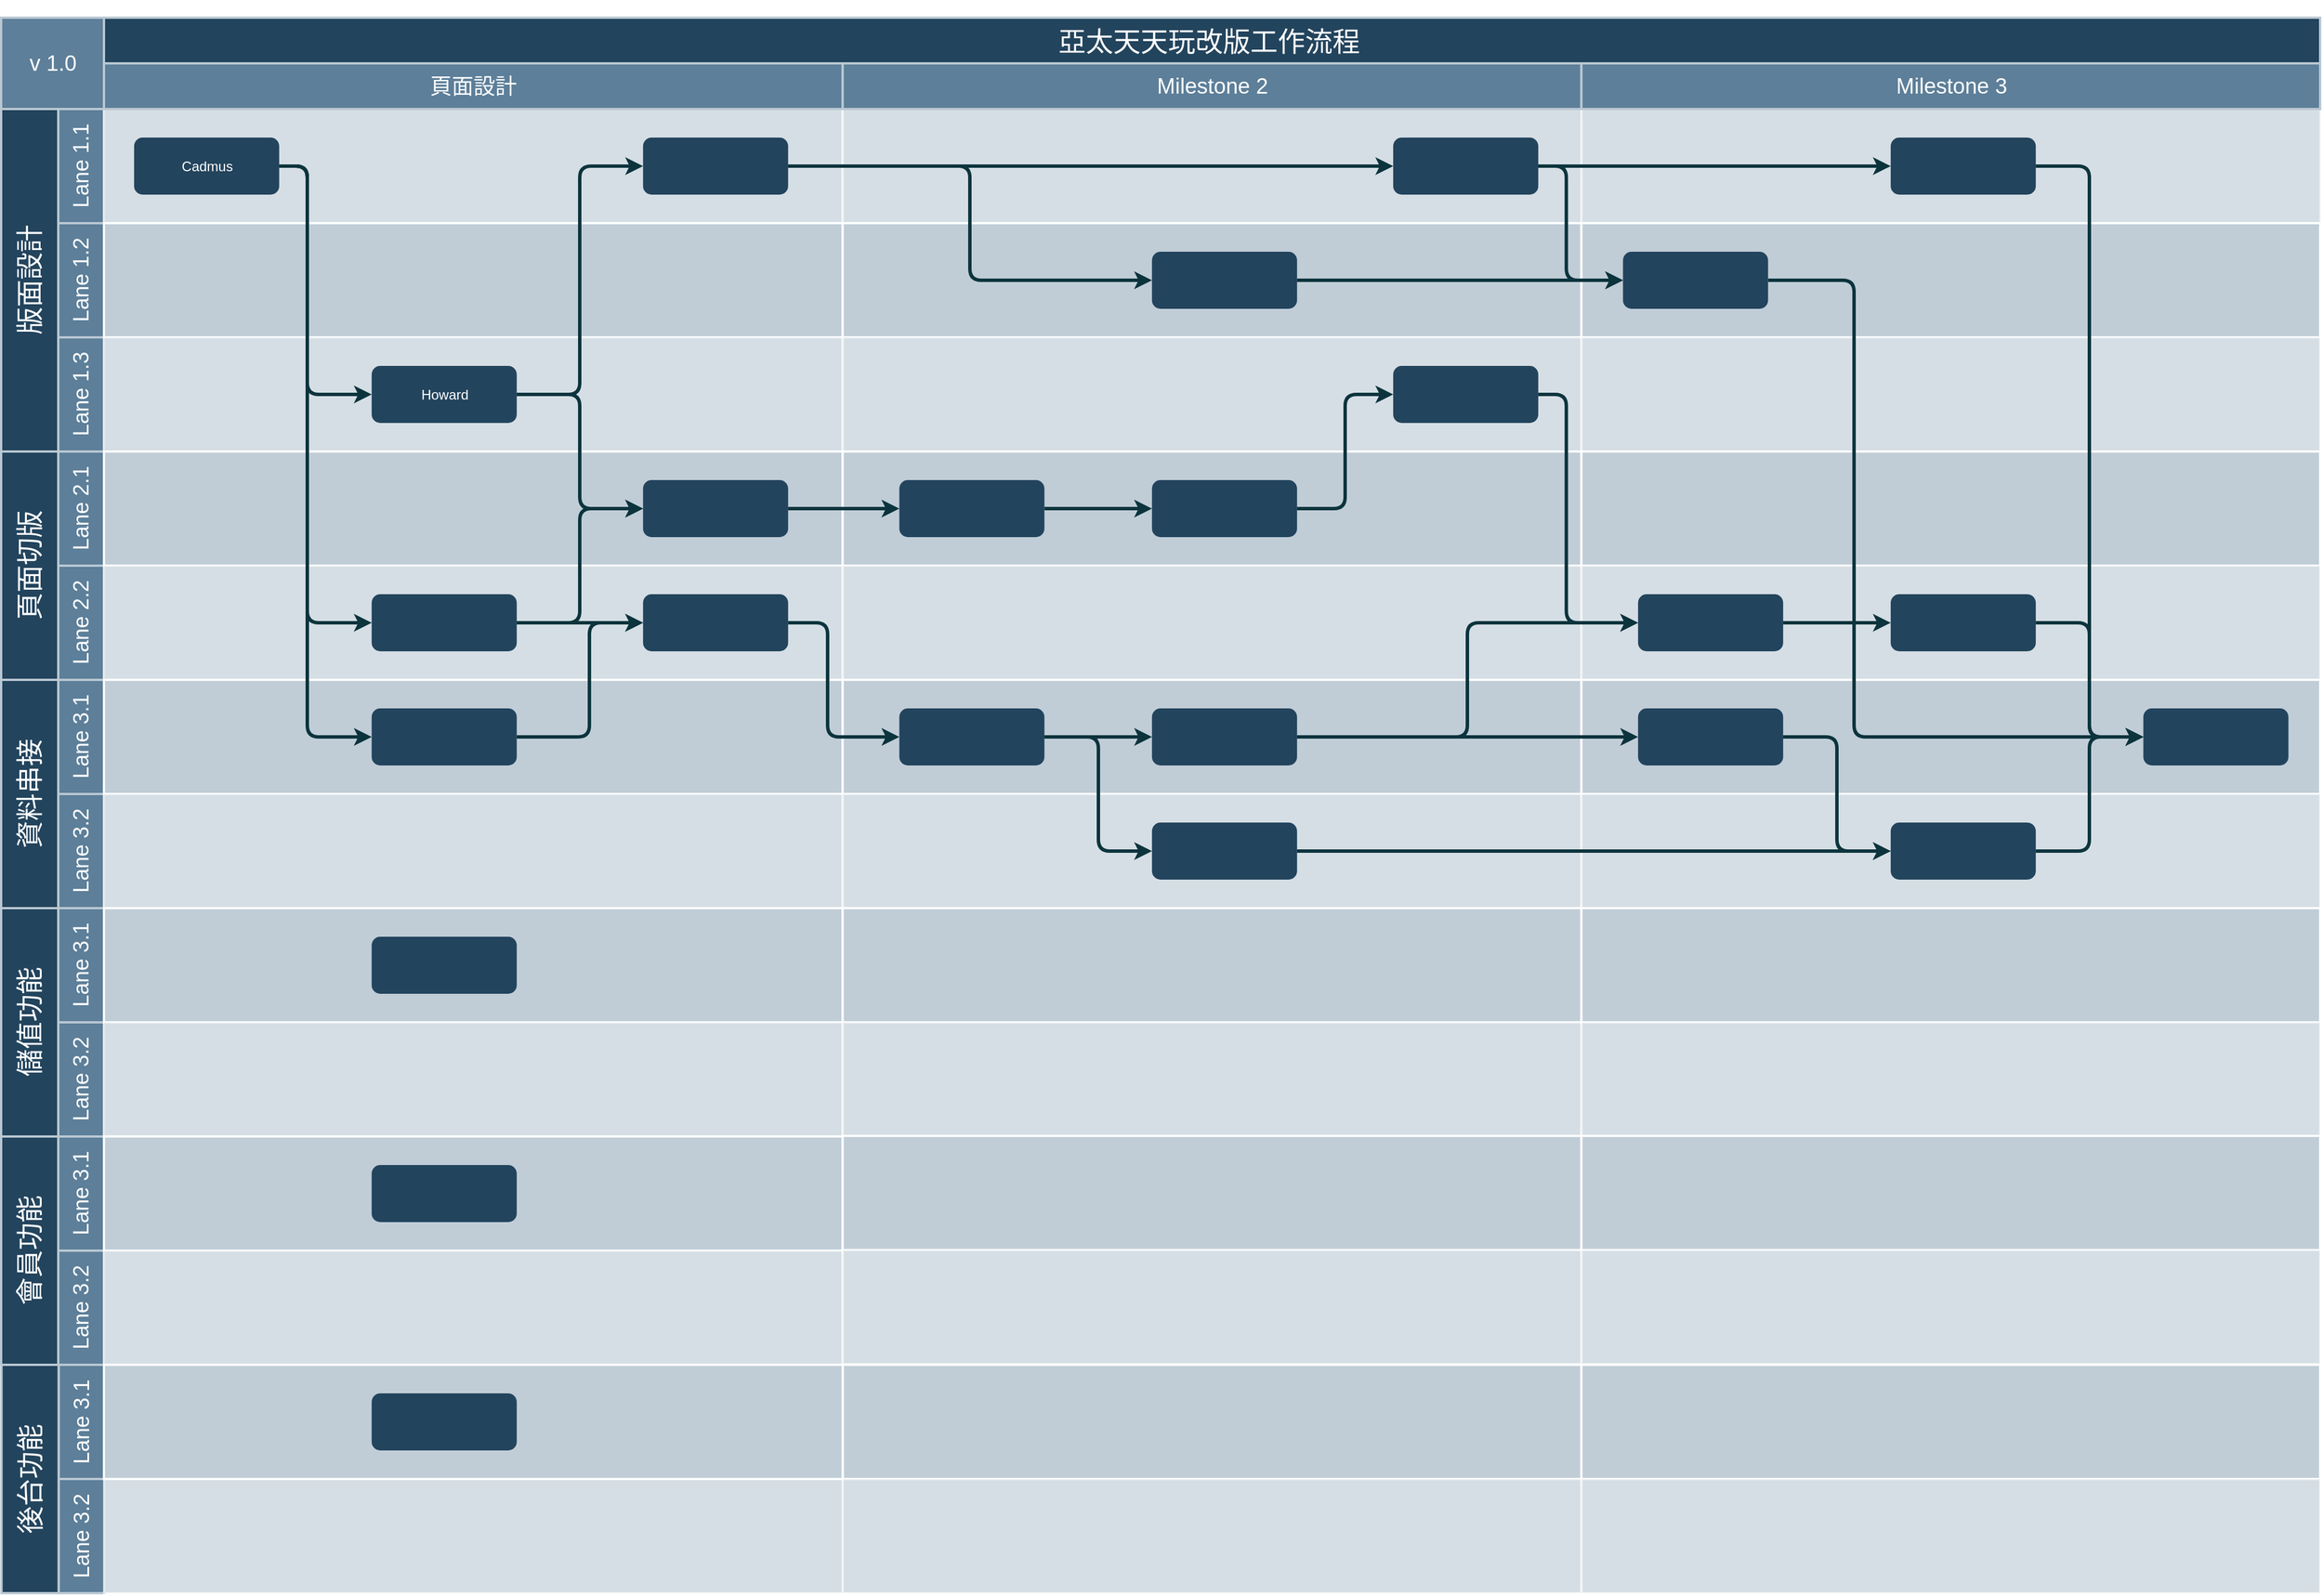 <mxfile version="15.9.1" type="github" pages="3">
  <diagram id="6a731a19-8d31-9384-78a2-239565b7b9f0" name="Page-1">
    <mxGraphModel dx="1422" dy="-47" grid="1" gridSize="10" guides="1" tooltips="1" connect="1" arrows="1" fold="1" page="1" pageScale="1" pageWidth="1169" pageHeight="827" background="none" math="0" shadow="0">
      <root>
        <mxCell id="0" />
        <mxCell id="1" parent="0" />
        <mxCell id="56" value="&lt;p style=&quot;line-height: 1&quot;&gt;亞太天天玩改版工作流程&lt;/p&gt;" style="strokeColor=#BAC8D3;fillColor=#23445D;fontSize=24;strokeWidth=2;fontFamily=Helvetica;html=1;fontColor=#FFFFFF;fontStyle=0;spacingBottom=8;spacingRight=0;spacingLeft=83;" parent="1" vertex="1">
          <mxGeometry x="154" y="850.5" width="2030" height="49.5" as="geometry" />
        </mxCell>
        <mxCell id="57" value="版面設計" style="strokeColor=#BAC8D3;fillColor=#23445D;fontSize=24;strokeWidth=2;horizontal=0;fontFamily=Helvetica;html=1;fontColor=#FFFFFF;fontStyle=0" parent="1" vertex="1">
          <mxGeometry x="154" y="930.5" width="50" height="300" as="geometry" />
        </mxCell>
        <mxCell id="58" value="Lane 1.1" style="strokeColor=#BAC8D3;fillColor=#5d7f99;fontSize=19;strokeWidth=2;horizontal=0;fontFamily=Helvetica;html=1;labelBackgroundColor=none;fontColor=#FFFFFF;" parent="1" vertex="1">
          <mxGeometry x="204" y="930.5" width="40" height="100" as="geometry" />
        </mxCell>
        <mxCell id="59" value="v 1.0" style="strokeColor=#BAC8D3;fillColor=#5d7f99;fontSize=19;strokeWidth=2;fontFamily=Helvetica;html=1;labelBackgroundColor=none;fontColor=#FFFFFF;" parent="1" vertex="1">
          <mxGeometry x="154" y="850.5" width="90" height="80" as="geometry" />
        </mxCell>
        <mxCell id="60" value="Lane 1.2" style="strokeColor=#BAC8D3;fillColor=#5d7f99;fontSize=19;strokeWidth=2;horizontal=0;fontFamily=Helvetica;html=1;labelBackgroundColor=none;fontColor=#FFFFFF;" parent="1" vertex="1">
          <mxGeometry x="204" y="1030.5" width="40" height="100" as="geometry" />
        </mxCell>
        <mxCell id="61" value="Lane 1.3" style="strokeColor=#BAC8D3;fillColor=#5d7f99;fontSize=19;strokeWidth=2;horizontal=0;fontFamily=Helvetica;html=1;labelBackgroundColor=none;fontColor=#FFFFFF;" parent="1" vertex="1">
          <mxGeometry x="204" y="1130.5" width="40" height="100" as="geometry" />
        </mxCell>
        <mxCell id="62" value="Lane 2.2" style="strokeColor=#BAC8D3;fillColor=#5d7f99;fontSize=19;strokeWidth=2;horizontal=0;fontFamily=Helvetica;html=1;labelBackgroundColor=none;fontColor=#FFFFFF;" parent="1" vertex="1">
          <mxGeometry x="204" y="1330.5" width="40" height="100" as="geometry" />
        </mxCell>
        <mxCell id="63" value="Lane 2.1" style="strokeColor=#BAC8D3;fillColor=#5d7f99;fontSize=19;strokeWidth=2;horizontal=0;fontFamily=Helvetica;html=1;labelBackgroundColor=none;fontColor=#FFFFFF;" parent="1" vertex="1">
          <mxGeometry x="204" y="1230.5" width="40" height="100" as="geometry" />
        </mxCell>
        <mxCell id="64" value="頁面切版" style="strokeColor=#BAC8D3;fillColor=#23445D;fontSize=24;strokeWidth=2;horizontal=0;fontFamily=Helvetica;html=1;fontColor=#FFFFFF;fontStyle=0" parent="1" vertex="1">
          <mxGeometry x="154" y="1230.5" width="50" height="200" as="geometry" />
        </mxCell>
        <mxCell id="65" value="Lane 3.2" style="strokeColor=#BAC8D3;fillColor=#5d7f99;fontSize=19;strokeWidth=2;horizontal=0;fontFamily=Helvetica;html=1;labelBackgroundColor=none;fontColor=#FFFFFF;" parent="1" vertex="1">
          <mxGeometry x="204" y="1530.5" width="40" height="100" as="geometry" />
        </mxCell>
        <mxCell id="66" value="Lane 3.1" style="strokeColor=#BAC8D3;fillColor=#5d7f99;fontSize=19;strokeWidth=2;horizontal=0;fontFamily=Helvetica;html=1;labelBackgroundColor=none;fontColor=#FFFFFF;" parent="1" vertex="1">
          <mxGeometry x="204" y="1430.5" width="40" height="100" as="geometry" />
        </mxCell>
        <mxCell id="67" value="資料串接" style="strokeColor=#BAC8D3;fillColor=#23445D;fontSize=24;strokeWidth=2;horizontal=0;fontFamily=Helvetica;html=1;fontColor=#FFFFFF;fontStyle=0" parent="1" vertex="1">
          <mxGeometry x="154" y="1430.5" width="50" height="200" as="geometry" />
        </mxCell>
        <mxCell id="68" value="" style="strokeColor=#FFFFFF;fillColor=#BAC8D3;fontSize=18;strokeWidth=2;fontFamily=Helvetica;html=1;opacity=60;" parent="1" vertex="1">
          <mxGeometry x="244" y="930.5" width="646.667" height="100" as="geometry" />
        </mxCell>
        <mxCell id="69" value="" style="strokeColor=#FFFFFF;fillColor=#BAC8D3;fontSize=18;strokeWidth=2;fontFamily=Helvetica;html=1;opacity=90;" parent="1" vertex="1">
          <mxGeometry x="244" y="1030.5" width="646.667" height="100" as="geometry" />
        </mxCell>
        <mxCell id="70" value="" style="strokeColor=#FFFFFF;fillColor=#BAC8D3;fontSize=18;strokeWidth=2;fontFamily=Helvetica;html=1;opacity=60;" parent="1" vertex="1">
          <mxGeometry x="244" y="1130.5" width="646.667" height="100" as="geometry" />
        </mxCell>
        <mxCell id="71" value="" style="strokeColor=#FFFFFF;fillColor=#BAC8D3;fontSize=18;strokeWidth=2;fontFamily=Helvetica;html=1;opacity=90;" parent="1" vertex="1">
          <mxGeometry x="244" y="1230.5" width="646.667" height="100" as="geometry" />
        </mxCell>
        <mxCell id="72" value="" style="strokeColor=#FFFFFF;fillColor=#BAC8D3;fontSize=18;strokeWidth=2;fontFamily=Helvetica;html=1;opacity=60;" parent="1" vertex="1">
          <mxGeometry x="244" y="1330.5" width="646.667" height="100" as="geometry" />
        </mxCell>
        <mxCell id="73" value="" style="strokeColor=#FFFFFF;fillColor=#BAC8D3;fontSize=18;strokeWidth=2;fontFamily=Helvetica;html=1;opacity=90;" parent="1" vertex="1">
          <mxGeometry x="244" y="1430.5" width="646.667" height="100" as="geometry" />
        </mxCell>
        <mxCell id="74" value="" style="strokeColor=#FFFFFF;fillColor=#BAC8D3;fontSize=18;strokeWidth=2;fontFamily=Helvetica;html=1;opacity=60;" parent="1" vertex="1">
          <mxGeometry x="244" y="1530.5" width="646.667" height="100" as="geometry" />
        </mxCell>
        <mxCell id="75" value="" style="strokeColor=#FFFFFF;fillColor=#BAC8D3;fontSize=18;strokeWidth=2;fontFamily=Helvetica;html=1;opacity=60;" parent="1" vertex="1">
          <mxGeometry x="890.667" y="930.5" width="647" height="100" as="geometry" />
        </mxCell>
        <mxCell id="76" value="" style="strokeColor=#FFFFFF;fillColor=#BAC8D3;fontSize=18;strokeWidth=2;fontFamily=Helvetica;html=1;opacity=90;" parent="1" vertex="1">
          <mxGeometry x="890.667" y="1030.5" width="646.667" height="100" as="geometry" />
        </mxCell>
        <mxCell id="77" value="" style="strokeColor=#FFFFFF;fillColor=#BAC8D3;fontSize=18;strokeWidth=2;fontFamily=Helvetica;html=1;opacity=60;" parent="1" vertex="1">
          <mxGeometry x="890.667" y="1130.5" width="646.667" height="100" as="geometry" />
        </mxCell>
        <mxCell id="78" value="" style="strokeColor=#FFFFFF;fillColor=#BAC8D3;fontSize=18;strokeWidth=2;fontFamily=Helvetica;html=1;opacity=90;" parent="1" vertex="1">
          <mxGeometry x="890.667" y="1230.5" width="646.667" height="100" as="geometry" />
        </mxCell>
        <mxCell id="79" value="" style="strokeColor=#FFFFFF;fillColor=#BAC8D3;fontSize=18;strokeWidth=2;fontFamily=Helvetica;html=1;opacity=60;" parent="1" vertex="1">
          <mxGeometry x="890.667" y="1330.5" width="646.667" height="100" as="geometry" />
        </mxCell>
        <mxCell id="80" value="" style="strokeColor=#FFFFFF;fillColor=#BAC8D3;fontSize=18;strokeWidth=2;fontFamily=Helvetica;html=1;opacity=90;" parent="1" vertex="1">
          <mxGeometry x="890.667" y="1430.5" width="646.667" height="100" as="geometry" />
        </mxCell>
        <mxCell id="81" value="" style="strokeColor=#FFFFFF;fillColor=#BAC8D3;fontSize=18;strokeWidth=2;fontFamily=Helvetica;html=1;opacity=60;fontStyle=4" parent="1" vertex="1">
          <mxGeometry x="890.667" y="1530.5" width="646.667" height="100" as="geometry" />
        </mxCell>
        <mxCell id="82" value="" style="strokeColor=#FFFFFF;fillColor=#BAC8D3;fontSize=18;strokeWidth=2;fontFamily=Helvetica;html=1;opacity=60;" parent="1" vertex="1">
          <mxGeometry x="1537.333" y="930.5" width="647" height="100" as="geometry" />
        </mxCell>
        <mxCell id="83" value="" style="strokeColor=#FFFFFF;fillColor=#BAC8D3;fontSize=18;strokeWidth=2;fontFamily=Helvetica;html=1;opacity=90;" parent="1" vertex="1">
          <mxGeometry x="1537.333" y="1030.5" width="646.667" height="100" as="geometry" />
        </mxCell>
        <mxCell id="84" value="" style="strokeColor=#FFFFFF;fillColor=#BAC8D3;fontSize=18;strokeWidth=2;fontFamily=Helvetica;html=1;opacity=60;" parent="1" vertex="1">
          <mxGeometry x="1537.333" y="1130.5" width="646.667" height="100" as="geometry" />
        </mxCell>
        <mxCell id="85" value="" style="strokeColor=#FFFFFF;fillColor=#BAC8D3;fontSize=18;strokeWidth=2;fontFamily=Helvetica;html=1;opacity=90;" parent="1" vertex="1">
          <mxGeometry x="1537.333" y="1230.5" width="646.667" height="100" as="geometry" />
        </mxCell>
        <mxCell id="86" value="" style="strokeColor=#FFFFFF;fillColor=#BAC8D3;fontSize=18;strokeWidth=2;fontFamily=Helvetica;html=1;opacity=60;" parent="1" vertex="1">
          <mxGeometry x="1537.333" y="1330.5" width="646.667" height="100" as="geometry" />
        </mxCell>
        <mxCell id="87" value="" style="strokeColor=#FFFFFF;fillColor=#BAC8D3;fontSize=18;strokeWidth=2;fontFamily=Helvetica;html=1;opacity=90;" parent="1" vertex="1">
          <mxGeometry x="1537.333" y="1430.5" width="646.667" height="100" as="geometry" />
        </mxCell>
        <mxCell id="88" value="" style="strokeColor=#FFFFFF;fillColor=#BAC8D3;fontSize=18;strokeWidth=2;fontFamily=Helvetica;html=1;opacity=60;fontStyle=4" parent="1" vertex="1">
          <mxGeometry x="1537.333" y="1530.5" width="646.667" height="100" as="geometry" />
        </mxCell>
        <mxCell id="89" style="edgeStyle=orthogonalEdgeStyle;rounded=1;jumpStyle=none;html=1;exitX=1;exitY=0.5;entryX=0;entryY=0.5;labelBackgroundColor=#ffffff;startArrow=none;startFill=0;endArrow=classic;jettySize=auto;orthogonalLoop=1;strokeColor=#0C343D;strokeWidth=3;fontFamily=Helvetica;fontSize=11;fontColor=#000000;" parent="1" source="90" target="92" edge="1">
          <mxGeometry relative="1" as="geometry">
            <Array as="points">
              <mxPoint x="422" y="980.5" />
              <mxPoint x="422" y="1180.5" />
            </Array>
          </mxGeometry>
        </mxCell>
        <mxCell id="90" value="Cadmus" style="rounded=1;fillColor=#23445D;strokeColor=none;strokeWidth=2;fontFamily=Helvetica;html=1;gradientColor=none;fontColor=#FFFFFF;" parent="1" vertex="1">
          <mxGeometry x="270.395" y="955.5" width="127" height="50" as="geometry" />
        </mxCell>
        <mxCell id="91" value="" style="rounded=1;fillColor=#23445D;strokeColor=none;strokeWidth=2;fontFamily=Helvetica;html=1;gradientColor=none;" parent="1" vertex="1">
          <mxGeometry x="715.905" y="955.5" width="127" height="50" as="geometry" />
        </mxCell>
        <mxCell id="92" value="Howard" style="rounded=1;fillColor=#23445D;strokeColor=none;strokeWidth=2;fontFamily=Helvetica;html=1;gradientColor=none;fontColor=#FFFFFF;" parent="1" vertex="1">
          <mxGeometry x="478.354" y="1155.5" width="127" height="50" as="geometry" />
        </mxCell>
        <mxCell id="93" value="" style="rounded=1;fillColor=#23445D;strokeColor=none;strokeWidth=2;fontFamily=Helvetica;html=1;gradientColor=none;" parent="1" vertex="1">
          <mxGeometry x="715.905" y="1255.5" width="127" height="50" as="geometry" />
        </mxCell>
        <mxCell id="94" value="" style="rounded=1;fillColor=#23445D;strokeColor=none;strokeWidth=2;fontFamily=Helvetica;html=1;gradientColor=none;" parent="1" vertex="1">
          <mxGeometry x="715.905" y="1355.5" width="127" height="50" as="geometry" />
        </mxCell>
        <mxCell id="95" value="" style="rounded=1;fillColor=#23445D;strokeColor=none;strokeWidth=2;fontFamily=Helvetica;html=1;gradientColor=none;" parent="1" vertex="1">
          <mxGeometry x="478.354" y="1455.5" width="127" height="50" as="geometry" />
        </mxCell>
        <mxCell id="96" value="" style="rounded=1;fillColor=#23445D;strokeColor=none;strokeWidth=2;fontFamily=Helvetica;html=1;gradientColor=none;" parent="1" vertex="1">
          <mxGeometry x="478.354" y="1355.5" width="127" height="50" as="geometry" />
        </mxCell>
        <mxCell id="97" value="" style="rounded=1;fillColor=#23445D;strokeColor=none;strokeWidth=2;fontFamily=Helvetica;html=1;gradientColor=none;" parent="1" vertex="1">
          <mxGeometry x="1161.415" y="1055.5" width="127" height="50" as="geometry" />
        </mxCell>
        <mxCell id="98" value="" style="rounded=1;fillColor=#23445D;strokeColor=none;strokeWidth=2;fontFamily=Helvetica;html=1;gradientColor=none;" parent="1" vertex="1">
          <mxGeometry x="1372.571" y="955.5" width="127" height="50" as="geometry" />
        </mxCell>
        <mxCell id="99" value="" style="rounded=1;fillColor=#23445D;strokeColor=none;strokeWidth=2;gradientColor=none;fontFamily=Helvetica;html=1;" parent="1" vertex="1">
          <mxGeometry x="2029.238" y="1455.5" width="127" height="50" as="geometry" />
        </mxCell>
        <mxCell id="100" value="" style="rounded=1;fillColor=#23445D;strokeColor=none;strokeWidth=2;fontFamily=Helvetica;html=1;gradientColor=none;" parent="1" vertex="1">
          <mxGeometry x="1161.415" y="1255.5" width="127" height="50" as="geometry" />
        </mxCell>
        <mxCell id="101" value="" style="rounded=1;fillColor=#23445D;strokeColor=none;strokeWidth=2;fontFamily=Helvetica;html=1;gradientColor=none;" parent="1" vertex="1">
          <mxGeometry x="1161.415" y="1555.5" width="127" height="50" as="geometry" />
        </mxCell>
        <mxCell id="102" value="" style="rounded=1;fillColor=#23445D;strokeColor=none;strokeWidth=2;fontFamily=Helvetica;html=1;gradientColor=none;" parent="1" vertex="1">
          <mxGeometry x="940.259" y="1455.5" width="127" height="50" as="geometry" />
        </mxCell>
        <mxCell id="103" value="" style="rounded=1;fillColor=#23445D;strokeColor=none;strokeWidth=2;fontFamily=Helvetica;html=1;gradientColor=none;" parent="1" vertex="1">
          <mxGeometry x="1161.415" y="1455.5" width="127" height="50" as="geometry" />
        </mxCell>
        <mxCell id="104" value="" style="rounded=1;fillColor=#23445D;strokeColor=none;strokeWidth=2;fontFamily=Helvetica;html=1;gradientColor=none;" parent="1" vertex="1">
          <mxGeometry x="940.259" y="1255.5" width="127" height="50" as="geometry" />
        </mxCell>
        <mxCell id="105" value="" style="rounded=1;fillColor=#23445D;strokeColor=none;strokeWidth=2;fontFamily=Helvetica;html=1;gradientColor=none;" parent="1" vertex="1">
          <mxGeometry x="1372.571" y="1155.5" width="127" height="50" as="geometry" />
        </mxCell>
        <mxCell id="106" value="" style="rounded=1;fillColor=#23445D;strokeColor=none;strokeWidth=2;gradientColor=none;fontFamily=Helvetica;html=1;" parent="1" vertex="1">
          <mxGeometry x="1586.925" y="1355.5" width="127" height="50" as="geometry" />
        </mxCell>
        <mxCell id="107" value="" style="rounded=1;fillColor=#23445D;strokeColor=none;strokeWidth=2;gradientColor=none;fontFamily=Helvetica;html=1;" parent="1" vertex="1">
          <mxGeometry x="1808.082" y="1355.5" width="127" height="50" as="geometry" />
        </mxCell>
        <mxCell id="108" value="" style="rounded=1;fillColor=#23445D;strokeColor=none;strokeWidth=2;gradientColor=none;fontFamily=Helvetica;html=1;" parent="1" vertex="1">
          <mxGeometry x="1573.728" y="1055.5" width="127" height="50" as="geometry" />
        </mxCell>
        <mxCell id="109" value="" style="rounded=1;fillColor=#23445D;strokeColor=none;strokeWidth=2;gradientColor=none;fontFamily=Helvetica;html=1;" parent="1" vertex="1">
          <mxGeometry x="1586.925" y="1455.5" width="127" height="50" as="geometry" />
        </mxCell>
        <mxCell id="110" value="" style="rounded=1;fillColor=#23445D;strokeColor=none;strokeWidth=2;gradientColor=none;fontFamily=Helvetica;html=1;" parent="1" vertex="1">
          <mxGeometry x="1808.082" y="1555.5" width="127" height="50" as="geometry" />
        </mxCell>
        <mxCell id="111" value="" style="rounded=1;fillColor=#23445D;strokeColor=none;strokeWidth=2;gradientColor=none;fontFamily=Helvetica;html=1;" parent="1" vertex="1">
          <mxGeometry x="1808.082" y="955.5" width="127" height="50" as="geometry" />
        </mxCell>
        <mxCell id="112" value="" style="edgeStyle=elbowEdgeStyle;elbow=horizontal;strokeWidth=3;strokeColor=#0C343D;fontFamily=Helvetica;html=1;" parent="1" source="90" target="96" edge="1">
          <mxGeometry x="6.449" y="830.5" width="131.973" height="100" as="geometry">
            <mxPoint x="6.449" y="930.5" as="sourcePoint" />
            <mxPoint x="138.422" y="830.5" as="targetPoint" />
            <Array as="points">
              <mxPoint x="422" y="1193.5" />
            </Array>
          </mxGeometry>
        </mxCell>
        <mxCell id="113" value="" style="edgeStyle=elbowEdgeStyle;elbow=horizontal;strokeWidth=3;strokeColor=#0C343D;fontFamily=Helvetica;html=1;" parent="1" source="90" target="95" edge="1">
          <mxGeometry x="6.449" y="830.5" width="131.973" height="100" as="geometry">
            <mxPoint x="6.449" y="930.5" as="sourcePoint" />
            <mxPoint x="138.422" y="830.5" as="targetPoint" />
            <Array as="points">
              <mxPoint x="422" y="1102.5" />
            </Array>
          </mxGeometry>
        </mxCell>
        <mxCell id="114" value="" style="edgeStyle=elbowEdgeStyle;elbow=horizontal;strokeWidth=3;strokeColor=#0C343D;fontFamily=Helvetica;html=1;" parent="1" source="92" target="91" edge="1">
          <mxGeometry x="6.449" y="830.5" width="131.973" height="100" as="geometry">
            <mxPoint x="6.449" y="930.5" as="sourcePoint" />
            <mxPoint x="138.422" y="830.5" as="targetPoint" />
          </mxGeometry>
        </mxCell>
        <mxCell id="115" value="" style="edgeStyle=elbowEdgeStyle;elbow=horizontal;strokeWidth=3;strokeColor=#0C343D;fontFamily=Helvetica;html=1;" parent="1" source="92" target="93" edge="1">
          <mxGeometry x="6.449" y="830.5" width="131.973" height="100" as="geometry">
            <mxPoint x="6.449" y="930.5" as="sourcePoint" />
            <mxPoint x="138.422" y="830.5" as="targetPoint" />
          </mxGeometry>
        </mxCell>
        <mxCell id="116" value="" style="edgeStyle=elbowEdgeStyle;elbow=horizontal;strokeWidth=3;strokeColor=#0C343D;fontFamily=Helvetica;html=1;" parent="1" source="96" target="93" edge="1">
          <mxGeometry x="6.449" y="830.5" width="131.973" height="100" as="geometry">
            <mxPoint x="6.449" y="930.5" as="sourcePoint" />
            <mxPoint x="138.422" y="830.5" as="targetPoint" />
          </mxGeometry>
        </mxCell>
        <mxCell id="117" value="" style="edgeStyle=elbowEdgeStyle;elbow=horizontal;strokeWidth=3;strokeColor=#0C343D;fontFamily=Helvetica;html=1;" parent="1" source="96" target="94" edge="1">
          <mxGeometry x="6.449" y="830.5" width="131.973" height="100" as="geometry">
            <mxPoint x="6.449" y="930.5" as="sourcePoint" />
            <mxPoint x="138.422" y="830.5" as="targetPoint" />
          </mxGeometry>
        </mxCell>
        <mxCell id="118" value="" style="edgeStyle=elbowEdgeStyle;elbow=horizontal;strokeWidth=3;strokeColor=#0C343D;fontFamily=Helvetica;html=1;" parent="1" source="95" target="94" edge="1">
          <mxGeometry x="6.449" y="830.5" width="131.973" height="100" as="geometry">
            <mxPoint x="6.449" y="930.5" as="sourcePoint" />
            <mxPoint x="138.422" y="830.5" as="targetPoint" />
            <Array as="points">
              <mxPoint x="668.952" y="1434.5" />
            </Array>
          </mxGeometry>
        </mxCell>
        <mxCell id="119" value="" style="edgeStyle=elbowEdgeStyle;elbow=horizontal;strokeWidth=3;strokeColor=#0C343D;fontFamily=Helvetica;html=1;" parent="1" source="91" target="97" edge="1">
          <mxGeometry x="6.449" y="830.5" width="131.973" height="100" as="geometry">
            <mxPoint x="6.449" y="930.5" as="sourcePoint" />
            <mxPoint x="138.422" y="830.5" as="targetPoint" />
          </mxGeometry>
        </mxCell>
        <mxCell id="120" value="" style="edgeStyle=elbowEdgeStyle;elbow=horizontal;strokeWidth=3;strokeColor=#0C343D;fontFamily=Helvetica;html=1;" parent="1" source="93" target="104" edge="1">
          <mxGeometry x="6.449" y="830.5" width="131.973" height="100" as="geometry">
            <mxPoint x="6.449" y="930.5" as="sourcePoint" />
            <mxPoint x="138.422" y="830.5" as="targetPoint" />
          </mxGeometry>
        </mxCell>
        <mxCell id="121" value="" style="edgeStyle=elbowEdgeStyle;elbow=horizontal;strokeWidth=3;strokeColor=#0C343D;fontFamily=Helvetica;html=1;" parent="1" source="104" target="100" edge="1">
          <mxGeometry x="6.449" y="830.5" width="131.973" height="100" as="geometry">
            <mxPoint x="6.449" y="930.5" as="sourcePoint" />
            <mxPoint x="138.422" y="830.5" as="targetPoint" />
          </mxGeometry>
        </mxCell>
        <mxCell id="122" value="" style="edgeStyle=elbowEdgeStyle;elbow=horizontal;strokeWidth=3;strokeColor=#0C343D;fontFamily=Helvetica;html=1;" parent="1" source="91" target="98" edge="1">
          <mxGeometry x="6.449" y="830.5" width="131.973" height="100" as="geometry">
            <mxPoint x="6.449" y="930.5" as="sourcePoint" />
            <mxPoint x="138.422" y="830.5" as="targetPoint" />
          </mxGeometry>
        </mxCell>
        <mxCell id="123" value="" style="edgeStyle=elbowEdgeStyle;elbow=horizontal;strokeWidth=3;strokeColor=#0C343D;fontFamily=Helvetica;html=1;" parent="1" source="94" target="102" edge="1">
          <mxGeometry x="6.449" y="830.5" width="131.973" height="100" as="geometry">
            <mxPoint x="6.449" y="930.5" as="sourcePoint" />
            <mxPoint x="138.422" y="830.5" as="targetPoint" />
            <Array as="points">
              <mxPoint x="877.469" y="1430.5" />
            </Array>
          </mxGeometry>
        </mxCell>
        <mxCell id="124" value="" style="edgeStyle=elbowEdgeStyle;elbow=horizontal;strokeWidth=3;strokeColor=#0C343D;fontFamily=Helvetica;html=1;" parent="1" source="102" target="103" edge="1">
          <mxGeometry x="6.449" y="830.5" width="131.973" height="100" as="geometry">
            <mxPoint x="6.449" y="930.5" as="sourcePoint" />
            <mxPoint x="138.422" y="830.5" as="targetPoint" />
          </mxGeometry>
        </mxCell>
        <mxCell id="125" value="" style="edgeStyle=elbowEdgeStyle;elbow=horizontal;strokeWidth=3;strokeColor=#0C343D;fontFamily=Helvetica;html=1;" parent="1" source="102" target="101" edge="1">
          <mxGeometry x="6.449" y="830.5" width="131.973" height="100" as="geometry">
            <mxPoint x="6.449" y="930.5" as="sourcePoint" />
            <mxPoint x="138.422" y="830.5" as="targetPoint" />
          </mxGeometry>
        </mxCell>
        <mxCell id="126" value="" style="edgeStyle=elbowEdgeStyle;elbow=horizontal;strokeWidth=3;strokeColor=#0C343D;fontFamily=Helvetica;html=1;" parent="1" source="101" target="110" edge="1">
          <mxGeometry x="6.449" y="830.5" width="131.973" height="100" as="geometry">
            <mxPoint x="6.449" y="930.5" as="sourcePoint" />
            <mxPoint x="138.422" y="830.5" as="targetPoint" />
          </mxGeometry>
        </mxCell>
        <mxCell id="127" value="" style="edgeStyle=elbowEdgeStyle;elbow=horizontal;strokeWidth=3;strokeColor=#0C343D;fontFamily=Helvetica;html=1;" parent="1" source="110" target="99" edge="1">
          <mxGeometry x="6.449" y="830.5" width="131.973" height="100" as="geometry">
            <mxPoint x="6.449" y="930.5" as="sourcePoint" />
            <mxPoint x="138.422" y="830.5" as="targetPoint" />
          </mxGeometry>
        </mxCell>
        <mxCell id="128" value="" style="edgeStyle=elbowEdgeStyle;elbow=horizontal;strokeWidth=3;strokeColor=#0C343D;fontFamily=Helvetica;html=1;" parent="1" source="108" target="99" edge="1">
          <mxGeometry x="6.449" y="830.5" width="131.973" height="100" as="geometry">
            <mxPoint x="6.449" y="930.5" as="sourcePoint" />
            <mxPoint x="138.422" y="830.5" as="targetPoint" />
            <Array as="points">
              <mxPoint x="1776" y="1280.5" />
            </Array>
          </mxGeometry>
        </mxCell>
        <mxCell id="129" value="" style="edgeStyle=elbowEdgeStyle;elbow=horizontal;strokeWidth=3;strokeColor=#0C343D;fontFamily=Helvetica;html=1;" parent="1" source="109" target="110" edge="1">
          <mxGeometry x="6.449" y="830.5" width="131.973" height="100" as="geometry">
            <mxPoint x="6.449" y="930.5" as="sourcePoint" />
            <mxPoint x="138.422" y="830.5" as="targetPoint" />
          </mxGeometry>
        </mxCell>
        <mxCell id="130" value="" style="edgeStyle=elbowEdgeStyle;elbow=horizontal;strokeWidth=3;strokeColor=#0C343D;fontFamily=Helvetica;html=1;" parent="1" source="103" target="106" edge="1">
          <mxGeometry x="6.449" y="830.5" width="131.973" height="100" as="geometry">
            <mxPoint x="6.449" y="930.5" as="sourcePoint" />
            <mxPoint x="138.422" y="830.5" as="targetPoint" />
          </mxGeometry>
        </mxCell>
        <mxCell id="131" value="" style="edgeStyle=elbowEdgeStyle;elbow=horizontal;strokeWidth=3;strokeColor=#0C343D;fontFamily=Helvetica;html=1;" parent="1" source="103" target="109" edge="1">
          <mxGeometry x="6.449" y="830.5" width="131.973" height="100" as="geometry">
            <mxPoint x="6.449" y="930.5" as="sourcePoint" />
            <mxPoint x="138.422" y="830.5" as="targetPoint" />
          </mxGeometry>
        </mxCell>
        <mxCell id="132" value="" style="edgeStyle=elbowEdgeStyle;elbow=horizontal;strokeWidth=3;strokeColor=#0C343D;fontFamily=Helvetica;html=1;" parent="1" source="100" target="105" edge="1">
          <mxGeometry x="6.449" y="830.5" width="131.973" height="100" as="geometry">
            <mxPoint x="6.449" y="930.5" as="sourcePoint" />
            <mxPoint x="138.422" y="830.5" as="targetPoint" />
          </mxGeometry>
        </mxCell>
        <mxCell id="133" value="" style="edgeStyle=elbowEdgeStyle;elbow=horizontal;strokeWidth=3;strokeColor=#0C343D;fontFamily=Helvetica;html=1;" parent="1" source="97" target="108" edge="1">
          <mxGeometry x="6.449" y="830.5" width="131.973" height="100" as="geometry">
            <mxPoint x="6.449" y="930.5" as="sourcePoint" />
            <mxPoint x="138.422" y="830.5" as="targetPoint" />
          </mxGeometry>
        </mxCell>
        <mxCell id="134" value="" style="edgeStyle=elbowEdgeStyle;elbow=horizontal;strokeWidth=3;strokeColor=#0C343D;fontFamily=Helvetica;html=1;" parent="1" source="98" target="108" edge="1">
          <mxGeometry x="6.449" y="830.5" width="131.973" height="100" as="geometry">
            <mxPoint x="6.449" y="930.5" as="sourcePoint" />
            <mxPoint x="138.422" y="830.5" as="targetPoint" />
            <Array as="points">
              <mxPoint x="1524.136" y="1030.5" />
            </Array>
          </mxGeometry>
        </mxCell>
        <mxCell id="135" value="" style="edgeStyle=elbowEdgeStyle;elbow=horizontal;strokeWidth=3;strokeColor=#0C343D;fontFamily=Helvetica;html=1;" parent="1" source="98" target="111" edge="1">
          <mxGeometry x="6.449" y="830.5" width="131.973" height="100" as="geometry">
            <mxPoint x="6.449" y="930.5" as="sourcePoint" />
            <mxPoint x="138.422" y="830.5" as="targetPoint" />
          </mxGeometry>
        </mxCell>
        <mxCell id="136" value="" style="edgeStyle=elbowEdgeStyle;elbow=horizontal;strokeWidth=3;strokeColor=#0C343D;fontFamily=Helvetica;html=1;" parent="1" source="111" target="99" edge="1">
          <mxGeometry x="6.449" y="830.5" width="131.973" height="100" as="geometry">
            <mxPoint x="6.449" y="930.5" as="sourcePoint" />
            <mxPoint x="138.422" y="830.5" as="targetPoint" />
          </mxGeometry>
        </mxCell>
        <mxCell id="137" value="" style="edgeStyle=elbowEdgeStyle;elbow=horizontal;strokeWidth=3;strokeColor=#0C343D;fontFamily=Helvetica;html=1;" parent="1" source="107" target="99" edge="1">
          <mxGeometry x="6.449" y="830.5" width="131.973" height="100" as="geometry">
            <mxPoint x="6.449" y="930.5" as="sourcePoint" />
            <mxPoint x="138.422" y="830.5" as="targetPoint" />
          </mxGeometry>
        </mxCell>
        <mxCell id="138" value="" style="edgeStyle=elbowEdgeStyle;elbow=horizontal;strokeWidth=3;strokeColor=#0C343D;fontFamily=Helvetica;html=1;" parent="1" source="106" target="107" edge="1">
          <mxGeometry x="6.449" y="830.5" width="131.973" height="100" as="geometry">
            <mxPoint x="6.449" y="930.5" as="sourcePoint" />
            <mxPoint x="138.422" y="830.5" as="targetPoint" />
          </mxGeometry>
        </mxCell>
        <mxCell id="139" value="" style="edgeStyle=elbowEdgeStyle;elbow=horizontal;strokeWidth=3;strokeColor=#0C343D;fontFamily=Helvetica;html=1;" parent="1" source="105" target="106" edge="1">
          <mxGeometry x="6.449" y="830.5" width="131.973" height="100" as="geometry">
            <mxPoint x="6.449" y="930.5" as="sourcePoint" />
            <mxPoint x="138.422" y="830.5" as="targetPoint" />
            <Array as="points">
              <mxPoint x="1524.136" y="1280.5" />
            </Array>
          </mxGeometry>
        </mxCell>
        <mxCell id="140" value="" style="group" parent="1" vertex="1" connectable="0">
          <mxGeometry x="244" y="890.5" width="646.667" height="40" as="geometry" />
        </mxCell>
        <mxCell id="141" value="頁面設計" style="strokeColor=#BAC8D3;fillColor=#5d7f99;fontSize=19;strokeWidth=2;fontFamily=Helvetica;html=1;labelBackgroundColor=none;fontColor=#FFFFFF;" parent="140" vertex="1">
          <mxGeometry width="646.666" height="40" as="geometry" />
        </mxCell>
        <mxCell id="142" value="Milestone 2" style="strokeColor=#BAC8D3;fillColor=#5d7f99;fontSize=19;strokeWidth=2;fontFamily=Helvetica;html=1;labelBackgroundColor=none;fontColor=#FFFFFF;" parent="140" vertex="1">
          <mxGeometry x="646.666" width="646.666" height="40" as="geometry" />
        </mxCell>
        <mxCell id="143" value="Milestone 3" style="strokeColor=#BAC8D3;fillColor=#5d7f99;fontSize=19;strokeWidth=2;fontFamily=Helvetica;html=1;labelBackgroundColor=none;fontColor=#FFFFFF;" parent="140" vertex="1">
          <mxGeometry x="1293.331" width="646.667" height="40" as="geometry" />
        </mxCell>
        <mxCell id="UtvhyVLNDK4xBIFaIUeJ-143" value="Lane 3.2" style="strokeColor=#BAC8D3;fillColor=#5d7f99;fontSize=19;strokeWidth=2;horizontal=0;fontFamily=Helvetica;html=1;labelBackgroundColor=none;fontColor=#FFFFFF;" parent="1" vertex="1">
          <mxGeometry x="204" y="1730.5" width="40" height="100" as="geometry" />
        </mxCell>
        <mxCell id="UtvhyVLNDK4xBIFaIUeJ-144" value="Lane 3.1" style="strokeColor=#BAC8D3;fillColor=#5d7f99;fontSize=19;strokeWidth=2;horizontal=0;fontFamily=Helvetica;html=1;labelBackgroundColor=none;fontColor=#FFFFFF;" parent="1" vertex="1">
          <mxGeometry x="204" y="1630.5" width="40" height="100" as="geometry" />
        </mxCell>
        <mxCell id="UtvhyVLNDK4xBIFaIUeJ-145" value="儲值功能" style="strokeColor=#BAC8D3;fillColor=#23445D;fontSize=24;strokeWidth=2;horizontal=0;fontFamily=Helvetica;html=1;fontColor=#FFFFFF;fontStyle=0" parent="1" vertex="1">
          <mxGeometry x="154" y="1630.5" width="50" height="200" as="geometry" />
        </mxCell>
        <mxCell id="UtvhyVLNDK4xBIFaIUeJ-146" value="" style="strokeColor=#FFFFFF;fillColor=#BAC8D3;fontSize=18;strokeWidth=2;fontFamily=Helvetica;html=1;opacity=90;" parent="1" vertex="1">
          <mxGeometry x="244" y="1630.5" width="646.667" height="100" as="geometry" />
        </mxCell>
        <mxCell id="UtvhyVLNDK4xBIFaIUeJ-147" value="" style="strokeColor=#FFFFFF;fillColor=#BAC8D3;fontSize=18;strokeWidth=2;fontFamily=Helvetica;html=1;opacity=60;" parent="1" vertex="1">
          <mxGeometry x="244" y="1730.5" width="646.667" height="100" as="geometry" />
        </mxCell>
        <mxCell id="UtvhyVLNDK4xBIFaIUeJ-148" value="" style="strokeColor=#FFFFFF;fillColor=#BAC8D3;fontSize=18;strokeWidth=2;fontFamily=Helvetica;html=1;opacity=90;" parent="1" vertex="1">
          <mxGeometry x="890.667" y="1630.5" width="646.667" height="100" as="geometry" />
        </mxCell>
        <mxCell id="UtvhyVLNDK4xBIFaIUeJ-149" value="" style="strokeColor=#FFFFFF;fillColor=#BAC8D3;fontSize=18;strokeWidth=2;fontFamily=Helvetica;html=1;opacity=60;fontStyle=4" parent="1" vertex="1">
          <mxGeometry x="890.667" y="1730.5" width="646.667" height="100" as="geometry" />
        </mxCell>
        <mxCell id="UtvhyVLNDK4xBIFaIUeJ-150" value="" style="strokeColor=#FFFFFF;fillColor=#BAC8D3;fontSize=18;strokeWidth=2;fontFamily=Helvetica;html=1;opacity=90;" parent="1" vertex="1">
          <mxGeometry x="1537.333" y="1630.5" width="646.667" height="100" as="geometry" />
        </mxCell>
        <mxCell id="UtvhyVLNDK4xBIFaIUeJ-151" value="" style="strokeColor=#FFFFFF;fillColor=#BAC8D3;fontSize=18;strokeWidth=2;fontFamily=Helvetica;html=1;opacity=60;fontStyle=4" parent="1" vertex="1">
          <mxGeometry x="1537.333" y="1730.5" width="646.667" height="100" as="geometry" />
        </mxCell>
        <mxCell id="UtvhyVLNDK4xBIFaIUeJ-152" value="Lane 3.2" style="strokeColor=#BAC8D3;fillColor=#5d7f99;fontSize=19;strokeWidth=2;horizontal=0;fontFamily=Helvetica;html=1;labelBackgroundColor=none;fontColor=#FFFFFF;" parent="1" vertex="1">
          <mxGeometry x="204" y="1930.5" width="40" height="100" as="geometry" />
        </mxCell>
        <mxCell id="UtvhyVLNDK4xBIFaIUeJ-153" value="Lane 3.1" style="strokeColor=#BAC8D3;fillColor=#5d7f99;fontSize=19;strokeWidth=2;horizontal=0;fontFamily=Helvetica;html=1;labelBackgroundColor=none;fontColor=#FFFFFF;" parent="1" vertex="1">
          <mxGeometry x="204" y="1830.5" width="40" height="100" as="geometry" />
        </mxCell>
        <mxCell id="UtvhyVLNDK4xBIFaIUeJ-154" value="會員功能" style="strokeColor=#BAC8D3;fillColor=#23445D;fontSize=24;strokeWidth=2;horizontal=0;fontFamily=Helvetica;html=1;fontColor=#FFFFFF;fontStyle=0" parent="1" vertex="1">
          <mxGeometry x="154" y="1830.5" width="50" height="200" as="geometry" />
        </mxCell>
        <mxCell id="UtvhyVLNDK4xBIFaIUeJ-155" value="" style="strokeColor=#FFFFFF;fillColor=#BAC8D3;fontSize=18;strokeWidth=2;fontFamily=Helvetica;html=1;opacity=90;" parent="1" vertex="1">
          <mxGeometry x="244" y="1830.5" width="646.667" height="100" as="geometry" />
        </mxCell>
        <mxCell id="UtvhyVLNDK4xBIFaIUeJ-156" value="" style="strokeColor=#FFFFFF;fillColor=#BAC8D3;fontSize=18;strokeWidth=2;fontFamily=Helvetica;html=1;opacity=60;" parent="1" vertex="1">
          <mxGeometry x="244" y="1930.5" width="646.667" height="100" as="geometry" />
        </mxCell>
        <mxCell id="UtvhyVLNDK4xBIFaIUeJ-157" value="" style="strokeColor=#FFFFFF;fillColor=#BAC8D3;fontSize=18;strokeWidth=2;fontFamily=Helvetica;html=1;opacity=90;" parent="1" vertex="1">
          <mxGeometry x="890.667" y="1830" width="646.667" height="100" as="geometry" />
        </mxCell>
        <mxCell id="UtvhyVLNDK4xBIFaIUeJ-158" value="" style="strokeColor=#FFFFFF;fillColor=#BAC8D3;fontSize=18;strokeWidth=2;fontFamily=Helvetica;html=1;opacity=60;fontStyle=4" parent="1" vertex="1">
          <mxGeometry x="890.667" y="1930" width="646.667" height="100" as="geometry" />
        </mxCell>
        <mxCell id="UtvhyVLNDK4xBIFaIUeJ-159" value="" style="strokeColor=#FFFFFF;fillColor=#BAC8D3;fontSize=18;strokeWidth=2;fontFamily=Helvetica;html=1;opacity=90;" parent="1" vertex="1">
          <mxGeometry x="1537.333" y="1830" width="646.667" height="100" as="geometry" />
        </mxCell>
        <mxCell id="UtvhyVLNDK4xBIFaIUeJ-160" value="" style="strokeColor=#FFFFFF;fillColor=#BAC8D3;fontSize=18;strokeWidth=2;fontFamily=Helvetica;html=1;opacity=60;fontStyle=4" parent="1" vertex="1">
          <mxGeometry x="1537.333" y="1930" width="646.667" height="100" as="geometry" />
        </mxCell>
        <mxCell id="UtvhyVLNDK4xBIFaIUeJ-161" value="Lane 3.2" style="strokeColor=#BAC8D3;fillColor=#5d7f99;fontSize=19;strokeWidth=2;horizontal=0;fontFamily=Helvetica;html=1;labelBackgroundColor=none;fontColor=#FFFFFF;" parent="1" vertex="1">
          <mxGeometry x="204.33" y="2130.5" width="40" height="100" as="geometry" />
        </mxCell>
        <mxCell id="UtvhyVLNDK4xBIFaIUeJ-162" value="Lane 3.1" style="strokeColor=#BAC8D3;fillColor=#5d7f99;fontSize=19;strokeWidth=2;horizontal=0;fontFamily=Helvetica;html=1;labelBackgroundColor=none;fontColor=#FFFFFF;" parent="1" vertex="1">
          <mxGeometry x="204.33" y="2030.5" width="40" height="100" as="geometry" />
        </mxCell>
        <mxCell id="UtvhyVLNDK4xBIFaIUeJ-163" value="後台功能" style="strokeColor=#BAC8D3;fillColor=#23445D;fontSize=24;strokeWidth=2;horizontal=0;fontFamily=Helvetica;html=1;fontColor=#FFFFFF;fontStyle=0" parent="1" vertex="1">
          <mxGeometry x="154.33" y="2030.5" width="50" height="200" as="geometry" />
        </mxCell>
        <mxCell id="UtvhyVLNDK4xBIFaIUeJ-164" value="" style="strokeColor=#FFFFFF;fillColor=#BAC8D3;fontSize=18;strokeWidth=2;fontFamily=Helvetica;html=1;opacity=60;" parent="1" vertex="1">
          <mxGeometry x="244.33" y="2130.5" width="646.667" height="100" as="geometry" />
        </mxCell>
        <mxCell id="UtvhyVLNDK4xBIFaIUeJ-165" value="" style="strokeColor=#FFFFFF;fillColor=#BAC8D3;fontSize=18;strokeWidth=2;fontFamily=Helvetica;html=1;opacity=90;" parent="1" vertex="1">
          <mxGeometry x="890.667" y="2030.5" width="646.667" height="100" as="geometry" />
        </mxCell>
        <mxCell id="UtvhyVLNDK4xBIFaIUeJ-166" value="" style="strokeColor=#FFFFFF;fillColor=#BAC8D3;fontSize=18;strokeWidth=2;fontFamily=Helvetica;html=1;opacity=60;fontStyle=4" parent="1" vertex="1">
          <mxGeometry x="890.667" y="2130.5" width="646.667" height="100" as="geometry" />
        </mxCell>
        <mxCell id="UtvhyVLNDK4xBIFaIUeJ-167" value="" style="strokeColor=#FFFFFF;fillColor=#BAC8D3;fontSize=18;strokeWidth=2;fontFamily=Helvetica;html=1;opacity=90;" parent="1" vertex="1">
          <mxGeometry x="1537.333" y="2030.5" width="646.667" height="100" as="geometry" />
        </mxCell>
        <mxCell id="UtvhyVLNDK4xBIFaIUeJ-168" value="" style="strokeColor=#FFFFFF;fillColor=#BAC8D3;fontSize=18;strokeWidth=2;fontFamily=Helvetica;html=1;opacity=60;fontStyle=4" parent="1" vertex="1">
          <mxGeometry x="1537.333" y="2130.5" width="646.667" height="100" as="geometry" />
        </mxCell>
        <mxCell id="UtvhyVLNDK4xBIFaIUeJ-169" value="" style="strokeColor=#FFFFFF;fillColor=#BAC8D3;fontSize=18;strokeWidth=2;fontFamily=Helvetica;html=1;opacity=90;" parent="1" vertex="1">
          <mxGeometry x="244" y="2030.5" width="646.667" height="100" as="geometry" />
        </mxCell>
        <mxCell id="UtvhyVLNDK4xBIFaIUeJ-170" value="" style="rounded=1;fillColor=#23445D;strokeColor=none;strokeWidth=2;fontFamily=Helvetica;html=1;gradientColor=none;" parent="1" vertex="1">
          <mxGeometry x="478.354" y="1655.5" width="127" height="50" as="geometry" />
        </mxCell>
        <mxCell id="UtvhyVLNDK4xBIFaIUeJ-171" value="" style="rounded=1;fillColor=#23445D;strokeColor=none;strokeWidth=2;fontFamily=Helvetica;html=1;gradientColor=none;" parent="1" vertex="1">
          <mxGeometry x="478.354" y="1855.5" width="127" height="50" as="geometry" />
        </mxCell>
        <mxCell id="UtvhyVLNDK4xBIFaIUeJ-172" value="" style="rounded=1;fillColor=#23445D;strokeColor=none;strokeWidth=2;fontFamily=Helvetica;html=1;gradientColor=none;" parent="1" vertex="1">
          <mxGeometry x="478.354" y="2055.5" width="127" height="50" as="geometry" />
        </mxCell>
      </root>
    </mxGraphModel>
  </diagram>
  <diagram id="WwNLCEWZyA4B30mPfyfa" name="sitemap">
    <mxGraphModel dx="1422" dy="780" grid="1" gridSize="10" guides="1" tooltips="1" connect="1" arrows="1" fold="1" page="1" pageScale="1" pageWidth="827" pageHeight="1169" math="0" shadow="0">
      <root>
        <mxCell id="KaW1TfqJIeAFHNLuegCc-0" />
        <mxCell id="KaW1TfqJIeAFHNLuegCc-1" parent="KaW1TfqJIeAFHNLuegCc-0" />
        <mxCell id="2GPcoaCJw0jkzkUdtnLj-102" value="圖例說明" style="rounded=0;whiteSpace=wrap;html=1;strokeColor=#000000;verticalAlign=top;fontSize=32;" parent="KaW1TfqJIeAFHNLuegCc-1" vertex="1">
          <mxGeometry x="10" y="30" width="150" height="740" as="geometry" />
        </mxCell>
        <mxCell id="jJl6HKamd_gqL-oOaHwr-129" value="" style="rounded=1;whiteSpace=wrap;html=1;fillColor=#f8cecc;strokeColor=#b85450;fontSize=18;" parent="KaW1TfqJIeAFHNLuegCc-1" vertex="1">
          <mxGeometry x="1070" y="470" width="370" height="340" as="geometry" />
        </mxCell>
        <mxCell id="jJl6HKamd_gqL-oOaHwr-131" style="edgeStyle=orthogonalEdgeStyle;rounded=0;orthogonalLoop=1;jettySize=auto;html=1;exitX=0.5;exitY=1;exitDx=0;exitDy=0;entryX=0.5;entryY=0;entryDx=0;entryDy=0;fontSize=18;" parent="KaW1TfqJIeAFHNLuegCc-1" source="jJl6HKamd_gqL-oOaHwr-128" target="jJl6HKamd_gqL-oOaHwr-129" edge="1">
          <mxGeometry relative="1" as="geometry" />
        </mxCell>
        <mxCell id="jJl6HKamd_gqL-oOaHwr-128" value="" style="rounded=1;whiteSpace=wrap;html=1;fillColor=#fff2cc;strokeColor=#d6b656;fontSize=18;" parent="KaW1TfqJIeAFHNLuegCc-1" vertex="1">
          <mxGeometry x="1070" y="270" width="170" height="130" as="geometry" />
        </mxCell>
        <mxCell id="KaW1TfqJIeAFHNLuegCc-2" value="頁面" style="rounded=1;whiteSpace=wrap;html=1;fillColor=#f5f5f5;fontColor=#333333;strokeColor=#666666;fontSize=18;" parent="KaW1TfqJIeAFHNLuegCc-1" vertex="1">
          <mxGeometry x="25" y="130" width="120" height="60" as="geometry" />
        </mxCell>
        <mxCell id="KaW1TfqJIeAFHNLuegCc-3" value="選單" style="rounded=1;whiteSpace=wrap;html=1;fillColor=#dae8fc;strokeColor=#6c8ebf;fontSize=18;" parent="KaW1TfqJIeAFHNLuegCc-1" vertex="1">
          <mxGeometry x="840" y="30" width="120" height="60" as="geometry" />
        </mxCell>
        <mxCell id="KaW1TfqJIeAFHNLuegCc-4" value="燈箱視窗" style="rounded=1;whiteSpace=wrap;html=1;fillColor=#d5e8d4;strokeColor=#82b366;fontSize=18;" parent="KaW1TfqJIeAFHNLuegCc-1" vertex="1">
          <mxGeometry x="25" y="310" width="120" height="60" as="geometry" />
        </mxCell>
        <mxCell id="KaW1TfqJIeAFHNLuegCc-5" value="頁籤" style="rounded=1;whiteSpace=wrap;html=1;fillColor=#ffe6cc;strokeColor=#d79b00;fontSize=18;" parent="KaW1TfqJIeAFHNLuegCc-1" vertex="1">
          <mxGeometry x="25" y="400" width="120" height="60" as="geometry" />
        </mxCell>
        <mxCell id="KaW1TfqJIeAFHNLuegCc-6" value="功能" style="rounded=1;whiteSpace=wrap;html=1;fillColor=#fff2cc;strokeColor=#d6b656;fontSize=18;" parent="KaW1TfqJIeAFHNLuegCc-1" vertex="1">
          <mxGeometry x="25" y="500" width="120" height="60" as="geometry" />
        </mxCell>
        <mxCell id="KaW1TfqJIeAFHNLuegCc-8" value="遊戲(首頁)" style="rounded=1;whiteSpace=wrap;html=1;fillColor=#f5f5f5;strokeColor=#666666;fontSize=18;fontColor=#333333;" parent="KaW1TfqJIeAFHNLuegCc-1" vertex="1">
          <mxGeometry x="180" y="180" width="120" height="60" as="geometry" />
        </mxCell>
        <mxCell id="jJl6HKamd_gqL-oOaHwr-28" style="edgeStyle=orthogonalEdgeStyle;rounded=0;orthogonalLoop=1;jettySize=auto;html=1;exitX=0.5;exitY=1;exitDx=0;exitDy=0;entryX=0;entryY=0.5;entryDx=0;entryDy=0;fontSize=18;" parent="KaW1TfqJIeAFHNLuegCc-1" source="KaW1TfqJIeAFHNLuegCc-9" target="jJl6HKamd_gqL-oOaHwr-16" edge="1">
          <mxGeometry relative="1" as="geometry" />
        </mxCell>
        <mxCell id="jJl6HKamd_gqL-oOaHwr-29" style="edgeStyle=orthogonalEdgeStyle;rounded=0;orthogonalLoop=1;jettySize=auto;html=1;exitX=0.5;exitY=1;exitDx=0;exitDy=0;entryX=0;entryY=0.5;entryDx=0;entryDy=0;fontSize=18;" parent="KaW1TfqJIeAFHNLuegCc-1" source="KaW1TfqJIeAFHNLuegCc-9" target="jJl6HKamd_gqL-oOaHwr-18" edge="1">
          <mxGeometry relative="1" as="geometry">
            <Array as="points">
              <mxPoint x="424" y="260" />
              <mxPoint x="344" y="260" />
              <mxPoint x="344" y="480" />
            </Array>
          </mxGeometry>
        </mxCell>
        <mxCell id="KaW1TfqJIeAFHNLuegCc-9" value="&lt;div&gt;知識&lt;/div&gt;" style="rounded=1;whiteSpace=wrap;html=1;fillColor=#f5f5f5;strokeColor=#666666;fontSize=18;fontColor=#333333;" parent="KaW1TfqJIeAFHNLuegCc-1" vertex="1">
          <mxGeometry x="364" y="180" width="120" height="60" as="geometry" />
        </mxCell>
        <mxCell id="jJl6HKamd_gqL-oOaHwr-79" style="edgeStyle=orthogonalEdgeStyle;rounded=0;orthogonalLoop=1;jettySize=auto;html=1;exitX=0.5;exitY=1;exitDx=0;exitDy=0;entryX=0;entryY=0.5;entryDx=0;entryDy=0;fontSize=18;" parent="KaW1TfqJIeAFHNLuegCc-1" source="KaW1TfqJIeAFHNLuegCc-10" target="jJl6HKamd_gqL-oOaHwr-64" edge="1">
          <mxGeometry relative="1" as="geometry" />
        </mxCell>
        <mxCell id="jJl6HKamd_gqL-oOaHwr-80" style="edgeStyle=orthogonalEdgeStyle;rounded=0;orthogonalLoop=1;jettySize=auto;html=1;exitX=0.5;exitY=1;exitDx=0;exitDy=0;entryX=0;entryY=0.5;entryDx=0;entryDy=0;fontSize=18;" parent="KaW1TfqJIeAFHNLuegCc-1" source="KaW1TfqJIeAFHNLuegCc-10" target="jJl6HKamd_gqL-oOaHwr-65" edge="1">
          <mxGeometry relative="1" as="geometry">
            <Array as="points">
              <mxPoint x="770" y="260" />
              <mxPoint x="690" y="260" />
              <mxPoint x="690" y="480" />
            </Array>
          </mxGeometry>
        </mxCell>
        <mxCell id="jJl6HKamd_gqL-oOaHwr-83" style="edgeStyle=orthogonalEdgeStyle;rounded=0;orthogonalLoop=1;jettySize=auto;html=1;exitX=0.5;exitY=1;exitDx=0;exitDy=0;entryX=-0.008;entryY=0.61;entryDx=0;entryDy=0;fontSize=18;entryPerimeter=0;" parent="KaW1TfqJIeAFHNLuegCc-1" source="KaW1TfqJIeAFHNLuegCc-10" target="jJl6HKamd_gqL-oOaHwr-68" edge="1">
          <mxGeometry relative="1" as="geometry">
            <Array as="points">
              <mxPoint x="770" y="260" />
              <mxPoint x="690" y="260" />
              <mxPoint x="690" y="750" />
              <mxPoint x="709" y="750" />
            </Array>
          </mxGeometry>
        </mxCell>
        <mxCell id="KaW1TfqJIeAFHNLuegCc-10" value="&lt;div&gt;閱讀&lt;/div&gt;" style="rounded=1;whiteSpace=wrap;html=1;fillColor=#f5f5f5;strokeColor=#666666;fontSize=18;fontColor=#333333;" parent="KaW1TfqJIeAFHNLuegCc-1" vertex="1">
          <mxGeometry x="710" y="180" width="120" height="60" as="geometry" />
        </mxCell>
        <mxCell id="jJl6HKamd_gqL-oOaHwr-130" style="edgeStyle=orthogonalEdgeStyle;rounded=0;orthogonalLoop=1;jettySize=auto;html=1;exitX=0.5;exitY=1;exitDx=0;exitDy=0;entryX=0;entryY=0;entryDx=0;entryDy=0;fontSize=18;" parent="KaW1TfqJIeAFHNLuegCc-1" source="KaW1TfqJIeAFHNLuegCc-11" target="jJl6HKamd_gqL-oOaHwr-104" edge="1">
          <mxGeometry relative="1" as="geometry" />
        </mxCell>
        <mxCell id="KaW1TfqJIeAFHNLuegCc-11" value="小說" style="rounded=1;whiteSpace=wrap;html=1;fillColor=#f5f5f5;strokeColor=#666666;fontSize=18;fontColor=#333333;" parent="KaW1TfqJIeAFHNLuegCc-1" vertex="1">
          <mxGeometry x="1070" y="180" width="120" height="60" as="geometry" />
        </mxCell>
        <mxCell id="KaW1TfqJIeAFHNLuegCc-12" value="電子券" style="rounded=1;whiteSpace=wrap;html=1;fillColor=#f5f5f5;strokeColor=#666666;fontSize=18;fontColor=#333333;" parent="KaW1TfqJIeAFHNLuegCc-1" vertex="1">
          <mxGeometry x="1630" y="180" width="120" height="60" as="geometry" />
        </mxCell>
        <mxCell id="2GPcoaCJw0jkzkUdtnLj-35" style="edgeStyle=orthogonalEdgeStyle;rounded=0;orthogonalLoop=1;jettySize=auto;html=1;exitX=1;exitY=0.5;exitDx=0;exitDy=0;entryX=0;entryY=0.5;entryDx=0;entryDy=0;" parent="KaW1TfqJIeAFHNLuegCc-1" source="KaW1TfqJIeAFHNLuegCc-13" target="2GPcoaCJw0jkzkUdtnLj-26" edge="1">
          <mxGeometry relative="1" as="geometry" />
        </mxCell>
        <mxCell id="2GPcoaCJw0jkzkUdtnLj-36" style="edgeStyle=orthogonalEdgeStyle;rounded=0;orthogonalLoop=1;jettySize=auto;html=1;exitX=1;exitY=0.5;exitDx=0;exitDy=0;entryX=0;entryY=0.5;entryDx=0;entryDy=0;" parent="KaW1TfqJIeAFHNLuegCc-1" source="KaW1TfqJIeAFHNLuegCc-13" target="2GPcoaCJw0jkzkUdtnLj-27" edge="1">
          <mxGeometry relative="1" as="geometry">
            <Array as="points">
              <mxPoint x="1950" y="210" />
              <mxPoint x="1950" y="260" />
              <mxPoint x="1790" y="260" />
              <mxPoint x="1790" y="390" />
            </Array>
          </mxGeometry>
        </mxCell>
        <mxCell id="2GPcoaCJw0jkzkUdtnLj-37" style="edgeStyle=orthogonalEdgeStyle;rounded=0;orthogonalLoop=1;jettySize=auto;html=1;exitX=1;exitY=0.5;exitDx=0;exitDy=0;entryX=0;entryY=0.5;entryDx=0;entryDy=0;" parent="KaW1TfqJIeAFHNLuegCc-1" source="KaW1TfqJIeAFHNLuegCc-13" target="2GPcoaCJw0jkzkUdtnLj-28" edge="1">
          <mxGeometry relative="1" as="geometry">
            <Array as="points">
              <mxPoint x="1950" y="210" />
              <mxPoint x="1950" y="260" />
              <mxPoint x="1790" y="260" />
              <mxPoint x="1790" y="480" />
            </Array>
          </mxGeometry>
        </mxCell>
        <mxCell id="2GPcoaCJw0jkzkUdtnLj-38" style="edgeStyle=orthogonalEdgeStyle;rounded=0;orthogonalLoop=1;jettySize=auto;html=1;exitX=1;exitY=0.5;exitDx=0;exitDy=0;entryX=0;entryY=0.5;entryDx=0;entryDy=0;" parent="KaW1TfqJIeAFHNLuegCc-1" source="KaW1TfqJIeAFHNLuegCc-13" target="2GPcoaCJw0jkzkUdtnLj-29" edge="1">
          <mxGeometry relative="1" as="geometry">
            <Array as="points">
              <mxPoint x="1950" y="210" />
              <mxPoint x="1950" y="260" />
              <mxPoint x="1790" y="260" />
              <mxPoint x="1790" y="820" />
            </Array>
          </mxGeometry>
        </mxCell>
        <mxCell id="2GPcoaCJw0jkzkUdtnLj-39" style="edgeStyle=orthogonalEdgeStyle;rounded=0;orthogonalLoop=1;jettySize=auto;html=1;exitX=1;exitY=0.5;exitDx=0;exitDy=0;entryX=0;entryY=0.5;entryDx=0;entryDy=0;" parent="KaW1TfqJIeAFHNLuegCc-1" source="KaW1TfqJIeAFHNLuegCc-13" target="2GPcoaCJw0jkzkUdtnLj-30" edge="1">
          <mxGeometry relative="1" as="geometry">
            <Array as="points">
              <mxPoint x="1950" y="210" />
              <mxPoint x="1950" y="260" />
              <mxPoint x="1790" y="260" />
              <mxPoint x="1790" y="908" />
            </Array>
          </mxGeometry>
        </mxCell>
        <mxCell id="2GPcoaCJw0jkzkUdtnLj-40" style="edgeStyle=orthogonalEdgeStyle;rounded=0;orthogonalLoop=1;jettySize=auto;html=1;exitX=1;exitY=0.5;exitDx=0;exitDy=0;entryX=0;entryY=0.5;entryDx=0;entryDy=0;" parent="KaW1TfqJIeAFHNLuegCc-1" source="KaW1TfqJIeAFHNLuegCc-13" target="2GPcoaCJw0jkzkUdtnLj-32" edge="1">
          <mxGeometry relative="1" as="geometry">
            <Array as="points">
              <mxPoint x="1950" y="210" />
              <mxPoint x="1950" y="260" />
              <mxPoint x="1790" y="260" />
              <mxPoint x="1790" y="990" />
            </Array>
          </mxGeometry>
        </mxCell>
        <mxCell id="KaW1TfqJIeAFHNLuegCc-13" value="會員" style="rounded=1;whiteSpace=wrap;html=1;fillColor=#f5f5f5;strokeColor=#666666;fontSize=18;fontColor=#333333;" parent="KaW1TfqJIeAFHNLuegCc-1" vertex="1">
          <mxGeometry x="1810" y="180" width="120" height="60" as="geometry" />
        </mxCell>
        <mxCell id="jJl6HKamd_gqL-oOaHwr-1" style="edgeStyle=orthogonalEdgeStyle;rounded=0;orthogonalLoop=1;jettySize=auto;html=1;exitX=0.5;exitY=1;exitDx=0;exitDy=0;fontSize=18;" parent="KaW1TfqJIeAFHNLuegCc-1" source="jJl6HKamd_gqL-oOaHwr-0" target="KaW1TfqJIeAFHNLuegCc-8" edge="1">
          <mxGeometry relative="1" as="geometry" />
        </mxCell>
        <mxCell id="jJl6HKamd_gqL-oOaHwr-2" style="edgeStyle=orthogonalEdgeStyle;rounded=0;orthogonalLoop=1;jettySize=auto;html=1;exitX=0.5;exitY=1;exitDx=0;exitDy=0;fontSize=18;" parent="KaW1TfqJIeAFHNLuegCc-1" source="jJl6HKamd_gqL-oOaHwr-0" target="KaW1TfqJIeAFHNLuegCc-9" edge="1">
          <mxGeometry relative="1" as="geometry" />
        </mxCell>
        <mxCell id="jJl6HKamd_gqL-oOaHwr-3" style="edgeStyle=orthogonalEdgeStyle;rounded=0;orthogonalLoop=1;jettySize=auto;html=1;exitX=0.5;exitY=1;exitDx=0;exitDy=0;fontSize=18;" parent="KaW1TfqJIeAFHNLuegCc-1" source="jJl6HKamd_gqL-oOaHwr-0" target="KaW1TfqJIeAFHNLuegCc-10" edge="1">
          <mxGeometry relative="1" as="geometry" />
        </mxCell>
        <mxCell id="jJl6HKamd_gqL-oOaHwr-4" style="edgeStyle=orthogonalEdgeStyle;rounded=0;orthogonalLoop=1;jettySize=auto;html=1;exitX=0.5;exitY=1;exitDx=0;exitDy=0;fontSize=18;" parent="KaW1TfqJIeAFHNLuegCc-1" source="jJl6HKamd_gqL-oOaHwr-0" target="KaW1TfqJIeAFHNLuegCc-11" edge="1">
          <mxGeometry relative="1" as="geometry" />
        </mxCell>
        <mxCell id="jJl6HKamd_gqL-oOaHwr-5" style="edgeStyle=orthogonalEdgeStyle;rounded=0;orthogonalLoop=1;jettySize=auto;html=1;exitX=0.5;exitY=1;exitDx=0;exitDy=0;entryX=0.5;entryY=0;entryDx=0;entryDy=0;fontSize=18;" parent="KaW1TfqJIeAFHNLuegCc-1" source="jJl6HKamd_gqL-oOaHwr-0" target="KaW1TfqJIeAFHNLuegCc-12" edge="1">
          <mxGeometry relative="1" as="geometry" />
        </mxCell>
        <mxCell id="jJl6HKamd_gqL-oOaHwr-6" style="edgeStyle=orthogonalEdgeStyle;rounded=0;orthogonalLoop=1;jettySize=auto;html=1;exitX=0.5;exitY=1;exitDx=0;exitDy=0;fontSize=18;" parent="KaW1TfqJIeAFHNLuegCc-1" source="jJl6HKamd_gqL-oOaHwr-0" target="KaW1TfqJIeAFHNLuegCc-13" edge="1">
          <mxGeometry relative="1" as="geometry" />
        </mxCell>
        <mxCell id="2GPcoaCJw0jkzkUdtnLj-24" style="edgeStyle=orthogonalEdgeStyle;rounded=0;orthogonalLoop=1;jettySize=auto;html=1;entryX=0;entryY=0.5;entryDx=0;entryDy=0;" parent="KaW1TfqJIeAFHNLuegCc-1" source="jJl6HKamd_gqL-oOaHwr-0" target="KaW1TfqJIeAFHNLuegCc-3" edge="1">
          <mxGeometry relative="1" as="geometry" />
        </mxCell>
        <mxCell id="jJl6HKamd_gqL-oOaHwr-0" value="Wakool" style="rounded=1;whiteSpace=wrap;html=1;fillColor=#d80073;fontColor=#ffffff;strokeColor=#A50040;fontSize=18;" parent="KaW1TfqJIeAFHNLuegCc-1" vertex="1">
          <mxGeometry x="640" y="30" width="120" height="60" as="geometry" />
        </mxCell>
        <mxCell id="jJl6HKamd_gqL-oOaHwr-10" value="內容" style="rounded=1;whiteSpace=wrap;html=1;fillColor=#f8cecc;strokeColor=#b85450;fontSize=18;" parent="KaW1TfqJIeAFHNLuegCc-1" vertex="1">
          <mxGeometry x="25" y="590" width="120" height="60" as="geometry" />
        </mxCell>
        <mxCell id="jJl6HKamd_gqL-oOaHwr-11" value="選項" style="rounded=1;whiteSpace=wrap;html=1;fillColor=#e1d5e7;strokeColor=#9673a6;fontSize=18;" parent="KaW1TfqJIeAFHNLuegCc-1" vertex="1">
          <mxGeometry x="25" y="680" width="120" height="60" as="geometry" />
        </mxCell>
        <mxCell id="jJl6HKamd_gqL-oOaHwr-26" value="" style="edgeStyle=orthogonalEdgeStyle;rounded=0;orthogonalLoop=1;jettySize=auto;html=1;fontSize=18;" parent="KaW1TfqJIeAFHNLuegCc-1" source="jJl6HKamd_gqL-oOaHwr-16" target="jJl6HKamd_gqL-oOaHwr-24" edge="1">
          <mxGeometry relative="1" as="geometry" />
        </mxCell>
        <mxCell id="jJl6HKamd_gqL-oOaHwr-16" value="玩英文" style="rounded=1;whiteSpace=wrap;html=1;fillColor=#ffe6cc;strokeColor=#d79b00;fontSize=18;" parent="KaW1TfqJIeAFHNLuegCc-1" vertex="1">
          <mxGeometry x="364" y="270" width="120" height="60" as="geometry" />
        </mxCell>
        <mxCell id="jJl6HKamd_gqL-oOaHwr-27" value="" style="edgeStyle=orthogonalEdgeStyle;rounded=0;orthogonalLoop=1;jettySize=auto;html=1;fontSize=18;" parent="KaW1TfqJIeAFHNLuegCc-1" source="jJl6HKamd_gqL-oOaHwr-18" target="jJl6HKamd_gqL-oOaHwr-25" edge="1">
          <mxGeometry relative="1" as="geometry" />
        </mxCell>
        <mxCell id="jJl6HKamd_gqL-oOaHwr-18" value="玩理財" style="rounded=1;whiteSpace=wrap;html=1;fillColor=#ffe6cc;strokeColor=#d79b00;fontSize=18;" parent="KaW1TfqJIeAFHNLuegCc-1" vertex="1">
          <mxGeometry x="364" y="450" width="120" height="60" as="geometry" />
        </mxCell>
        <mxCell id="jJl6HKamd_gqL-oOaHwr-58" value="" style="edgeStyle=orthogonalEdgeStyle;rounded=0;orthogonalLoop=1;jettySize=auto;html=1;fontSize=18;" parent="KaW1TfqJIeAFHNLuegCc-1" source="jJl6HKamd_gqL-oOaHwr-20" target="jJl6HKamd_gqL-oOaHwr-52" edge="1">
          <mxGeometry relative="1" as="geometry" />
        </mxCell>
        <mxCell id="jJl6HKamd_gqL-oOaHwr-59" style="edgeStyle=orthogonalEdgeStyle;rounded=0;orthogonalLoop=1;jettySize=auto;html=1;exitX=1;exitY=0.5;exitDx=0;exitDy=0;entryX=1;entryY=0.592;entryDx=0;entryDy=0;entryPerimeter=0;fontSize=18;" parent="KaW1TfqJIeAFHNLuegCc-1" source="jJl6HKamd_gqL-oOaHwr-20" target="jJl6HKamd_gqL-oOaHwr-49" edge="1">
          <mxGeometry relative="1" as="geometry" />
        </mxCell>
        <mxCell id="jJl6HKamd_gqL-oOaHwr-61" style="edgeStyle=orthogonalEdgeStyle;rounded=0;orthogonalLoop=1;jettySize=auto;html=1;exitX=1;exitY=0.5;exitDx=0;exitDy=0;entryX=1;entryY=0.5;entryDx=0;entryDy=0;fontSize=18;" parent="KaW1TfqJIeAFHNLuegCc-1" source="jJl6HKamd_gqL-oOaHwr-20" target="jJl6HKamd_gqL-oOaHwr-50" edge="1">
          <mxGeometry relative="1" as="geometry" />
        </mxCell>
        <mxCell id="jJl6HKamd_gqL-oOaHwr-20" value="&lt;div&gt;玩理財&lt;/div&gt;&lt;div&gt;單文頁&lt;/div&gt;" style="rounded=1;whiteSpace=wrap;html=1;fillColor=#f5f5f5;strokeColor=#666666;fontSize=18;fontColor=#333333;" parent="KaW1TfqJIeAFHNLuegCc-1" vertex="1">
          <mxGeometry x="364" y="630" width="120" height="60" as="geometry" />
        </mxCell>
        <mxCell id="jJl6HKamd_gqL-oOaHwr-44" value="" style="edgeStyle=orthogonalEdgeStyle;rounded=0;orthogonalLoop=1;jettySize=auto;html=1;fontSize=18;" parent="KaW1TfqJIeAFHNLuegCc-1" source="jJl6HKamd_gqL-oOaHwr-24" target="jJl6HKamd_gqL-oOaHwr-30" edge="1">
          <mxGeometry relative="1" as="geometry" />
        </mxCell>
        <mxCell id="jJl6HKamd_gqL-oOaHwr-24" value="&lt;div&gt;玩英文&lt;/div&gt;&lt;div&gt;課程清單&lt;br&gt;&lt;/div&gt;" style="rounded=1;whiteSpace=wrap;html=1;fillColor=#f8cecc;strokeColor=#b85450;fontSize=18;" parent="KaW1TfqJIeAFHNLuegCc-1" vertex="1">
          <mxGeometry x="364" y="360" width="120" height="60" as="geometry" />
        </mxCell>
        <mxCell id="jJl6HKamd_gqL-oOaHwr-62" value="" style="edgeStyle=orthogonalEdgeStyle;rounded=0;orthogonalLoop=1;jettySize=auto;html=1;fontSize=18;" parent="KaW1TfqJIeAFHNLuegCc-1" source="jJl6HKamd_gqL-oOaHwr-25" target="jJl6HKamd_gqL-oOaHwr-20" edge="1">
          <mxGeometry relative="1" as="geometry" />
        </mxCell>
        <mxCell id="jJl6HKamd_gqL-oOaHwr-25" value="&lt;div&gt;玩理財&lt;/div&gt;&lt;div&gt;課程清單&lt;br&gt;&lt;/div&gt;" style="rounded=1;whiteSpace=wrap;html=1;fillColor=#f8cecc;strokeColor=#b85450;fontSize=18;" parent="KaW1TfqJIeAFHNLuegCc-1" vertex="1">
          <mxGeometry x="364" y="540" width="120" height="60" as="geometry" />
        </mxCell>
        <mxCell id="jJl6HKamd_gqL-oOaHwr-45" value="" style="edgeStyle=orthogonalEdgeStyle;rounded=0;orthogonalLoop=1;jettySize=auto;html=1;fontSize=18;" parent="KaW1TfqJIeAFHNLuegCc-1" source="jJl6HKamd_gqL-oOaHwr-30" target="jJl6HKamd_gqL-oOaHwr-43" edge="1">
          <mxGeometry relative="1" as="geometry" />
        </mxCell>
        <mxCell id="jJl6HKamd_gqL-oOaHwr-46" style="edgeStyle=orthogonalEdgeStyle;rounded=0;orthogonalLoop=1;jettySize=auto;html=1;exitX=1;exitY=0.5;exitDx=0;exitDy=0;entryX=1;entryY=0.5;entryDx=0;entryDy=0;fontSize=18;" parent="KaW1TfqJIeAFHNLuegCc-1" source="jJl6HKamd_gqL-oOaHwr-30" target="jJl6HKamd_gqL-oOaHwr-36" edge="1">
          <mxGeometry relative="1" as="geometry" />
        </mxCell>
        <mxCell id="jJl6HKamd_gqL-oOaHwr-47" style="edgeStyle=orthogonalEdgeStyle;rounded=0;orthogonalLoop=1;jettySize=auto;html=1;exitX=1;exitY=0.5;exitDx=0;exitDy=0;entryX=1;entryY=0.5;entryDx=0;entryDy=0;fontSize=18;" parent="KaW1TfqJIeAFHNLuegCc-1" source="jJl6HKamd_gqL-oOaHwr-30" target="jJl6HKamd_gqL-oOaHwr-37" edge="1">
          <mxGeometry relative="1" as="geometry" />
        </mxCell>
        <mxCell id="jJl6HKamd_gqL-oOaHwr-30" value="&lt;div&gt;玩英文&lt;/div&gt;&lt;div&gt;單文頁&lt;br&gt;&lt;/div&gt;" style="rounded=1;whiteSpace=wrap;html=1;fillColor=#f5f5f5;strokeColor=#666666;fontSize=18;fontColor=#333333;" parent="KaW1TfqJIeAFHNLuegCc-1" vertex="1">
          <mxGeometry x="530" y="360" width="120" height="60" as="geometry" />
        </mxCell>
        <mxCell id="jJl6HKamd_gqL-oOaHwr-36" value="影片目錄" style="rounded=1;whiteSpace=wrap;html=1;fillColor=#ffe6cc;strokeColor=#d79b00;fontSize=18;verticalAlign=top;" parent="KaW1TfqJIeAFHNLuegCc-1" vertex="1">
          <mxGeometry x="530" y="540" width="120" height="370" as="geometry" />
        </mxCell>
        <mxCell id="jJl6HKamd_gqL-oOaHwr-37" value="品牌介紹" style="rounded=1;whiteSpace=wrap;html=1;fillColor=#ffe6cc;strokeColor=#d79b00;fontSize=18;verticalAlign=top;" parent="KaW1TfqJIeAFHNLuegCc-1" vertex="1">
          <mxGeometry x="530" y="960" width="120" height="160" as="geometry" />
        </mxCell>
        <mxCell id="jJl6HKamd_gqL-oOaHwr-38" value="品牌介紹內容" style="rounded=1;whiteSpace=wrap;html=1;fillColor=#f8cecc;strokeColor=#b85450;fontSize=18;" parent="KaW1TfqJIeAFHNLuegCc-1" vertex="1">
          <mxGeometry x="540" y="1040" width="100" height="60" as="geometry" />
        </mxCell>
        <mxCell id="jJl6HKamd_gqL-oOaHwr-43" value="名師簡介" style="rounded=1;whiteSpace=wrap;html=1;fillColor=#d5e8d4;strokeColor=#82b366;fontSize=18;" parent="KaW1TfqJIeAFHNLuegCc-1" vertex="1">
          <mxGeometry x="530" y="450" width="120" height="60" as="geometry" />
        </mxCell>
        <mxCell id="jJl6HKamd_gqL-oOaHwr-48" value="" style="group" parent="KaW1TfqJIeAFHNLuegCc-1" vertex="1" connectable="0">
          <mxGeometry x="540" y="590" width="100" height="300" as="geometry" />
        </mxCell>
        <mxCell id="jJl6HKamd_gqL-oOaHwr-39" value="課程目錄" style="rounded=1;whiteSpace=wrap;html=1;fillColor=#f8cecc;strokeColor=#b85450;fontSize=18;" parent="jJl6HKamd_gqL-oOaHwr-48" vertex="1">
          <mxGeometry width="100" height="60" as="geometry" />
        </mxCell>
        <mxCell id="jJl6HKamd_gqL-oOaHwr-40" value="整套購買" style="rounded=1;whiteSpace=wrap;html=1;fillColor=#e1d5e7;strokeColor=#9673a6;fontSize=18;" parent="jJl6HKamd_gqL-oOaHwr-48" vertex="1">
          <mxGeometry y="80" width="100" height="60" as="geometry" />
        </mxCell>
        <mxCell id="jJl6HKamd_gqL-oOaHwr-41" value="試看" style="rounded=1;whiteSpace=wrap;html=1;fillColor=#e1d5e7;strokeColor=#9673a6;fontSize=18;" parent="jJl6HKamd_gqL-oOaHwr-48" vertex="1">
          <mxGeometry y="160" width="100" height="60" as="geometry" />
        </mxCell>
        <mxCell id="jJl6HKamd_gqL-oOaHwr-42" value="單課程購買" style="rounded=1;whiteSpace=wrap;html=1;fillColor=#e1d5e7;strokeColor=#9673a6;fontSize=18;" parent="jJl6HKamd_gqL-oOaHwr-48" vertex="1">
          <mxGeometry y="240" width="100" height="60" as="geometry" />
        </mxCell>
        <mxCell id="jJl6HKamd_gqL-oOaHwr-49" value="影片目錄" style="rounded=1;whiteSpace=wrap;html=1;fillColor=#ffe6cc;strokeColor=#d79b00;fontSize=18;verticalAlign=top;" parent="KaW1TfqJIeAFHNLuegCc-1" vertex="1">
          <mxGeometry x="364" y="810" width="120" height="370" as="geometry" />
        </mxCell>
        <mxCell id="jJl6HKamd_gqL-oOaHwr-50" value="品牌介紹" style="rounded=1;whiteSpace=wrap;html=1;fillColor=#ffe6cc;strokeColor=#d79b00;fontSize=18;verticalAlign=top;" parent="KaW1TfqJIeAFHNLuegCc-1" vertex="1">
          <mxGeometry x="364" y="1230" width="120" height="160" as="geometry" />
        </mxCell>
        <mxCell id="jJl6HKamd_gqL-oOaHwr-51" value="品牌介紹內容" style="rounded=1;whiteSpace=wrap;html=1;fillColor=#f8cecc;strokeColor=#b85450;fontSize=18;" parent="KaW1TfqJIeAFHNLuegCc-1" vertex="1">
          <mxGeometry x="374" y="1310" width="100" height="60" as="geometry" />
        </mxCell>
        <mxCell id="jJl6HKamd_gqL-oOaHwr-52" value="名師簡介" style="rounded=1;whiteSpace=wrap;html=1;fillColor=#d5e8d4;strokeColor=#82b366;fontSize=18;" parent="KaW1TfqJIeAFHNLuegCc-1" vertex="1">
          <mxGeometry x="364" y="720" width="120" height="60" as="geometry" />
        </mxCell>
        <mxCell id="jJl6HKamd_gqL-oOaHwr-53" value="" style="group" parent="KaW1TfqJIeAFHNLuegCc-1" vertex="1" connectable="0">
          <mxGeometry x="374" y="860" width="100" height="300" as="geometry" />
        </mxCell>
        <mxCell id="jJl6HKamd_gqL-oOaHwr-54" value="課程目錄" style="rounded=1;whiteSpace=wrap;html=1;fillColor=#f8cecc;strokeColor=#b85450;fontSize=18;" parent="jJl6HKamd_gqL-oOaHwr-53" vertex="1">
          <mxGeometry width="100" height="60" as="geometry" />
        </mxCell>
        <mxCell id="jJl6HKamd_gqL-oOaHwr-55" value="整套購買" style="rounded=1;whiteSpace=wrap;html=1;fillColor=#e1d5e7;strokeColor=#9673a6;fontSize=18;" parent="jJl6HKamd_gqL-oOaHwr-53" vertex="1">
          <mxGeometry y="80" width="100" height="60" as="geometry" />
        </mxCell>
        <mxCell id="jJl6HKamd_gqL-oOaHwr-56" value="試看" style="rounded=1;whiteSpace=wrap;html=1;fillColor=#e1d5e7;strokeColor=#9673a6;fontSize=18;" parent="jJl6HKamd_gqL-oOaHwr-53" vertex="1">
          <mxGeometry y="160" width="100" height="60" as="geometry" />
        </mxCell>
        <mxCell id="jJl6HKamd_gqL-oOaHwr-57" value="單課程購買" style="rounded=1;whiteSpace=wrap;html=1;fillColor=#e1d5e7;strokeColor=#9673a6;fontSize=18;" parent="jJl6HKamd_gqL-oOaHwr-53" vertex="1">
          <mxGeometry y="240" width="100" height="60" as="geometry" />
        </mxCell>
        <mxCell id="jJl6HKamd_gqL-oOaHwr-63" value="" style="group" parent="KaW1TfqJIeAFHNLuegCc-1" vertex="1" connectable="0">
          <mxGeometry x="180" y="270" width="120" height="330" as="geometry" />
        </mxCell>
        <mxCell id="KaW1TfqJIeAFHNLuegCc-14" value="Banner" style="rounded=1;whiteSpace=wrap;html=1;fillColor=#f8cecc;strokeColor=#b85450;fontSize=18;" parent="jJl6HKamd_gqL-oOaHwr-63" vertex="1">
          <mxGeometry width="120" height="60" as="geometry" />
        </mxCell>
        <mxCell id="jJl6HKamd_gqL-oOaHwr-8" value="人氣排行" style="rounded=1;whiteSpace=wrap;html=1;fillColor=#f8cecc;strokeColor=#b85450;fontSize=18;" parent="jJl6HKamd_gqL-oOaHwr-63" vertex="1">
          <mxGeometry y="90" width="120" height="60" as="geometry" />
        </mxCell>
        <mxCell id="jJl6HKamd_gqL-oOaHwr-9" value="遊戲內容" style="rounded=1;whiteSpace=wrap;html=1;fillColor=#f8cecc;strokeColor=#b85450;fontSize=18;" parent="jJl6HKamd_gqL-oOaHwr-63" vertex="1">
          <mxGeometry y="180" width="120" height="60" as="geometry" />
        </mxCell>
        <mxCell id="jJl6HKamd_gqL-oOaHwr-13" value="分類遊戲內容" style="rounded=1;whiteSpace=wrap;html=1;fillColor=#f8cecc;strokeColor=#b85450;fontSize=18;" parent="jJl6HKamd_gqL-oOaHwr-63" vertex="1">
          <mxGeometry y="270" width="120" height="60" as="geometry" />
        </mxCell>
        <mxCell id="jJl6HKamd_gqL-oOaHwr-81" value="" style="edgeStyle=orthogonalEdgeStyle;rounded=0;orthogonalLoop=1;jettySize=auto;html=1;fontSize=18;" parent="KaW1TfqJIeAFHNLuegCc-1" source="jJl6HKamd_gqL-oOaHwr-64" target="jJl6HKamd_gqL-oOaHwr-66" edge="1">
          <mxGeometry relative="1" as="geometry" />
        </mxCell>
        <mxCell id="jJl6HKamd_gqL-oOaHwr-98" style="edgeStyle=orthogonalEdgeStyle;rounded=0;orthogonalLoop=1;jettySize=auto;html=1;exitX=1;exitY=0.5;exitDx=0;exitDy=0;entryX=0;entryY=0.5;entryDx=0;entryDy=0;fontSize=18;" parent="KaW1TfqJIeAFHNLuegCc-1" source="jJl6HKamd_gqL-oOaHwr-64" target="jJl6HKamd_gqL-oOaHwr-97" edge="1">
          <mxGeometry relative="1" as="geometry" />
        </mxCell>
        <mxCell id="jJl6HKamd_gqL-oOaHwr-64" value="期刊雜誌" style="rounded=1;whiteSpace=wrap;html=1;fillColor=#ffe6cc;strokeColor=#d79b00;fontSize=18;" parent="KaW1TfqJIeAFHNLuegCc-1" vertex="1">
          <mxGeometry x="710" y="270" width="120" height="60" as="geometry" />
        </mxCell>
        <mxCell id="jJl6HKamd_gqL-oOaHwr-82" value="" style="edgeStyle=orthogonalEdgeStyle;rounded=0;orthogonalLoop=1;jettySize=auto;html=1;fontSize=18;" parent="KaW1TfqJIeAFHNLuegCc-1" source="jJl6HKamd_gqL-oOaHwr-65" target="jJl6HKamd_gqL-oOaHwr-67" edge="1">
          <mxGeometry relative="1" as="geometry" />
        </mxCell>
        <mxCell id="jJl6HKamd_gqL-oOaHwr-101" style="edgeStyle=orthogonalEdgeStyle;rounded=0;orthogonalLoop=1;jettySize=auto;html=1;entryX=0;entryY=0.5;entryDx=0;entryDy=0;fontSize=18;" parent="KaW1TfqJIeAFHNLuegCc-1" source="jJl6HKamd_gqL-oOaHwr-65" target="jJl6HKamd_gqL-oOaHwr-100" edge="1">
          <mxGeometry relative="1" as="geometry" />
        </mxCell>
        <mxCell id="jJl6HKamd_gqL-oOaHwr-65" value="eBook" style="rounded=1;whiteSpace=wrap;html=1;fillColor=#ffe6cc;strokeColor=#d79b00;fontSize=18;" parent="KaW1TfqJIeAFHNLuegCc-1" vertex="1">
          <mxGeometry x="710" y="450" width="120" height="60" as="geometry" />
        </mxCell>
        <mxCell id="jJl6HKamd_gqL-oOaHwr-99" style="edgeStyle=orthogonalEdgeStyle;rounded=0;orthogonalLoop=1;jettySize=auto;html=1;exitX=1;exitY=0.5;exitDx=0;exitDy=0;fontSize=18;" parent="KaW1TfqJIeAFHNLuegCc-1" source="jJl6HKamd_gqL-oOaHwr-66" edge="1">
          <mxGeometry relative="1" as="geometry">
            <mxPoint x="890" y="300" as="targetPoint" />
            <Array as="points">
              <mxPoint x="850" y="390" />
              <mxPoint x="850" y="300" />
            </Array>
          </mxGeometry>
        </mxCell>
        <mxCell id="jJl6HKamd_gqL-oOaHwr-66" value="分類" style="rounded=1;whiteSpace=wrap;html=1;fillColor=#f8cecc;strokeColor=#b85450;fontSize=18;" parent="KaW1TfqJIeAFHNLuegCc-1" vertex="1">
          <mxGeometry x="710" y="360" width="120" height="60" as="geometry" />
        </mxCell>
        <mxCell id="jJl6HKamd_gqL-oOaHwr-102" style="edgeStyle=orthogonalEdgeStyle;rounded=0;orthogonalLoop=1;jettySize=auto;html=1;exitX=1;exitY=0.5;exitDx=0;exitDy=0;fontSize=18;" parent="KaW1TfqJIeAFHNLuegCc-1" source="jJl6HKamd_gqL-oOaHwr-67" edge="1">
          <mxGeometry relative="1" as="geometry">
            <mxPoint x="890" y="480" as="targetPoint" />
            <Array as="points">
              <mxPoint x="850" y="570" />
              <mxPoint x="850" y="480" />
            </Array>
          </mxGeometry>
        </mxCell>
        <mxCell id="jJl6HKamd_gqL-oOaHwr-67" value="分類" style="rounded=1;whiteSpace=wrap;html=1;fillColor=#f8cecc;strokeColor=#b85450;fontSize=18;" parent="KaW1TfqJIeAFHNLuegCc-1" vertex="1">
          <mxGeometry x="710" y="540" width="120" height="60" as="geometry" />
        </mxCell>
        <mxCell id="jJl6HKamd_gqL-oOaHwr-68" value="訂閱" style="rounded=1;whiteSpace=wrap;html=1;fillColor=#f5f5f5;strokeColor=#666666;fontSize=18;fontColor=#333333;verticalAlign=top;" parent="KaW1TfqJIeAFHNLuegCc-1" vertex="1">
          <mxGeometry x="710" y="628" width="120" height="200" as="geometry" />
        </mxCell>
        <mxCell id="jJl6HKamd_gqL-oOaHwr-69" value="票券資訊" style="rounded=1;whiteSpace=wrap;html=1;fillColor=#f8cecc;strokeColor=#b85450;fontSize=18;" parent="KaW1TfqJIeAFHNLuegCc-1" vertex="1">
          <mxGeometry x="730" y="670" width="80" height="60" as="geometry" />
        </mxCell>
        <mxCell id="jJl6HKamd_gqL-oOaHwr-75" style="edgeStyle=orthogonalEdgeStyle;rounded=0;orthogonalLoop=1;jettySize=auto;html=1;exitX=0.5;exitY=1;exitDx=0;exitDy=0;entryX=0.5;entryY=0;entryDx=0;entryDy=0;fontSize=18;" parent="KaW1TfqJIeAFHNLuegCc-1" source="jJl6HKamd_gqL-oOaHwr-70" target="jJl6HKamd_gqL-oOaHwr-71" edge="1">
          <mxGeometry relative="1" as="geometry" />
        </mxCell>
        <mxCell id="jJl6HKamd_gqL-oOaHwr-70" value="購買月票" style="rounded=1;whiteSpace=wrap;html=1;fillColor=#e1d5e7;strokeColor=#9673a6;fontSize=18;" parent="KaW1TfqJIeAFHNLuegCc-1" vertex="1">
          <mxGeometry x="730" y="750" width="80" height="60" as="geometry" />
        </mxCell>
        <mxCell id="jJl6HKamd_gqL-oOaHwr-71" value="訂閱視窗" style="rounded=1;whiteSpace=wrap;html=1;fillColor=#d5e8d4;strokeColor=#82b366;fontSize=18;verticalAlign=top;" parent="KaW1TfqJIeAFHNLuegCc-1" vertex="1">
          <mxGeometry x="710" y="860" width="120" height="210" as="geometry" />
        </mxCell>
        <mxCell id="jJl6HKamd_gqL-oOaHwr-89" style="edgeStyle=orthogonalEdgeStyle;rounded=0;orthogonalLoop=1;jettySize=auto;html=1;exitX=0.5;exitY=1;exitDx=0;exitDy=0;fontSize=18;" parent="KaW1TfqJIeAFHNLuegCc-1" source="jJl6HKamd_gqL-oOaHwr-72" target="jJl6HKamd_gqL-oOaHwr-88" edge="1">
          <mxGeometry relative="1" as="geometry" />
        </mxCell>
        <mxCell id="jJl6HKamd_gqL-oOaHwr-72" value="確定購買" style="rounded=1;whiteSpace=wrap;html=1;fillColor=#e1d5e7;strokeColor=#9673a6;fontSize=18;" parent="KaW1TfqJIeAFHNLuegCc-1" vertex="1">
          <mxGeometry x="725" y="990" width="90" height="60" as="geometry" />
        </mxCell>
        <mxCell id="jJl6HKamd_gqL-oOaHwr-73" value="票券資訊" style="rounded=1;whiteSpace=wrap;html=1;fillColor=#f8cecc;strokeColor=#b85450;fontSize=18;" parent="KaW1TfqJIeAFHNLuegCc-1" vertex="1">
          <mxGeometry x="725" y="910" width="90" height="60" as="geometry" />
        </mxCell>
        <mxCell id="jJl6HKamd_gqL-oOaHwr-85" value="訂閱狀態" style="rounded=1;whiteSpace=wrap;html=1;fillColor=#d5e8d4;strokeColor=#82b366;fontSize=18;verticalAlign=top;" parent="KaW1TfqJIeAFHNLuegCc-1" vertex="1">
          <mxGeometry x="630" y="1200" width="120" height="210" as="geometry" />
        </mxCell>
        <mxCell id="jJl6HKamd_gqL-oOaHwr-86" value="前往儲值" style="rounded=1;whiteSpace=wrap;html=1;fillColor=#e1d5e7;strokeColor=#9673a6;fontSize=18;" parent="KaW1TfqJIeAFHNLuegCc-1" vertex="1">
          <mxGeometry x="645" y="1330" width="90" height="60" as="geometry" />
        </mxCell>
        <mxCell id="jJl6HKamd_gqL-oOaHwr-87" value="點數資訊" style="rounded=1;whiteSpace=wrap;html=1;fillColor=#f8cecc;strokeColor=#b85450;fontSize=18;" parent="KaW1TfqJIeAFHNLuegCc-1" vertex="1">
          <mxGeometry x="645" y="1250" width="90" height="60" as="geometry" />
        </mxCell>
        <mxCell id="jJl6HKamd_gqL-oOaHwr-92" value="N" style="edgeStyle=orthogonalEdgeStyle;rounded=0;orthogonalLoop=1;jettySize=auto;html=1;exitX=0;exitY=0.5;exitDx=0;exitDy=0;entryX=0.5;entryY=0;entryDx=0;entryDy=0;fontSize=18;" parent="KaW1TfqJIeAFHNLuegCc-1" source="jJl6HKamd_gqL-oOaHwr-88" target="jJl6HKamd_gqL-oOaHwr-85" edge="1">
          <mxGeometry relative="1" as="geometry">
            <Array as="points">
              <mxPoint x="690" y="1140" />
            </Array>
          </mxGeometry>
        </mxCell>
        <mxCell id="jJl6HKamd_gqL-oOaHwr-96" value="Y" style="edgeStyle=orthogonalEdgeStyle;rounded=0;orthogonalLoop=1;jettySize=auto;html=1;exitX=1;exitY=0.5;exitDx=0;exitDy=0;entryX=0.5;entryY=0;entryDx=0;entryDy=0;fontSize=18;" parent="KaW1TfqJIeAFHNLuegCc-1" source="jJl6HKamd_gqL-oOaHwr-88" target="jJl6HKamd_gqL-oOaHwr-93" edge="1">
          <mxGeometry relative="1" as="geometry" />
        </mxCell>
        <mxCell id="jJl6HKamd_gqL-oOaHwr-88" value="點數餘額" style="rhombus;whiteSpace=wrap;html=1;fontSize=18;verticalAlign=middle;" parent="KaW1TfqJIeAFHNLuegCc-1" vertex="1">
          <mxGeometry x="730" y="1100" width="80" height="80" as="geometry" />
        </mxCell>
        <mxCell id="jJl6HKamd_gqL-oOaHwr-93" value="訂閱狀態" style="rounded=1;whiteSpace=wrap;html=1;fillColor=#d5e8d4;strokeColor=#82b366;fontSize=18;verticalAlign=top;" parent="KaW1TfqJIeAFHNLuegCc-1" vertex="1">
          <mxGeometry x="790" y="1200" width="120" height="210" as="geometry" />
        </mxCell>
        <mxCell id="jJl6HKamd_gqL-oOaHwr-94" value="關閉視窗" style="rounded=1;whiteSpace=wrap;html=1;fillColor=#e1d5e7;strokeColor=#9673a6;fontSize=18;" parent="KaW1TfqJIeAFHNLuegCc-1" vertex="1">
          <mxGeometry x="805" y="1330" width="90" height="60" as="geometry" />
        </mxCell>
        <mxCell id="jJl6HKamd_gqL-oOaHwr-95" value="票券資訊" style="rounded=1;whiteSpace=wrap;html=1;fillColor=#f8cecc;strokeColor=#b85450;fontSize=18;" parent="KaW1TfqJIeAFHNLuegCc-1" vertex="1">
          <mxGeometry x="805" y="1250" width="90" height="60" as="geometry" />
        </mxCell>
        <mxCell id="jJl6HKamd_gqL-oOaHwr-97" value="雜誌單文頁" style="rounded=1;whiteSpace=wrap;html=1;fillColor=#f5f5f5;strokeColor=#666666;fontSize=18;fontColor=#333333;" parent="KaW1TfqJIeAFHNLuegCc-1" vertex="1">
          <mxGeometry x="895" y="270" width="120" height="60" as="geometry" />
        </mxCell>
        <mxCell id="jJl6HKamd_gqL-oOaHwr-100" value="eBook單文頁" style="rounded=1;whiteSpace=wrap;html=1;fillColor=#f5f5f5;strokeColor=#666666;fontSize=18;fontColor=#333333;" parent="KaW1TfqJIeAFHNLuegCc-1" vertex="1">
          <mxGeometry x="895" y="450" width="120" height="60" as="geometry" />
        </mxCell>
        <mxCell id="jJl6HKamd_gqL-oOaHwr-103" value="女生言情" style="rounded=1;whiteSpace=wrap;html=1;fillColor=#fff2cc;strokeColor=#d6b656;fontSize=18;" parent="KaW1TfqJIeAFHNLuegCc-1" vertex="1">
          <mxGeometry x="1070" y="270" width="80" height="60" as="geometry" />
        </mxCell>
        <mxCell id="jJl6HKamd_gqL-oOaHwr-104" value="懸疑靈異" style="rounded=1;whiteSpace=wrap;html=1;fillColor=#fff2cc;strokeColor=#d6b656;fontSize=18;" parent="KaW1TfqJIeAFHNLuegCc-1" vertex="1">
          <mxGeometry x="1160" y="270" width="80" height="60" as="geometry" />
        </mxCell>
        <mxCell id="jJl6HKamd_gqL-oOaHwr-106" value="仙俠歷史" style="rounded=1;whiteSpace=wrap;html=1;fillColor=#fff2cc;strokeColor=#d6b656;fontSize=18;" parent="KaW1TfqJIeAFHNLuegCc-1" vertex="1">
          <mxGeometry x="1070" y="340" width="80" height="60" as="geometry" />
        </mxCell>
        <mxCell id="jJl6HKamd_gqL-oOaHwr-107" value="科幻競技" style="rounded=1;whiteSpace=wrap;html=1;fillColor=#fff2cc;strokeColor=#d6b656;fontSize=18;" parent="KaW1TfqJIeAFHNLuegCc-1" vertex="1">
          <mxGeometry x="1160" y="340" width="80" height="60" as="geometry" />
        </mxCell>
        <mxCell id="jJl6HKamd_gqL-oOaHwr-105" value="熱門小說" style="rounded=1;whiteSpace=wrap;html=1;fillColor=#f8cecc;strokeColor=#b85450;fontSize=18;" parent="KaW1TfqJIeAFHNLuegCc-1" vertex="1">
          <mxGeometry x="1070" y="470" width="80" height="60" as="geometry" />
        </mxCell>
        <mxCell id="jJl6HKamd_gqL-oOaHwr-108" value="站長推薦" style="rounded=1;whiteSpace=wrap;html=1;fillColor=#f8cecc;strokeColor=#b85450;fontSize=18;" parent="KaW1TfqJIeAFHNLuegCc-1" vertex="1">
          <mxGeometry x="1167" y="470" width="80" height="60" as="geometry" />
        </mxCell>
        <mxCell id="jJl6HKamd_gqL-oOaHwr-109" value="新書登場" style="rounded=1;whiteSpace=wrap;html=1;fillColor=#f8cecc;strokeColor=#b85450;fontSize=18;" parent="KaW1TfqJIeAFHNLuegCc-1" vertex="1">
          <mxGeometry x="1263" y="470" width="80" height="60" as="geometry" />
        </mxCell>
        <mxCell id="jJl6HKamd_gqL-oOaHwr-110" value="創作文學" style="rounded=1;whiteSpace=wrap;html=1;fillColor=#f8cecc;strokeColor=#b85450;fontSize=18;" parent="KaW1TfqJIeAFHNLuegCc-1" vertex="1">
          <mxGeometry x="1360" y="470" width="80" height="60" as="geometry" />
        </mxCell>
        <mxCell id="jJl6HKamd_gqL-oOaHwr-111" value="宮廷穿越" style="rounded=1;whiteSpace=wrap;html=1;fillColor=#f8cecc;strokeColor=#b85450;fontSize=18;" parent="KaW1TfqJIeAFHNLuegCc-1" vertex="1">
          <mxGeometry x="1070" y="540" width="80" height="60" as="geometry" />
        </mxCell>
        <mxCell id="jJl6HKamd_gqL-oOaHwr-113" value="懸疑驚悚" style="rounded=1;whiteSpace=wrap;html=1;fillColor=#f8cecc;strokeColor=#b85450;fontSize=18;" parent="KaW1TfqJIeAFHNLuegCc-1" vertex="1">
          <mxGeometry x="1167" y="540" width="80" height="60" as="geometry" />
        </mxCell>
        <mxCell id="jJl6HKamd_gqL-oOaHwr-114" value="末日懸疑" style="rounded=1;whiteSpace=wrap;html=1;fillColor=#f8cecc;strokeColor=#b85450;fontSize=18;" parent="KaW1TfqJIeAFHNLuegCc-1" vertex="1">
          <mxGeometry x="1263" y="540" width="80" height="60" as="geometry" />
        </mxCell>
        <mxCell id="jJl6HKamd_gqL-oOaHwr-115" value="正宗武俠" style="rounded=1;whiteSpace=wrap;html=1;fillColor=#f8cecc;strokeColor=#b85450;fontSize=18;" parent="KaW1TfqJIeAFHNLuegCc-1" vertex="1">
          <mxGeometry x="1360" y="540" width="80" height="60" as="geometry" />
        </mxCell>
        <mxCell id="jJl6HKamd_gqL-oOaHwr-116" value="武俠歷史" style="rounded=1;whiteSpace=wrap;html=1;fillColor=#f8cecc;strokeColor=#b85450;fontSize=18;" parent="KaW1TfqJIeAFHNLuegCc-1" vertex="1">
          <mxGeometry x="1070" y="610" width="80" height="60" as="geometry" />
        </mxCell>
        <mxCell id="jJl6HKamd_gqL-oOaHwr-117" value="歷史軍事" style="rounded=1;whiteSpace=wrap;html=1;fillColor=#f8cecc;strokeColor=#b85450;fontSize=18;" parent="KaW1TfqJIeAFHNLuegCc-1" vertex="1">
          <mxGeometry x="1167" y="610" width="80" height="60" as="geometry" />
        </mxCell>
        <mxCell id="jJl6HKamd_gqL-oOaHwr-118" value="&lt;div&gt;玄幻修真&lt;br&gt;&lt;/div&gt;" style="rounded=1;whiteSpace=wrap;html=1;fillColor=#f8cecc;strokeColor=#b85450;fontSize=18;" parent="KaW1TfqJIeAFHNLuegCc-1" vertex="1">
          <mxGeometry x="1263" y="610" width="80" height="60" as="geometry" />
        </mxCell>
        <mxCell id="jJl6HKamd_gqL-oOaHwr-119" value="現代冒險" style="rounded=1;whiteSpace=wrap;html=1;fillColor=#f8cecc;strokeColor=#b85450;fontSize=18;" parent="KaW1TfqJIeAFHNLuegCc-1" vertex="1">
          <mxGeometry x="1360" y="610" width="80" height="60" as="geometry" />
        </mxCell>
        <mxCell id="jJl6HKamd_gqL-oOaHwr-120" value="科幻奇想" style="rounded=1;whiteSpace=wrap;html=1;fillColor=#f8cecc;strokeColor=#b85450;fontSize=18;" parent="KaW1TfqJIeAFHNLuegCc-1" vertex="1">
          <mxGeometry x="1070" y="680" width="80" height="60" as="geometry" />
        </mxCell>
        <mxCell id="jJl6HKamd_gqL-oOaHwr-122" value="網遊競技" style="rounded=1;whiteSpace=wrap;html=1;fillColor=#f8cecc;strokeColor=#b85450;fontSize=18;" parent="KaW1TfqJIeAFHNLuegCc-1" vertex="1">
          <mxGeometry x="1167" y="680" width="80" height="60" as="geometry" />
        </mxCell>
        <mxCell id="jJl6HKamd_gqL-oOaHwr-123" value="西方魔法" style="rounded=1;whiteSpace=wrap;html=1;fillColor=#f8cecc;strokeColor=#b85450;fontSize=18;" parent="KaW1TfqJIeAFHNLuegCc-1" vertex="1">
          <mxGeometry x="1263" y="680" width="80" height="60" as="geometry" />
        </mxCell>
        <mxCell id="jJl6HKamd_gqL-oOaHwr-124" value="輕小說" style="rounded=1;whiteSpace=wrap;html=1;fillColor=#f8cecc;strokeColor=#b85450;fontSize=18;" parent="KaW1TfqJIeAFHNLuegCc-1" vertex="1">
          <mxGeometry x="1360" y="680" width="80" height="60" as="geometry" />
        </mxCell>
        <mxCell id="jJl6HKamd_gqL-oOaHwr-125" value="都會愛情" style="rounded=1;whiteSpace=wrap;html=1;fillColor=#f8cecc;strokeColor=#b85450;fontSize=18;" parent="KaW1TfqJIeAFHNLuegCc-1" vertex="1">
          <mxGeometry x="1070" y="750" width="80" height="60" as="geometry" />
        </mxCell>
        <mxCell id="jJl6HKamd_gqL-oOaHwr-145" style="edgeStyle=orthogonalEdgeStyle;rounded=0;orthogonalLoop=1;jettySize=auto;html=1;exitX=0.5;exitY=1;exitDx=0;exitDy=0;entryX=0.5;entryY=0;entryDx=0;entryDy=0;fontSize=18;" parent="KaW1TfqJIeAFHNLuegCc-1" source="jJl6HKamd_gqL-oOaHwr-127" target="jJl6HKamd_gqL-oOaHwr-144" edge="1">
          <mxGeometry relative="1" as="geometry" />
        </mxCell>
        <mxCell id="jJl6HKamd_gqL-oOaHwr-127" value="小說介紹頁" style="rounded=1;whiteSpace=wrap;html=1;fillColor=#f5f5f5;strokeColor=#666666;fontSize=18;fontColor=#333333;verticalAlign=top;" parent="KaW1TfqJIeAFHNLuegCc-1" vertex="1">
          <mxGeometry x="1070" y="860" width="360" height="240" as="geometry" />
        </mxCell>
        <mxCell id="jJl6HKamd_gqL-oOaHwr-133" value="小說內容資訊" style="rounded=1;whiteSpace=wrap;html=1;fillColor=#f8cecc;strokeColor=#b85450;fontSize=18;" parent="KaW1TfqJIeAFHNLuegCc-1" vertex="1">
          <mxGeometry x="1070" y="900" width="80" height="60" as="geometry" />
        </mxCell>
        <mxCell id="jJl6HKamd_gqL-oOaHwr-137" value="免費試閱" style="rounded=1;whiteSpace=wrap;html=1;fillColor=#e1d5e7;strokeColor=#9673a6;fontSize=18;" parent="KaW1TfqJIeAFHNLuegCc-1" vertex="1">
          <mxGeometry x="1167" y="900" width="80" height="60" as="geometry" />
        </mxCell>
        <mxCell id="jJl6HKamd_gqL-oOaHwr-138" value="購買單章節" style="rounded=1;whiteSpace=wrap;html=1;fillColor=#e1d5e7;strokeColor=#9673a6;fontSize=18;" parent="KaW1TfqJIeAFHNLuegCc-1" vertex="1">
          <mxGeometry x="1263" y="900" width="80" height="60" as="geometry" />
        </mxCell>
        <mxCell id="jJl6HKamd_gqL-oOaHwr-141" style="edgeStyle=orthogonalEdgeStyle;rounded=0;orthogonalLoop=1;jettySize=auto;html=1;exitX=1;exitY=0.5;exitDx=0;exitDy=0;entryX=0.5;entryY=0;entryDx=0;entryDy=0;fontSize=18;" parent="KaW1TfqJIeAFHNLuegCc-1" source="jJl6HKamd_gqL-oOaHwr-140" target="jJl6HKamd_gqL-oOaHwr-127" edge="1">
          <mxGeometry relative="1" as="geometry" />
        </mxCell>
        <mxCell id="jJl6HKamd_gqL-oOaHwr-140" value="小說item" style="rounded=1;whiteSpace=wrap;html=1;fillColor=#e1d5e7;strokeColor=#9673a6;fontSize=18;" parent="KaW1TfqJIeAFHNLuegCc-1" vertex="1">
          <mxGeometry x="1167" y="750" width="80" height="60" as="geometry" />
        </mxCell>
        <mxCell id="jJl6HKamd_gqL-oOaHwr-143" value="變更排序" style="rounded=1;whiteSpace=wrap;html=1;fillColor=#fff2cc;strokeColor=#d6b656;fontSize=18;" parent="KaW1TfqJIeAFHNLuegCc-1" vertex="1">
          <mxGeometry x="1070" y="980" width="80" height="60" as="geometry" />
        </mxCell>
        <mxCell id="jJl6HKamd_gqL-oOaHwr-144" value="小說內容頁" style="rounded=1;whiteSpace=wrap;html=1;fillColor=#f5f5f5;strokeColor=#666666;fontSize=18;fontColor=#333333;verticalAlign=top;" parent="KaW1TfqJIeAFHNLuegCc-1" vertex="1">
          <mxGeometry x="1070" y="1169" width="360" height="240" as="geometry" />
        </mxCell>
        <mxCell id="jJl6HKamd_gqL-oOaHwr-146" value="小說內容資訊" style="rounded=1;whiteSpace=wrap;html=1;fillColor=#f8cecc;strokeColor=#b85450;fontSize=18;" parent="KaW1TfqJIeAFHNLuegCc-1" vertex="1">
          <mxGeometry x="1070" y="1210" width="80" height="60" as="geometry" />
        </mxCell>
        <mxCell id="jJl6HKamd_gqL-oOaHwr-147" value="上一章" style="rounded=1;whiteSpace=wrap;html=1;fillColor=#fff2cc;strokeColor=#d6b656;fontSize=18;" parent="KaW1TfqJIeAFHNLuegCc-1" vertex="1">
          <mxGeometry x="1070" y="1310" width="80" height="60" as="geometry" />
        </mxCell>
        <mxCell id="jJl6HKamd_gqL-oOaHwr-148" value="下一章" style="rounded=1;whiteSpace=wrap;html=1;fillColor=#fff2cc;strokeColor=#d6b656;fontSize=18;" parent="KaW1TfqJIeAFHNLuegCc-1" vertex="1">
          <mxGeometry x="1167" y="1310" width="80" height="60" as="geometry" />
        </mxCell>
        <mxCell id="jJl6HKamd_gqL-oOaHwr-149" value="購買此章" style="rounded=1;whiteSpace=wrap;html=1;fillColor=#e1d5e7;strokeColor=#9673a6;fontSize=18;" parent="KaW1TfqJIeAFHNLuegCc-1" vertex="1">
          <mxGeometry x="1167" y="1210" width="80" height="60" as="geometry" />
        </mxCell>
        <mxCell id="jJl6HKamd_gqL-oOaHwr-150" value="文字放大" style="rounded=1;whiteSpace=wrap;html=1;fillColor=#fff2cc;strokeColor=#d6b656;fontSize=18;" parent="KaW1TfqJIeAFHNLuegCc-1" vertex="1">
          <mxGeometry x="1260" y="1210" width="80" height="60" as="geometry" />
        </mxCell>
        <mxCell id="jJl6HKamd_gqL-oOaHwr-151" value="文字縮小" style="rounded=1;whiteSpace=wrap;html=1;fillColor=#fff2cc;strokeColor=#d6b656;fontSize=18;" parent="KaW1TfqJIeAFHNLuegCc-1" vertex="1">
          <mxGeometry x="1350" y="1210" width="80" height="60" as="geometry" />
        </mxCell>
        <mxCell id="jJl6HKamd_gqL-oOaHwr-152" value="回章節介紹" style="rounded=1;whiteSpace=wrap;html=1;fillColor=#e1d5e7;strokeColor=#9673a6;fontSize=18;" parent="KaW1TfqJIeAFHNLuegCc-1" vertex="1">
          <mxGeometry x="1263" y="1310" width="80" height="60" as="geometry" />
        </mxCell>
        <mxCell id="2GPcoaCJw0jkzkUdtnLj-1" value="Banner" style="rounded=1;whiteSpace=wrap;html=1;fillColor=#f8cecc;strokeColor=#b85450;fontSize=18;" parent="KaW1TfqJIeAFHNLuegCc-1" vertex="1">
          <mxGeometry x="1630" y="270" width="120" height="60" as="geometry" />
        </mxCell>
        <mxCell id="2GPcoaCJw0jkzkUdtnLj-2" value="超商熱賣" style="rounded=1;whiteSpace=wrap;html=1;fillColor=#f8cecc;strokeColor=#b85450;fontSize=18;" parent="KaW1TfqJIeAFHNLuegCc-1" vertex="1">
          <mxGeometry x="1630" y="360" width="120" height="60" as="geometry" />
        </mxCell>
        <mxCell id="2GPcoaCJw0jkzkUdtnLj-3" value="暢銷月卡" style="rounded=1;whiteSpace=wrap;html=1;fillColor=#f8cecc;strokeColor=#b85450;fontSize=18;" parent="KaW1TfqJIeAFHNLuegCc-1" vertex="1">
          <mxGeometry x="1630" y="450" width="120" height="60" as="geometry" />
        </mxCell>
        <mxCell id="2GPcoaCJw0jkzkUdtnLj-7" value="" style="edgeStyle=orthogonalEdgeStyle;rounded=0;orthogonalLoop=1;jettySize=auto;html=1;" parent="KaW1TfqJIeAFHNLuegCc-1" source="2GPcoaCJw0jkzkUdtnLj-5" target="2GPcoaCJw0jkzkUdtnLj-6" edge="1">
          <mxGeometry relative="1" as="geometry" />
        </mxCell>
        <mxCell id="2GPcoaCJw0jkzkUdtnLj-5" value="品項內容" style="rounded=1;whiteSpace=wrap;html=1;fillColor=#f8cecc;strokeColor=#b85450;fontSize=18;" parent="KaW1TfqJIeAFHNLuegCc-1" vertex="1">
          <mxGeometry x="1630" y="540" width="120" height="60" as="geometry" />
        </mxCell>
        <mxCell id="2GPcoaCJw0jkzkUdtnLj-9" value="" style="edgeStyle=orthogonalEdgeStyle;rounded=0;orthogonalLoop=1;jettySize=auto;html=1;" parent="KaW1TfqJIeAFHNLuegCc-1" source="2GPcoaCJw0jkzkUdtnLj-6" target="2GPcoaCJw0jkzkUdtnLj-8" edge="1">
          <mxGeometry relative="1" as="geometry" />
        </mxCell>
        <mxCell id="2GPcoaCJw0jkzkUdtnLj-6" value="查看" style="rounded=1;whiteSpace=wrap;html=1;fillColor=#e1d5e7;strokeColor=#9673a6;fontSize=18;" parent="KaW1TfqJIeAFHNLuegCc-1" vertex="1">
          <mxGeometry x="1650" y="628" width="80" height="60" as="geometry" />
        </mxCell>
        <mxCell id="2GPcoaCJw0jkzkUdtnLj-8" value="品項頁面" style="rounded=1;whiteSpace=wrap;html=1;fillColor=#f5f5f5;fontColor=#333333;strokeColor=#666666;fontSize=18;verticalAlign=top;" parent="KaW1TfqJIeAFHNLuegCc-1" vertex="1">
          <mxGeometry x="1630" y="720" width="120" height="200" as="geometry" />
        </mxCell>
        <mxCell id="2GPcoaCJw0jkzkUdtnLj-15" style="edgeStyle=orthogonalEdgeStyle;rounded=0;orthogonalLoop=1;jettySize=auto;html=1;exitX=1;exitY=0.5;exitDx=0;exitDy=0;entryX=0.5;entryY=0;entryDx=0;entryDy=0;" parent="KaW1TfqJIeAFHNLuegCc-1" source="2GPcoaCJw0jkzkUdtnLj-10" target="2GPcoaCJw0jkzkUdtnLj-13" edge="1">
          <mxGeometry relative="1" as="geometry">
            <Array as="points">
              <mxPoint x="1770" y="790" />
              <mxPoint x="1770" y="930" />
              <mxPoint x="1690" y="930" />
            </Array>
          </mxGeometry>
        </mxCell>
        <mxCell id="2GPcoaCJw0jkzkUdtnLj-10" value="購買" style="rounded=1;whiteSpace=wrap;html=1;fillColor=#e1d5e7;strokeColor=#9673a6;fontSize=18;" parent="KaW1TfqJIeAFHNLuegCc-1" vertex="1">
          <mxGeometry x="1650" y="760" width="80" height="60" as="geometry" />
        </mxCell>
        <mxCell id="2GPcoaCJw0jkzkUdtnLj-11" value="回列表" style="rounded=1;whiteSpace=wrap;html=1;fillColor=#e1d5e7;strokeColor=#9673a6;fontSize=18;" parent="KaW1TfqJIeAFHNLuegCc-1" vertex="1">
          <mxGeometry x="1650" y="840" width="80" height="60" as="geometry" />
        </mxCell>
        <mxCell id="2GPcoaCJw0jkzkUdtnLj-13" value="確定視窗" style="rounded=1;whiteSpace=wrap;html=1;fillColor=#d5e8d4;strokeColor=#82b366;fontSize=18;verticalAlign=top;" parent="KaW1TfqJIeAFHNLuegCc-1" vertex="1">
          <mxGeometry x="1630" y="960" width="120" height="150" as="geometry" />
        </mxCell>
        <mxCell id="2GPcoaCJw0jkzkUdtnLj-14" value="查看" style="rounded=1;whiteSpace=wrap;html=1;fillColor=#e1d5e7;strokeColor=#9673a6;fontSize=18;" parent="KaW1TfqJIeAFHNLuegCc-1" vertex="1">
          <mxGeometry x="1654" y="1010" width="80" height="60" as="geometry" />
        </mxCell>
        <mxCell id="2GPcoaCJw0jkzkUdtnLj-16" value="卡號綁定教學" style="rounded=1;whiteSpace=wrap;html=1;fillColor=#d5e8d4;strokeColor=#82b366;fontSize=18;verticalAlign=top;" parent="KaW1TfqJIeAFHNLuegCc-1" vertex="1">
          <mxGeometry x="2630" y="170" width="120" height="160" as="geometry" />
        </mxCell>
        <mxCell id="2GPcoaCJw0jkzkUdtnLj-17" value="下次不再顯示" style="rounded=1;whiteSpace=wrap;html=1;fillColor=#e1d5e7;strokeColor=#9673a6;fontSize=18;" parent="KaW1TfqJIeAFHNLuegCc-1" vertex="1">
          <mxGeometry x="2650" y="240" width="80" height="60" as="geometry" />
        </mxCell>
        <mxCell id="2GPcoaCJw0jkzkUdtnLj-20" value="帳號資訊" style="rounded=1;whiteSpace=wrap;html=1;fillColor=#f8cecc;strokeColor=#b85450;fontSize=18;" parent="KaW1TfqJIeAFHNLuegCc-1" vertex="1">
          <mxGeometry x="1990" y="270" width="120" height="60" as="geometry" />
        </mxCell>
        <mxCell id="2GPcoaCJw0jkzkUdtnLj-21" value="平台點數" style="rounded=1;whiteSpace=wrap;html=1;fillColor=#f8cecc;strokeColor=#b85450;fontSize=18;" parent="KaW1TfqJIeAFHNLuegCc-1" vertex="1">
          <mxGeometry x="2130" y="270" width="120" height="60" as="geometry" />
        </mxCell>
        <mxCell id="2GPcoaCJw0jkzkUdtnLj-22" value="中國信託紅利點數" style="rounded=1;whiteSpace=wrap;html=1;fillColor=#f8cecc;strokeColor=#b85450;fontSize=18;" parent="KaW1TfqJIeAFHNLuegCc-1" vertex="1">
          <mxGeometry x="2270" y="270" width="120" height="60" as="geometry" />
        </mxCell>
        <mxCell id="2GPcoaCJw0jkzkUdtnLj-76" style="edgeStyle=orthogonalEdgeStyle;rounded=0;orthogonalLoop=1;jettySize=auto;html=1;exitX=1;exitY=0.5;exitDx=0;exitDy=0;entryX=0.5;entryY=1;entryDx=0;entryDy=0;strokeColor=#000000;" parent="KaW1TfqJIeAFHNLuegCc-1" source="2GPcoaCJw0jkzkUdtnLj-23" target="2GPcoaCJw0jkzkUdtnLj-69" edge="1">
          <mxGeometry relative="1" as="geometry">
            <Array as="points">
              <mxPoint x="2610" y="300" />
              <mxPoint x="2610" y="350" />
              <mxPoint x="2790" y="350" />
              <mxPoint x="2790" y="440" />
              <mxPoint x="3070" y="440" />
            </Array>
          </mxGeometry>
        </mxCell>
        <mxCell id="2GPcoaCJw0jkzkUdtnLj-23" value="綁定" style="rounded=1;whiteSpace=wrap;html=1;fillColor=#e1d5e7;strokeColor=#9673a6;fontSize=18;" parent="KaW1TfqJIeAFHNLuegCc-1" vertex="1">
          <mxGeometry x="2520" y="270" width="80" height="60" as="geometry" />
        </mxCell>
        <mxCell id="2GPcoaCJw0jkzkUdtnLj-25" value="選單" style="rounded=1;whiteSpace=wrap;html=1;fillColor=#dae8fc;strokeColor=#6c8ebf;fontSize=18;" parent="KaW1TfqJIeAFHNLuegCc-1" vertex="1">
          <mxGeometry x="25" y="220" width="120" height="60" as="geometry" />
        </mxCell>
        <mxCell id="2GPcoaCJw0jkzkUdtnLj-33" style="edgeStyle=orthogonalEdgeStyle;rounded=0;orthogonalLoop=1;jettySize=auto;html=1;exitX=1;exitY=0.5;exitDx=0;exitDy=0;entryX=0;entryY=0.5;entryDx=0;entryDy=0;" parent="KaW1TfqJIeAFHNLuegCc-1" source="2GPcoaCJw0jkzkUdtnLj-26" target="2GPcoaCJw0jkzkUdtnLj-20" edge="1">
          <mxGeometry relative="1" as="geometry" />
        </mxCell>
        <mxCell id="2GPcoaCJw0jkzkUdtnLj-26" value="帳號資訊" style="rounded=1;whiteSpace=wrap;html=1;fillColor=#ffe6cc;strokeColor=#d79b00;fontSize=18;" parent="KaW1TfqJIeAFHNLuegCc-1" vertex="1">
          <mxGeometry x="1810" y="270" width="120" height="60" as="geometry" />
        </mxCell>
        <mxCell id="2GPcoaCJw0jkzkUdtnLj-65" value="" style="edgeStyle=orthogonalEdgeStyle;rounded=0;orthogonalLoop=1;jettySize=auto;html=1;strokeColor=#000000;" parent="KaW1TfqJIeAFHNLuegCc-1" source="2GPcoaCJw0jkzkUdtnLj-27" target="2GPcoaCJw0jkzkUdtnLj-60" edge="1">
          <mxGeometry relative="1" as="geometry" />
        </mxCell>
        <mxCell id="2GPcoaCJw0jkzkUdtnLj-27" value="修改資料" style="rounded=1;whiteSpace=wrap;html=1;fillColor=#ffe6cc;strokeColor=#d79b00;fontSize=18;" parent="KaW1TfqJIeAFHNLuegCc-1" vertex="1">
          <mxGeometry x="1810" y="360" width="120" height="60" as="geometry" />
        </mxCell>
        <mxCell id="2GPcoaCJw0jkzkUdtnLj-97" style="edgeStyle=orthogonalEdgeStyle;rounded=0;orthogonalLoop=1;jettySize=auto;html=1;exitX=1;exitY=0.5;exitDx=0;exitDy=0;entryX=0;entryY=0.25;entryDx=0;entryDy=0;strokeColor=#000000;" parent="KaW1TfqJIeAFHNLuegCc-1" source="2GPcoaCJw0jkzkUdtnLj-28" target="2GPcoaCJw0jkzkUdtnLj-42" edge="1">
          <mxGeometry relative="1" as="geometry" />
        </mxCell>
        <mxCell id="2GPcoaCJw0jkzkUdtnLj-28" value="點數儲值" style="rounded=1;whiteSpace=wrap;html=1;fillColor=#ffe6cc;strokeColor=#d79b00;fontSize=18;" parent="KaW1TfqJIeAFHNLuegCc-1" vertex="1">
          <mxGeometry x="1810" y="450" width="120" height="60" as="geometry" />
        </mxCell>
        <mxCell id="2GPcoaCJw0jkzkUdtnLj-95" style="edgeStyle=orthogonalEdgeStyle;rounded=0;orthogonalLoop=1;jettySize=auto;html=1;exitX=1;exitY=0.5;exitDx=0;exitDy=0;entryX=0;entryY=0.5;entryDx=0;entryDy=0;strokeColor=#000000;" parent="KaW1TfqJIeAFHNLuegCc-1" source="2GPcoaCJw0jkzkUdtnLj-29" target="2GPcoaCJw0jkzkUdtnLj-82" edge="1">
          <mxGeometry relative="1" as="geometry" />
        </mxCell>
        <mxCell id="2GPcoaCJw0jkzkUdtnLj-29" value="點數紀錄" style="rounded=1;whiteSpace=wrap;html=1;fillColor=#ffe6cc;strokeColor=#d79b00;fontSize=18;" parent="KaW1TfqJIeAFHNLuegCc-1" vertex="1">
          <mxGeometry x="1810" y="790" width="120" height="60" as="geometry" />
        </mxCell>
        <mxCell id="2GPcoaCJw0jkzkUdtnLj-94" style="edgeStyle=orthogonalEdgeStyle;rounded=0;orthogonalLoop=1;jettySize=auto;html=1;exitX=1;exitY=0.5;exitDx=0;exitDy=0;strokeColor=#000000;" parent="KaW1TfqJIeAFHNLuegCc-1" source="2GPcoaCJw0jkzkUdtnLj-30" target="2GPcoaCJw0jkzkUdtnLj-93" edge="1">
          <mxGeometry relative="1" as="geometry" />
        </mxCell>
        <mxCell id="2GPcoaCJw0jkzkUdtnLj-30" value="聯絡客服" style="rounded=1;whiteSpace=wrap;html=1;fillColor=#ffe6cc;strokeColor=#d79b00;fontSize=18;" parent="KaW1TfqJIeAFHNLuegCc-1" vertex="1">
          <mxGeometry x="1810" y="878" width="120" height="60" as="geometry" />
        </mxCell>
        <mxCell id="2GPcoaCJw0jkzkUdtnLj-99" value="" style="edgeStyle=orthogonalEdgeStyle;rounded=0;orthogonalLoop=1;jettySize=auto;html=1;strokeColor=#000000;" parent="KaW1TfqJIeAFHNLuegCc-1" source="2GPcoaCJw0jkzkUdtnLj-32" target="2GPcoaCJw0jkzkUdtnLj-98" edge="1">
          <mxGeometry relative="1" as="geometry" />
        </mxCell>
        <mxCell id="2GPcoaCJw0jkzkUdtnLj-32" value="會員登出" style="rounded=1;whiteSpace=wrap;html=1;fillColor=#e1d5e7;strokeColor=#9673a6;fontSize=18;" parent="KaW1TfqJIeAFHNLuegCc-1" vertex="1">
          <mxGeometry x="1810" y="960" width="120" height="60" as="geometry" />
        </mxCell>
        <mxCell id="2GPcoaCJw0jkzkUdtnLj-43" style="edgeStyle=orthogonalEdgeStyle;rounded=0;orthogonalLoop=1;jettySize=auto;html=1;exitX=0.5;exitY=1;exitDx=0;exitDy=0;entryX=1;entryY=0.5;entryDx=0;entryDy=0;" parent="KaW1TfqJIeAFHNLuegCc-1" source="2GPcoaCJw0jkzkUdtnLj-41" target="2GPcoaCJw0jkzkUdtnLj-42" edge="1">
          <mxGeometry relative="1" as="geometry">
            <Array as="points">
              <mxPoint x="2460" y="340" />
              <mxPoint x="2400" y="340" />
              <mxPoint x="2400" y="600" />
            </Array>
          </mxGeometry>
        </mxCell>
        <mxCell id="2GPcoaCJw0jkzkUdtnLj-41" value="儲值" style="rounded=1;whiteSpace=wrap;html=1;fillColor=#e1d5e7;strokeColor=#9673a6;fontSize=18;" parent="KaW1TfqJIeAFHNLuegCc-1" vertex="1">
          <mxGeometry x="2420" y="270" width="80" height="60" as="geometry" />
        </mxCell>
        <mxCell id="2GPcoaCJw0jkzkUdtnLj-42" value="儲值頁面" style="rounded=1;whiteSpace=wrap;html=1;fillColor=#f5f5f5;fontColor=#333333;strokeColor=#666666;fontSize=18;verticalAlign=top;" parent="KaW1TfqJIeAFHNLuegCc-1" vertex="1">
          <mxGeometry x="1990" y="450" width="250" height="300" as="geometry" />
        </mxCell>
        <mxCell id="2GPcoaCJw0jkzkUdtnLj-58" value="" style="edgeStyle=orthogonalEdgeStyle;rounded=0;orthogonalLoop=1;jettySize=auto;html=1;strokeColor=#CC0000;" parent="KaW1TfqJIeAFHNLuegCc-1" source="2GPcoaCJw0jkzkUdtnLj-44" target="2GPcoaCJw0jkzkUdtnLj-48" edge="1">
          <mxGeometry relative="1" as="geometry" />
        </mxCell>
        <mxCell id="2GPcoaCJw0jkzkUdtnLj-44" value="紅利點兌換" style="rounded=1;whiteSpace=wrap;html=1;fillColor=#e1d5e7;strokeColor=#9673a6;fontSize=18;" parent="KaW1TfqJIeAFHNLuegCc-1" vertex="1">
          <mxGeometry x="2010" y="500" width="80" height="60" as="geometry" />
        </mxCell>
        <mxCell id="2GPcoaCJw0jkzkUdtnLj-59" value="" style="edgeStyle=orthogonalEdgeStyle;rounded=0;orthogonalLoop=1;jettySize=auto;html=1;strokeColor=#000000;" parent="KaW1TfqJIeAFHNLuegCc-1" source="2GPcoaCJw0jkzkUdtnLj-45" target="2GPcoaCJw0jkzkUdtnLj-47" edge="1">
          <mxGeometry relative="1" as="geometry" />
        </mxCell>
        <mxCell id="2GPcoaCJw0jkzkUdtnLj-45" value="信用卡" style="rounded=1;whiteSpace=wrap;html=1;fillColor=#e1d5e7;strokeColor=#9673a6;fontSize=18;" parent="KaW1TfqJIeAFHNLuegCc-1" vertex="1">
          <mxGeometry x="2010" y="580" width="80" height="60" as="geometry" />
        </mxCell>
        <mxCell id="2GPcoaCJw0jkzkUdtnLj-79" style="edgeStyle=orthogonalEdgeStyle;rounded=0;orthogonalLoop=1;jettySize=auto;html=1;exitX=1;exitY=0.5;exitDx=0;exitDy=0;entryX=0;entryY=0.5;entryDx=0;entryDy=0;strokeColor=#CC0000;" parent="KaW1TfqJIeAFHNLuegCc-1" source="2GPcoaCJw0jkzkUdtnLj-46" target="2GPcoaCJw0jkzkUdtnLj-56" edge="1">
          <mxGeometry relative="1" as="geometry" />
        </mxCell>
        <mxCell id="2GPcoaCJw0jkzkUdtnLj-80" style="edgeStyle=orthogonalEdgeStyle;rounded=0;orthogonalLoop=1;jettySize=auto;html=1;exitX=0.5;exitY=1;exitDx=0;exitDy=0;entryX=0;entryY=0.5;entryDx=0;entryDy=0;strokeColor=#000000;" parent="KaW1TfqJIeAFHNLuegCc-1" source="2GPcoaCJw0jkzkUdtnLj-46" target="2GPcoaCJw0jkzkUdtnLj-49" edge="1">
          <mxGeometry relative="1" as="geometry">
            <Array as="points">
              <mxPoint x="2160" y="750" />
              <mxPoint x="2510" y="750" />
              <mxPoint x="2510" y="680" />
            </Array>
          </mxGeometry>
        </mxCell>
        <mxCell id="2GPcoaCJw0jkzkUdtnLj-46" value="前往儲值" style="rounded=1;whiteSpace=wrap;html=1;fillColor=#e1d5e7;strokeColor=#9673a6;fontSize=18;" parent="KaW1TfqJIeAFHNLuegCc-1" vertex="1">
          <mxGeometry x="2120" y="670" width="80" height="60" as="geometry" />
        </mxCell>
        <mxCell id="2GPcoaCJw0jkzkUdtnLj-78" style="edgeStyle=orthogonalEdgeStyle;rounded=0;orthogonalLoop=1;jettySize=auto;html=1;entryX=0.5;entryY=0;entryDx=0;entryDy=0;strokeColor=#000000;" parent="KaW1TfqJIeAFHNLuegCc-1" source="2GPcoaCJw0jkzkUdtnLj-47" target="2GPcoaCJw0jkzkUdtnLj-46" edge="1">
          <mxGeometry relative="1" as="geometry" />
        </mxCell>
        <mxCell id="2GPcoaCJw0jkzkUdtnLj-47" value="儲值點數選擇" style="rounded=1;whiteSpace=wrap;html=1;fillColor=#fff2cc;strokeColor=#000000;fontSize=18;" parent="KaW1TfqJIeAFHNLuegCc-1" vertex="1">
          <mxGeometry x="2120" y="580" width="80" height="60" as="geometry" />
        </mxCell>
        <mxCell id="2GPcoaCJw0jkzkUdtnLj-77" style="edgeStyle=orthogonalEdgeStyle;rounded=0;orthogonalLoop=1;jettySize=auto;html=1;exitX=0;exitY=0.75;exitDx=0;exitDy=0;entryX=0;entryY=0.5;entryDx=0;entryDy=0;strokeColor=#CC0000;" parent="KaW1TfqJIeAFHNLuegCc-1" source="2GPcoaCJw0jkzkUdtnLj-48" target="2GPcoaCJw0jkzkUdtnLj-46" edge="1">
          <mxGeometry relative="1" as="geometry" />
        </mxCell>
        <mxCell id="2GPcoaCJw0jkzkUdtnLj-48" value="點數面額選擇" style="rounded=1;whiteSpace=wrap;html=1;fillColor=#fff2cc;strokeColor=#d6b656;fontSize=18;" parent="KaW1TfqJIeAFHNLuegCc-1" vertex="1">
          <mxGeometry x="2120" y="500" width="80" height="60" as="geometry" />
        </mxCell>
        <mxCell id="2GPcoaCJw0jkzkUdtnLj-49" value="中國信託儲值頁面" style="rounded=1;whiteSpace=wrap;html=1;fillColor=#f5f5f5;fontColor=#333333;strokeColor=#666666;fontSize=18;verticalAlign=middle;" parent="KaW1TfqJIeAFHNLuegCc-1" vertex="1">
          <mxGeometry x="2530" y="640" width="200" height="80" as="geometry" />
        </mxCell>
        <mxCell id="2GPcoaCJw0jkzkUdtnLj-56" value="點數交換頁面" style="rounded=1;whiteSpace=wrap;html=1;fillColor=#f5f5f5;fontColor=#333333;strokeColor=#666666;fontSize=18;verticalAlign=middle;" parent="KaW1TfqJIeAFHNLuegCc-1" vertex="1">
          <mxGeometry x="2300" y="640" width="200" height="80" as="geometry" />
        </mxCell>
        <mxCell id="2GPcoaCJw0jkzkUdtnLj-60" value="&lt;div&gt;平台帳號&lt;/div&gt;&lt;div&gt;(平台名稱)&lt;br&gt;&lt;/div&gt;" style="rounded=1;whiteSpace=wrap;html=1;fillColor=#f8cecc;strokeColor=#b85450;fontSize=18;" parent="KaW1TfqJIeAFHNLuegCc-1" vertex="1">
          <mxGeometry x="1990" y="360" width="120" height="60" as="geometry" />
        </mxCell>
        <mxCell id="2GPcoaCJw0jkzkUdtnLj-61" value="平台點數" style="rounded=1;whiteSpace=wrap;html=1;fillColor=#f8cecc;strokeColor=#b85450;fontSize=18;" parent="KaW1TfqJIeAFHNLuegCc-1" vertex="1">
          <mxGeometry x="2130" y="360" width="120" height="60" as="geometry" />
        </mxCell>
        <mxCell id="2GPcoaCJw0jkzkUdtnLj-62" value="中國信託紅利點數" style="rounded=1;whiteSpace=wrap;html=1;fillColor=#f8cecc;strokeColor=#b85450;fontSize=18;" parent="KaW1TfqJIeAFHNLuegCc-1" vertex="1">
          <mxGeometry x="2270" y="360" width="120" height="60" as="geometry" />
        </mxCell>
        <mxCell id="2GPcoaCJw0jkzkUdtnLj-63" value="會員名稱" style="rounded=1;whiteSpace=wrap;html=1;fillColor=#f8cecc;strokeColor=#b85450;fontSize=18;" parent="KaW1TfqJIeAFHNLuegCc-1" vertex="1">
          <mxGeometry x="2410" y="360" width="120" height="60" as="geometry" />
        </mxCell>
        <mxCell id="2GPcoaCJw0jkzkUdtnLj-64" value="紅利綁定" style="rounded=1;whiteSpace=wrap;html=1;fillColor=#f8cecc;strokeColor=#b85450;fontSize=18;" parent="KaW1TfqJIeAFHNLuegCc-1" vertex="1">
          <mxGeometry x="2550" y="360" width="120" height="60" as="geometry" />
        </mxCell>
        <mxCell id="2GPcoaCJw0jkzkUdtnLj-75" style="edgeStyle=orthogonalEdgeStyle;rounded=0;orthogonalLoop=1;jettySize=auto;html=1;exitX=0.5;exitY=1;exitDx=0;exitDy=0;entryX=0.5;entryY=1;entryDx=0;entryDy=0;strokeColor=#000000;" parent="KaW1TfqJIeAFHNLuegCc-1" source="2GPcoaCJw0jkzkUdtnLj-66" target="2GPcoaCJw0jkzkUdtnLj-69" edge="1">
          <mxGeometry relative="1" as="geometry" />
        </mxCell>
        <mxCell id="2GPcoaCJw0jkzkUdtnLj-66" value="綁定" style="rounded=1;whiteSpace=wrap;html=1;fillColor=#e1d5e7;strokeColor=#9673a6;fontSize=18;" parent="KaW1TfqJIeAFHNLuegCc-1" vertex="1">
          <mxGeometry x="2810" y="360" width="80" height="60" as="geometry" />
        </mxCell>
        <mxCell id="2GPcoaCJw0jkzkUdtnLj-74" style="edgeStyle=orthogonalEdgeStyle;rounded=0;orthogonalLoop=1;jettySize=auto;html=1;exitX=0.5;exitY=1;exitDx=0;exitDy=0;entryX=1;entryY=0.5;entryDx=0;entryDy=0;strokeColor=#000000;" parent="KaW1TfqJIeAFHNLuegCc-1" source="2GPcoaCJw0jkzkUdtnLj-67" target="2GPcoaCJw0jkzkUdtnLj-42" edge="1">
          <mxGeometry relative="1" as="geometry" />
        </mxCell>
        <mxCell id="2GPcoaCJw0jkzkUdtnLj-67" value="儲值" style="rounded=1;whiteSpace=wrap;html=1;fillColor=#e1d5e7;strokeColor=#9673a6;fontSize=18;" parent="KaW1TfqJIeAFHNLuegCc-1" vertex="1">
          <mxGeometry x="2700" y="360" width="80" height="60" as="geometry" />
        </mxCell>
        <mxCell id="2GPcoaCJw0jkzkUdtnLj-68" value="修改送出" style="rounded=1;whiteSpace=wrap;html=1;fillColor=#e1d5e7;strokeColor=#9673a6;fontSize=18;" parent="KaW1TfqJIeAFHNLuegCc-1" vertex="1">
          <mxGeometry x="2920" y="360" width="80" height="60" as="geometry" />
        </mxCell>
        <mxCell id="2GPcoaCJw0jkzkUdtnLj-69" value="紅利綁定表單" style="rounded=1;whiteSpace=wrap;html=1;fillColor=#e1d5e7;strokeColor=#9673a6;fontSize=18;" parent="KaW1TfqJIeAFHNLuegCc-1" vertex="1">
          <mxGeometry x="3030" y="360" width="80" height="60" as="geometry" />
        </mxCell>
        <mxCell id="2GPcoaCJw0jkzkUdtnLj-70" value="最近玩過的遊戲" style="rounded=1;whiteSpace=wrap;html=1;fillColor=#f8cecc;strokeColor=#b85450;fontSize=18;" parent="KaW1TfqJIeAFHNLuegCc-1" vertex="1">
          <mxGeometry x="2780" y="270" width="120" height="60" as="geometry" />
        </mxCell>
        <mxCell id="2GPcoaCJw0jkzkUdtnLj-71" value="最近閱讀的小說" style="rounded=1;whiteSpace=wrap;html=1;fillColor=#f8cecc;strokeColor=#b85450;fontSize=18;" parent="KaW1TfqJIeAFHNLuegCc-1" vertex="1">
          <mxGeometry x="2920" y="270" width="120" height="60" as="geometry" />
        </mxCell>
        <mxCell id="2GPcoaCJw0jkzkUdtnLj-72" value="最近閱讀的雜誌" style="rounded=1;whiteSpace=wrap;html=1;fillColor=#f8cecc;strokeColor=#b85450;fontSize=18;" parent="KaW1TfqJIeAFHNLuegCc-1" vertex="1">
          <mxGeometry x="3060" y="270" width="120" height="60" as="geometry" />
        </mxCell>
        <mxCell id="2GPcoaCJw0jkzkUdtnLj-73" value="最近閱讀的電子書" style="rounded=1;whiteSpace=wrap;html=1;fillColor=#f8cecc;strokeColor=#b85450;fontSize=18;" parent="KaW1TfqJIeAFHNLuegCc-1" vertex="1">
          <mxGeometry x="3200" y="270" width="120" height="60" as="geometry" />
        </mxCell>
        <mxCell id="2GPcoaCJw0jkzkUdtnLj-82" value="點數紀錄" style="rounded=1;whiteSpace=wrap;html=1;fillColor=#f8cecc;strokeColor=#b85450;fontSize=18;" parent="KaW1TfqJIeAFHNLuegCc-1" vertex="1">
          <mxGeometry x="1990" y="790" width="120" height="60" as="geometry" />
        </mxCell>
        <mxCell id="2GPcoaCJw0jkzkUdtnLj-83" value="查詢紀錄類型" style="rounded=1;whiteSpace=wrap;html=1;fillColor=#f8cecc;strokeColor=#b85450;fontSize=18;" parent="KaW1TfqJIeAFHNLuegCc-1" vertex="1">
          <mxGeometry x="2140" y="790" width="120" height="60" as="geometry" />
        </mxCell>
        <mxCell id="2GPcoaCJw0jkzkUdtnLj-84" value="查詢日期區間" style="rounded=1;whiteSpace=wrap;html=1;fillColor=#f8cecc;strokeColor=#b85450;fontSize=18;" parent="KaW1TfqJIeAFHNLuegCc-1" vertex="1">
          <mxGeometry x="2290" y="790" width="120" height="60" as="geometry" />
        </mxCell>
        <mxCell id="2GPcoaCJw0jkzkUdtnLj-85" value="累計儲值/消費資料" style="rounded=1;whiteSpace=wrap;html=1;fillColor=#f8cecc;strokeColor=#b85450;fontSize=18;" parent="KaW1TfqJIeAFHNLuegCc-1" vertex="1">
          <mxGeometry x="2650" y="790" width="120" height="60" as="geometry" />
        </mxCell>
        <mxCell id="2GPcoaCJw0jkzkUdtnLj-86" value="詳細資料" style="rounded=1;whiteSpace=wrap;html=1;fillColor=#d5e8d4;strokeColor=#82b366;fontSize=18;verticalAlign=middle;" parent="KaW1TfqJIeAFHNLuegCc-1" vertex="1">
          <mxGeometry x="2930" y="787" width="120" height="66" as="geometry" />
        </mxCell>
        <mxCell id="2GPcoaCJw0jkzkUdtnLj-88" style="edgeStyle=orthogonalEdgeStyle;rounded=0;orthogonalLoop=1;jettySize=auto;html=1;exitX=1;exitY=0.5;exitDx=0;exitDy=0;entryX=0;entryY=0.5;entryDx=0;entryDy=0;strokeColor=#000000;" parent="KaW1TfqJIeAFHNLuegCc-1" source="2GPcoaCJw0jkzkUdtnLj-87" target="2GPcoaCJw0jkzkUdtnLj-86" edge="1">
          <mxGeometry relative="1" as="geometry" />
        </mxCell>
        <mxCell id="2GPcoaCJw0jkzkUdtnLj-87" value="查看" style="rounded=1;whiteSpace=wrap;html=1;fillColor=#e1d5e7;strokeColor=#9673a6;fontSize=18;" parent="KaW1TfqJIeAFHNLuegCc-1" vertex="1">
          <mxGeometry x="2790" y="790" width="80" height="60" as="geometry" />
        </mxCell>
        <mxCell id="2GPcoaCJw0jkzkUdtnLj-92" style="edgeStyle=orthogonalEdgeStyle;rounded=0;orthogonalLoop=1;jettySize=auto;html=1;exitX=0.5;exitY=0;exitDx=0;exitDy=0;entryX=0.5;entryY=0;entryDx=0;entryDy=0;strokeColor=#000000;" parent="KaW1TfqJIeAFHNLuegCc-1" source="2GPcoaCJw0jkzkUdtnLj-89" target="2GPcoaCJw0jkzkUdtnLj-85" edge="1">
          <mxGeometry relative="1" as="geometry" />
        </mxCell>
        <mxCell id="2GPcoaCJw0jkzkUdtnLj-89" value="最近90天" style="rounded=1;whiteSpace=wrap;html=1;fillColor=#e1d5e7;strokeColor=#9673a6;fontSize=18;" parent="KaW1TfqJIeAFHNLuegCc-1" vertex="1">
          <mxGeometry x="2440" y="790" width="80" height="60" as="geometry" />
        </mxCell>
        <mxCell id="2GPcoaCJw0jkzkUdtnLj-91" style="edgeStyle=orthogonalEdgeStyle;rounded=0;orthogonalLoop=1;jettySize=auto;html=1;exitX=1;exitY=0.5;exitDx=0;exitDy=0;strokeColor=#000000;" parent="KaW1TfqJIeAFHNLuegCc-1" source="2GPcoaCJw0jkzkUdtnLj-90" target="2GPcoaCJw0jkzkUdtnLj-85" edge="1">
          <mxGeometry relative="1" as="geometry" />
        </mxCell>
        <mxCell id="2GPcoaCJw0jkzkUdtnLj-90" value="查詢" style="rounded=1;whiteSpace=wrap;html=1;fillColor=#e1d5e7;strokeColor=#9673a6;fontSize=18;" parent="KaW1TfqJIeAFHNLuegCc-1" vertex="1">
          <mxGeometry x="2540" y="790" width="80" height="60" as="geometry" />
        </mxCell>
        <mxCell id="2GPcoaCJw0jkzkUdtnLj-93" value="客服表單" style="rounded=1;whiteSpace=wrap;html=1;fillColor=#f5f5f5;fontColor=#333333;strokeColor=#666666;fontSize=18;verticalAlign=middle;" parent="KaW1TfqJIeAFHNLuegCc-1" vertex="1">
          <mxGeometry x="1990" y="868" width="200" height="80" as="geometry" />
        </mxCell>
        <mxCell id="2GPcoaCJw0jkzkUdtnLj-98" value="確定登出" style="rounded=1;whiteSpace=wrap;html=1;fillColor=#d5e8d4;strokeColor=#82b366;fontSize=18;verticalAlign=middle;" parent="KaW1TfqJIeAFHNLuegCc-1" vertex="1">
          <mxGeometry x="1990" y="957" width="120" height="66" as="geometry" />
        </mxCell>
      </root>
    </mxGraphModel>
  </diagram>
  <diagram name="sitemap-1207" id="Ze-ZjjI0Bvv2QOvtcoPa">
    <mxGraphModel dx="1673" dy="918" grid="1" gridSize="10" guides="1" tooltips="1" connect="1" arrows="1" fold="1" page="1" pageScale="1" pageWidth="827" pageHeight="1169" math="0" shadow="0">
      <root>
        <mxCell id="Ys5hY5i7SfUJTXYO6Fxr-0" />
        <mxCell id="Ys5hY5i7SfUJTXYO6Fxr-1" parent="Ys5hY5i7SfUJTXYO6Fxr-0" />
        <mxCell id="Ys5hY5i7SfUJTXYO6Fxr-2" value="圖例說明" style="rounded=0;whiteSpace=wrap;html=1;strokeColor=#000000;verticalAlign=top;fontSize=32;" parent="Ys5hY5i7SfUJTXYO6Fxr-1" vertex="1">
          <mxGeometry x="10" y="30" width="150" height="740" as="geometry" />
        </mxCell>
        <mxCell id="Ys5hY5i7SfUJTXYO6Fxr-6" value="頁面" style="rounded=1;whiteSpace=wrap;html=1;fillColor=#f5f5f5;fontColor=#333333;strokeColor=#666666;fontSize=18;" parent="Ys5hY5i7SfUJTXYO6Fxr-1" vertex="1">
          <mxGeometry x="25" y="130" width="120" height="60" as="geometry" />
        </mxCell>
        <mxCell id="Ys5hY5i7SfUJTXYO6Fxr-7" value="選單" style="rounded=1;whiteSpace=wrap;html=1;fillColor=#dae8fc;strokeColor=#6c8ebf;fontSize=18;" parent="Ys5hY5i7SfUJTXYO6Fxr-1" vertex="1">
          <mxGeometry x="840" y="30" width="120" height="60" as="geometry" />
        </mxCell>
        <mxCell id="Ys5hY5i7SfUJTXYO6Fxr-8" value="燈箱視窗" style="rounded=1;whiteSpace=wrap;html=1;fillColor=#d5e8d4;strokeColor=#82b366;fontSize=18;" parent="Ys5hY5i7SfUJTXYO6Fxr-1" vertex="1">
          <mxGeometry x="25" y="310" width="120" height="60" as="geometry" />
        </mxCell>
        <mxCell id="Ys5hY5i7SfUJTXYO6Fxr-9" value="頁籤" style="rounded=1;whiteSpace=wrap;html=1;fillColor=#ffe6cc;strokeColor=#d79b00;fontSize=18;" parent="Ys5hY5i7SfUJTXYO6Fxr-1" vertex="1">
          <mxGeometry x="25" y="400" width="120" height="60" as="geometry" />
        </mxCell>
        <mxCell id="Ys5hY5i7SfUJTXYO6Fxr-10" value="功能" style="rounded=1;whiteSpace=wrap;html=1;fillColor=#fff2cc;strokeColor=#d6b656;fontSize=18;" parent="Ys5hY5i7SfUJTXYO6Fxr-1" vertex="1">
          <mxGeometry x="25" y="500" width="120" height="60" as="geometry" />
        </mxCell>
        <mxCell id="dvV7r0g6No6pwjhQ1p7Y-53" value="" style="edgeStyle=orthogonalEdgeStyle;rounded=0;orthogonalLoop=1;jettySize=auto;html=1;fontSize=15;" edge="1" parent="Ys5hY5i7SfUJTXYO6Fxr-1" source="Ys5hY5i7SfUJTXYO6Fxr-11" target="Ys5hY5i7SfUJTXYO6Fxr-74">
          <mxGeometry relative="1" as="geometry" />
        </mxCell>
        <mxCell id="Ys5hY5i7SfUJTXYO6Fxr-11" value="遊戲(首頁)" style="rounded=1;whiteSpace=wrap;html=1;fillColor=#f5f5f5;strokeColor=#666666;fontSize=18;fontColor=#333333;" parent="Ys5hY5i7SfUJTXYO6Fxr-1" vertex="1">
          <mxGeometry x="180" y="180" width="120" height="60" as="geometry" />
        </mxCell>
        <mxCell id="Ys5hY5i7SfUJTXYO6Fxr-12" style="edgeStyle=orthogonalEdgeStyle;rounded=0;orthogonalLoop=1;jettySize=auto;html=1;exitX=0.5;exitY=1;exitDx=0;exitDy=0;entryX=0;entryY=0.5;entryDx=0;entryDy=0;fontSize=18;" parent="Ys5hY5i7SfUJTXYO6Fxr-1" source="Ys5hY5i7SfUJTXYO6Fxr-14" target="Ys5hY5i7SfUJTXYO6Fxr-40" edge="1">
          <mxGeometry relative="1" as="geometry" />
        </mxCell>
        <mxCell id="Ys5hY5i7SfUJTXYO6Fxr-13" style="edgeStyle=orthogonalEdgeStyle;rounded=0;orthogonalLoop=1;jettySize=auto;html=1;exitX=0.5;exitY=1;exitDx=0;exitDy=0;entryX=0;entryY=0.5;entryDx=0;entryDy=0;fontSize=18;" parent="Ys5hY5i7SfUJTXYO6Fxr-1" source="Ys5hY5i7SfUJTXYO6Fxr-14" target="Ys5hY5i7SfUJTXYO6Fxr-42" edge="1">
          <mxGeometry relative="1" as="geometry">
            <Array as="points">
              <mxPoint x="680" y="260" />
              <mxPoint x="600" y="260" />
              <mxPoint x="600" y="480" />
            </Array>
          </mxGeometry>
        </mxCell>
        <mxCell id="Ys5hY5i7SfUJTXYO6Fxr-14" value="&lt;div&gt;知識&lt;/div&gt;&lt;div&gt;(第二階段)&lt;/div&gt;" style="rounded=1;whiteSpace=wrap;html=1;fillColor=#f5f5f5;strokeColor=#666666;fontSize=18;fontColor=#990000;" parent="Ys5hY5i7SfUJTXYO6Fxr-1" vertex="1">
          <mxGeometry x="620" y="180" width="120" height="60" as="geometry" />
        </mxCell>
        <mxCell id="Ys5hY5i7SfUJTXYO6Fxr-15" style="edgeStyle=orthogonalEdgeStyle;rounded=0;orthogonalLoop=1;jettySize=auto;html=1;exitX=0.5;exitY=1;exitDx=0;exitDy=0;entryX=0;entryY=0.5;entryDx=0;entryDy=0;fontSize=18;" parent="Ys5hY5i7SfUJTXYO6Fxr-1" source="Ys5hY5i7SfUJTXYO6Fxr-18" target="Ys5hY5i7SfUJTXYO6Fxr-80" edge="1">
          <mxGeometry relative="1" as="geometry" />
        </mxCell>
        <mxCell id="Ys5hY5i7SfUJTXYO6Fxr-16" style="edgeStyle=orthogonalEdgeStyle;rounded=0;orthogonalLoop=1;jettySize=auto;html=1;exitX=0.5;exitY=1;exitDx=0;exitDy=0;entryX=0;entryY=0.5;entryDx=0;entryDy=0;fontSize=18;" parent="Ys5hY5i7SfUJTXYO6Fxr-1" source="Ys5hY5i7SfUJTXYO6Fxr-18" target="Ys5hY5i7SfUJTXYO6Fxr-83" edge="1">
          <mxGeometry relative="1" as="geometry">
            <Array as="points">
              <mxPoint x="1026" y="260" />
              <mxPoint x="946" y="260" />
              <mxPoint x="946" y="480" />
            </Array>
          </mxGeometry>
        </mxCell>
        <mxCell id="Ys5hY5i7SfUJTXYO6Fxr-17" style="edgeStyle=orthogonalEdgeStyle;rounded=0;orthogonalLoop=1;jettySize=auto;html=1;exitX=0.5;exitY=1;exitDx=0;exitDy=0;entryX=-0.008;entryY=0.61;entryDx=0;entryDy=0;fontSize=18;entryPerimeter=0;" parent="Ys5hY5i7SfUJTXYO6Fxr-1" source="Ys5hY5i7SfUJTXYO6Fxr-18" target="Ys5hY5i7SfUJTXYO6Fxr-88" edge="1">
          <mxGeometry relative="1" as="geometry">
            <Array as="points">
              <mxPoint x="1026" y="260" />
              <mxPoint x="946" y="260" />
              <mxPoint x="946" y="750" />
              <mxPoint x="965" y="750" />
            </Array>
          </mxGeometry>
        </mxCell>
        <mxCell id="Ys5hY5i7SfUJTXYO6Fxr-18" value="&lt;div&gt;閱讀&lt;/div&gt;&lt;div&gt;(第二階段)&lt;/div&gt;" style="rounded=1;whiteSpace=wrap;html=1;fillColor=#f5f5f5;strokeColor=#666666;fontSize=18;fontColor=#990000;" parent="Ys5hY5i7SfUJTXYO6Fxr-1" vertex="1">
          <mxGeometry x="966" y="180" width="120" height="60" as="geometry" />
        </mxCell>
        <mxCell id="dvV7r0g6No6pwjhQ1p7Y-22" style="edgeStyle=orthogonalEdgeStyle;rounded=0;orthogonalLoop=1;jettySize=auto;html=1;exitX=0;exitY=0.5;exitDx=0;exitDy=0;entryX=0;entryY=0.5;entryDx=0;entryDy=0;" edge="1" parent="Ys5hY5i7SfUJTXYO6Fxr-1" source="Ys5hY5i7SfUJTXYO6Fxr-21" target="dvV7r0g6No6pwjhQ1p7Y-12">
          <mxGeometry relative="1" as="geometry" />
        </mxCell>
        <mxCell id="dvV7r0g6No6pwjhQ1p7Y-23" style="edgeStyle=orthogonalEdgeStyle;rounded=0;orthogonalLoop=1;jettySize=auto;html=1;exitX=0;exitY=0.5;exitDx=0;exitDy=0;entryX=0;entryY=0.5;entryDx=0;entryDy=0;" edge="1" parent="Ys5hY5i7SfUJTXYO6Fxr-1" source="Ys5hY5i7SfUJTXYO6Fxr-21" target="dvV7r0g6No6pwjhQ1p7Y-13">
          <mxGeometry relative="1" as="geometry" />
        </mxCell>
        <mxCell id="dvV7r0g6No6pwjhQ1p7Y-24" style="edgeStyle=orthogonalEdgeStyle;rounded=0;orthogonalLoop=1;jettySize=auto;html=1;exitX=0;exitY=0.5;exitDx=0;exitDy=0;entryX=0;entryY=0.5;entryDx=0;entryDy=0;" edge="1" parent="Ys5hY5i7SfUJTXYO6Fxr-1" source="Ys5hY5i7SfUJTXYO6Fxr-21" target="dvV7r0g6No6pwjhQ1p7Y-14">
          <mxGeometry relative="1" as="geometry" />
        </mxCell>
        <mxCell id="dvV7r0g6No6pwjhQ1p7Y-41" style="edgeStyle=orthogonalEdgeStyle;rounded=0;orthogonalLoop=1;jettySize=auto;html=1;exitX=0;exitY=0.5;exitDx=0;exitDy=0;entryX=0;entryY=0.5;entryDx=0;entryDy=0;fontSize=15;" edge="1" parent="Ys5hY5i7SfUJTXYO6Fxr-1" source="Ys5hY5i7SfUJTXYO6Fxr-21" target="dvV7r0g6No6pwjhQ1p7Y-28">
          <mxGeometry relative="1" as="geometry" />
        </mxCell>
        <mxCell id="Ys5hY5i7SfUJTXYO6Fxr-21" value="活動" style="rounded=1;whiteSpace=wrap;html=1;fillColor=#f5f5f5;strokeColor=#666666;fontSize=18;fontColor=#333333;" parent="Ys5hY5i7SfUJTXYO6Fxr-1" vertex="1">
          <mxGeometry x="1336" y="190" width="120" height="60" as="geometry" />
        </mxCell>
        <mxCell id="Ys5hY5i7SfUJTXYO6Fxr-22" style="edgeStyle=orthogonalEdgeStyle;rounded=0;orthogonalLoop=1;jettySize=auto;html=1;exitX=1;exitY=0.5;exitDx=0;exitDy=0;entryX=0;entryY=0.5;entryDx=0;entryDy=0;" parent="Ys5hY5i7SfUJTXYO6Fxr-1" source="Ys5hY5i7SfUJTXYO6Fxr-28" target="Ys5hY5i7SfUJTXYO6Fxr-166" edge="1">
          <mxGeometry relative="1" as="geometry" />
        </mxCell>
        <mxCell id="Ys5hY5i7SfUJTXYO6Fxr-23" style="edgeStyle=orthogonalEdgeStyle;rounded=0;orthogonalLoop=1;jettySize=auto;html=1;exitX=1;exitY=0.5;exitDx=0;exitDy=0;entryX=0;entryY=0.5;entryDx=0;entryDy=0;" parent="Ys5hY5i7SfUJTXYO6Fxr-1" source="Ys5hY5i7SfUJTXYO6Fxr-28" target="Ys5hY5i7SfUJTXYO6Fxr-168" edge="1">
          <mxGeometry relative="1" as="geometry">
            <Array as="points">
              <mxPoint x="1656" y="220" />
              <mxPoint x="1656" y="270" />
              <mxPoint x="1496" y="270" />
              <mxPoint x="1496" y="400" />
            </Array>
          </mxGeometry>
        </mxCell>
        <mxCell id="Ys5hY5i7SfUJTXYO6Fxr-24" style="edgeStyle=orthogonalEdgeStyle;rounded=0;orthogonalLoop=1;jettySize=auto;html=1;exitX=1;exitY=0.5;exitDx=0;exitDy=0;entryX=0;entryY=0.5;entryDx=0;entryDy=0;" parent="Ys5hY5i7SfUJTXYO6Fxr-1" source="Ys5hY5i7SfUJTXYO6Fxr-28" target="Ys5hY5i7SfUJTXYO6Fxr-170" edge="1">
          <mxGeometry relative="1" as="geometry">
            <Array as="points">
              <mxPoint x="1656" y="220" />
              <mxPoint x="1656" y="270" />
              <mxPoint x="1496" y="270" />
              <mxPoint x="1496" y="490" />
            </Array>
          </mxGeometry>
        </mxCell>
        <mxCell id="Ys5hY5i7SfUJTXYO6Fxr-25" style="edgeStyle=orthogonalEdgeStyle;rounded=0;orthogonalLoop=1;jettySize=auto;html=1;exitX=1;exitY=0.5;exitDx=0;exitDy=0;entryX=0;entryY=0.5;entryDx=0;entryDy=0;" parent="Ys5hY5i7SfUJTXYO6Fxr-1" source="Ys5hY5i7SfUJTXYO6Fxr-28" target="Ys5hY5i7SfUJTXYO6Fxr-172" edge="1">
          <mxGeometry relative="1" as="geometry">
            <Array as="points">
              <mxPoint x="1656" y="220" />
              <mxPoint x="1656" y="270" />
              <mxPoint x="1496" y="270" />
              <mxPoint x="1496" y="830" />
            </Array>
          </mxGeometry>
        </mxCell>
        <mxCell id="Ys5hY5i7SfUJTXYO6Fxr-26" style="edgeStyle=orthogonalEdgeStyle;rounded=0;orthogonalLoop=1;jettySize=auto;html=1;exitX=1;exitY=0.5;exitDx=0;exitDy=0;entryX=0;entryY=0.5;entryDx=0;entryDy=0;" parent="Ys5hY5i7SfUJTXYO6Fxr-1" source="Ys5hY5i7SfUJTXYO6Fxr-28" target="Ys5hY5i7SfUJTXYO6Fxr-174" edge="1">
          <mxGeometry relative="1" as="geometry">
            <Array as="points">
              <mxPoint x="1656" y="220" />
              <mxPoint x="1656" y="270" />
              <mxPoint x="1496" y="270" />
              <mxPoint x="1496" y="918" />
            </Array>
          </mxGeometry>
        </mxCell>
        <mxCell id="Ys5hY5i7SfUJTXYO6Fxr-27" style="edgeStyle=orthogonalEdgeStyle;rounded=0;orthogonalLoop=1;jettySize=auto;html=1;exitX=1;exitY=0.5;exitDx=0;exitDy=0;entryX=0;entryY=0.5;entryDx=0;entryDy=0;" parent="Ys5hY5i7SfUJTXYO6Fxr-1" source="Ys5hY5i7SfUJTXYO6Fxr-28" target="Ys5hY5i7SfUJTXYO6Fxr-176" edge="1">
          <mxGeometry relative="1" as="geometry">
            <Array as="points">
              <mxPoint x="1656" y="220" />
              <mxPoint x="1656" y="270" />
              <mxPoint x="1496" y="270" />
              <mxPoint x="1496" y="1000" />
            </Array>
          </mxGeometry>
        </mxCell>
        <mxCell id="Ys5hY5i7SfUJTXYO6Fxr-28" value="會員" style="rounded=1;whiteSpace=wrap;html=1;fillColor=#f5f5f5;strokeColor=#666666;fontSize=18;fontColor=#333333;" parent="Ys5hY5i7SfUJTXYO6Fxr-1" vertex="1">
          <mxGeometry x="1516" y="190" width="120" height="60" as="geometry" />
        </mxCell>
        <mxCell id="Ys5hY5i7SfUJTXYO6Fxr-29" style="edgeStyle=orthogonalEdgeStyle;rounded=0;orthogonalLoop=1;jettySize=auto;html=1;exitX=0.5;exitY=1;exitDx=0;exitDy=0;fontSize=18;" parent="Ys5hY5i7SfUJTXYO6Fxr-1" source="Ys5hY5i7SfUJTXYO6Fxr-36" target="Ys5hY5i7SfUJTXYO6Fxr-11" edge="1">
          <mxGeometry relative="1" as="geometry">
            <Array as="points">
              <mxPoint x="700" y="130" />
              <mxPoint x="240" y="130" />
            </Array>
          </mxGeometry>
        </mxCell>
        <mxCell id="Ys5hY5i7SfUJTXYO6Fxr-30" style="edgeStyle=orthogonalEdgeStyle;rounded=0;orthogonalLoop=1;jettySize=auto;html=1;exitX=0.5;exitY=1;exitDx=0;exitDy=0;fontSize=18;entryX=0.5;entryY=0;entryDx=0;entryDy=0;" parent="Ys5hY5i7SfUJTXYO6Fxr-1" source="Ys5hY5i7SfUJTXYO6Fxr-36" target="Ys5hY5i7SfUJTXYO6Fxr-14" edge="1">
          <mxGeometry relative="1" as="geometry">
            <Array as="points">
              <mxPoint x="700" y="130" />
              <mxPoint x="680" y="130" />
            </Array>
          </mxGeometry>
        </mxCell>
        <mxCell id="Ys5hY5i7SfUJTXYO6Fxr-31" style="edgeStyle=orthogonalEdgeStyle;rounded=0;orthogonalLoop=1;jettySize=auto;html=1;exitX=0.5;exitY=1;exitDx=0;exitDy=0;fontSize=18;" parent="Ys5hY5i7SfUJTXYO6Fxr-1" source="Ys5hY5i7SfUJTXYO6Fxr-36" target="Ys5hY5i7SfUJTXYO6Fxr-18" edge="1">
          <mxGeometry relative="1" as="geometry">
            <Array as="points">
              <mxPoint x="700" y="130" />
              <mxPoint x="1026" y="130" />
            </Array>
          </mxGeometry>
        </mxCell>
        <mxCell id="Ys5hY5i7SfUJTXYO6Fxr-33" style="edgeStyle=orthogonalEdgeStyle;rounded=0;orthogonalLoop=1;jettySize=auto;html=1;exitX=0.5;exitY=1;exitDx=0;exitDy=0;entryX=0.5;entryY=0;entryDx=0;entryDy=0;fontSize=18;" parent="Ys5hY5i7SfUJTXYO6Fxr-1" source="Ys5hY5i7SfUJTXYO6Fxr-36" target="Ys5hY5i7SfUJTXYO6Fxr-21" edge="1">
          <mxGeometry relative="1" as="geometry">
            <Array as="points">
              <mxPoint x="700" y="130" />
              <mxPoint x="1396" y="130" />
            </Array>
          </mxGeometry>
        </mxCell>
        <mxCell id="Ys5hY5i7SfUJTXYO6Fxr-34" style="edgeStyle=orthogonalEdgeStyle;rounded=0;orthogonalLoop=1;jettySize=auto;html=1;exitX=0.5;exitY=1;exitDx=0;exitDy=0;fontSize=18;" parent="Ys5hY5i7SfUJTXYO6Fxr-1" source="Ys5hY5i7SfUJTXYO6Fxr-36" target="Ys5hY5i7SfUJTXYO6Fxr-28" edge="1">
          <mxGeometry relative="1" as="geometry">
            <Array as="points">
              <mxPoint x="700" y="130" />
              <mxPoint x="1576" y="130" />
            </Array>
          </mxGeometry>
        </mxCell>
        <mxCell id="Ys5hY5i7SfUJTXYO6Fxr-35" style="edgeStyle=orthogonalEdgeStyle;rounded=0;orthogonalLoop=1;jettySize=auto;html=1;entryX=0;entryY=0.5;entryDx=0;entryDy=0;" parent="Ys5hY5i7SfUJTXYO6Fxr-1" source="Ys5hY5i7SfUJTXYO6Fxr-36" target="Ys5hY5i7SfUJTXYO6Fxr-7" edge="1">
          <mxGeometry relative="1" as="geometry" />
        </mxCell>
        <mxCell id="dvV7r0g6No6pwjhQ1p7Y-8" style="edgeStyle=orthogonalEdgeStyle;rounded=0;orthogonalLoop=1;jettySize=auto;html=1;exitX=0.5;exitY=1;exitDx=0;exitDy=0;entryX=0.5;entryY=0;entryDx=0;entryDy=0;" edge="1" parent="Ys5hY5i7SfUJTXYO6Fxr-1" source="Ys5hY5i7SfUJTXYO6Fxr-36" target="dvV7r0g6No6pwjhQ1p7Y-0">
          <mxGeometry relative="1" as="geometry">
            <Array as="points">
              <mxPoint x="700" y="130" />
              <mxPoint x="510" y="130" />
            </Array>
          </mxGeometry>
        </mxCell>
        <mxCell id="dvV7r0g6No6pwjhQ1p7Y-56" style="edgeStyle=orthogonalEdgeStyle;rounded=0;orthogonalLoop=1;jettySize=auto;html=1;exitX=1;exitY=0.5;exitDx=0;exitDy=0;entryX=0.5;entryY=0;entryDx=0;entryDy=0;fontSize=15;" edge="1" parent="Ys5hY5i7SfUJTXYO6Fxr-1" source="Ys5hY5i7SfUJTXYO6Fxr-36" target="dvV7r0g6No6pwjhQ1p7Y-55">
          <mxGeometry relative="1" as="geometry">
            <Array as="points">
              <mxPoint x="790" y="60" />
              <mxPoint x="790" y="10" />
              <mxPoint x="1091" y="10" />
            </Array>
          </mxGeometry>
        </mxCell>
        <mxCell id="Ys5hY5i7SfUJTXYO6Fxr-36" value="Wakool" style="rounded=1;whiteSpace=wrap;html=1;fillColor=#d80073;fontColor=#ffffff;strokeColor=#A50040;fontSize=18;" parent="Ys5hY5i7SfUJTXYO6Fxr-1" vertex="1">
          <mxGeometry x="640" y="30" width="120" height="60" as="geometry" />
        </mxCell>
        <mxCell id="Ys5hY5i7SfUJTXYO6Fxr-37" value="內容" style="rounded=1;whiteSpace=wrap;html=1;fillColor=#f8cecc;strokeColor=#b85450;fontSize=18;" parent="Ys5hY5i7SfUJTXYO6Fxr-1" vertex="1">
          <mxGeometry x="25" y="590" width="120" height="60" as="geometry" />
        </mxCell>
        <mxCell id="Ys5hY5i7SfUJTXYO6Fxr-38" value="選項" style="rounded=1;whiteSpace=wrap;html=1;fillColor=#e1d5e7;strokeColor=#9673a6;fontSize=18;" parent="Ys5hY5i7SfUJTXYO6Fxr-1" vertex="1">
          <mxGeometry x="25" y="680" width="120" height="60" as="geometry" />
        </mxCell>
        <mxCell id="Ys5hY5i7SfUJTXYO6Fxr-39" value="" style="edgeStyle=orthogonalEdgeStyle;rounded=0;orthogonalLoop=1;jettySize=auto;html=1;fontSize=18;" parent="Ys5hY5i7SfUJTXYO6Fxr-1" source="Ys5hY5i7SfUJTXYO6Fxr-40" target="Ys5hY5i7SfUJTXYO6Fxr-48" edge="1">
          <mxGeometry relative="1" as="geometry" />
        </mxCell>
        <mxCell id="Ys5hY5i7SfUJTXYO6Fxr-40" value="玩英文" style="rounded=1;whiteSpace=wrap;html=1;fillColor=#ffe6cc;strokeColor=#d79b00;fontSize=18;" parent="Ys5hY5i7SfUJTXYO6Fxr-1" vertex="1">
          <mxGeometry x="620" y="270" width="120" height="60" as="geometry" />
        </mxCell>
        <mxCell id="Ys5hY5i7SfUJTXYO6Fxr-41" value="" style="edgeStyle=orthogonalEdgeStyle;rounded=0;orthogonalLoop=1;jettySize=auto;html=1;fontSize=18;" parent="Ys5hY5i7SfUJTXYO6Fxr-1" source="Ys5hY5i7SfUJTXYO6Fxr-42" target="Ys5hY5i7SfUJTXYO6Fxr-50" edge="1">
          <mxGeometry relative="1" as="geometry" />
        </mxCell>
        <mxCell id="Ys5hY5i7SfUJTXYO6Fxr-42" value="玩理財" style="rounded=1;whiteSpace=wrap;html=1;fillColor=#ffe6cc;strokeColor=#d79b00;fontSize=18;" parent="Ys5hY5i7SfUJTXYO6Fxr-1" vertex="1">
          <mxGeometry x="620" y="450" width="120" height="60" as="geometry" />
        </mxCell>
        <mxCell id="Ys5hY5i7SfUJTXYO6Fxr-43" value="" style="edgeStyle=orthogonalEdgeStyle;rounded=0;orthogonalLoop=1;jettySize=auto;html=1;fontSize=18;" parent="Ys5hY5i7SfUJTXYO6Fxr-1" source="Ys5hY5i7SfUJTXYO6Fxr-46" target="Ys5hY5i7SfUJTXYO6Fxr-67" edge="1">
          <mxGeometry relative="1" as="geometry" />
        </mxCell>
        <mxCell id="Ys5hY5i7SfUJTXYO6Fxr-44" style="edgeStyle=orthogonalEdgeStyle;rounded=0;orthogonalLoop=1;jettySize=auto;html=1;exitX=1;exitY=0.5;exitDx=0;exitDy=0;entryX=1;entryY=0.592;entryDx=0;entryDy=0;entryPerimeter=0;fontSize=18;" parent="Ys5hY5i7SfUJTXYO6Fxr-1" source="Ys5hY5i7SfUJTXYO6Fxr-46" target="Ys5hY5i7SfUJTXYO6Fxr-64" edge="1">
          <mxGeometry relative="1" as="geometry" />
        </mxCell>
        <mxCell id="Ys5hY5i7SfUJTXYO6Fxr-45" style="edgeStyle=orthogonalEdgeStyle;rounded=0;orthogonalLoop=1;jettySize=auto;html=1;exitX=1;exitY=0.5;exitDx=0;exitDy=0;entryX=1;entryY=0.5;entryDx=0;entryDy=0;fontSize=18;" parent="Ys5hY5i7SfUJTXYO6Fxr-1" source="Ys5hY5i7SfUJTXYO6Fxr-46" target="Ys5hY5i7SfUJTXYO6Fxr-65" edge="1">
          <mxGeometry relative="1" as="geometry" />
        </mxCell>
        <mxCell id="Ys5hY5i7SfUJTXYO6Fxr-46" value="&lt;div&gt;玩理財&lt;/div&gt;&lt;div&gt;單文頁&lt;/div&gt;" style="rounded=1;whiteSpace=wrap;html=1;fillColor=#f5f5f5;strokeColor=#666666;fontSize=18;fontColor=#333333;" parent="Ys5hY5i7SfUJTXYO6Fxr-1" vertex="1">
          <mxGeometry x="620" y="630" width="120" height="60" as="geometry" />
        </mxCell>
        <mxCell id="Ys5hY5i7SfUJTXYO6Fxr-47" value="" style="edgeStyle=orthogonalEdgeStyle;rounded=0;orthogonalLoop=1;jettySize=auto;html=1;fontSize=18;" parent="Ys5hY5i7SfUJTXYO6Fxr-1" source="Ys5hY5i7SfUJTXYO6Fxr-48" target="Ys5hY5i7SfUJTXYO6Fxr-54" edge="1">
          <mxGeometry relative="1" as="geometry" />
        </mxCell>
        <mxCell id="Ys5hY5i7SfUJTXYO6Fxr-48" value="&lt;div&gt;玩英文&lt;/div&gt;&lt;div&gt;課程清單&lt;br&gt;&lt;/div&gt;" style="rounded=1;whiteSpace=wrap;html=1;fillColor=#f8cecc;strokeColor=#b85450;fontSize=18;" parent="Ys5hY5i7SfUJTXYO6Fxr-1" vertex="1">
          <mxGeometry x="620" y="360" width="120" height="60" as="geometry" />
        </mxCell>
        <mxCell id="Ys5hY5i7SfUJTXYO6Fxr-49" value="" style="edgeStyle=orthogonalEdgeStyle;rounded=0;orthogonalLoop=1;jettySize=auto;html=1;fontSize=18;" parent="Ys5hY5i7SfUJTXYO6Fxr-1" source="Ys5hY5i7SfUJTXYO6Fxr-50" target="Ys5hY5i7SfUJTXYO6Fxr-46" edge="1">
          <mxGeometry relative="1" as="geometry" />
        </mxCell>
        <mxCell id="Ys5hY5i7SfUJTXYO6Fxr-50" value="&lt;div&gt;玩理財&lt;/div&gt;&lt;div&gt;課程清單&lt;br&gt;&lt;/div&gt;" style="rounded=1;whiteSpace=wrap;html=1;fillColor=#f8cecc;strokeColor=#b85450;fontSize=18;" parent="Ys5hY5i7SfUJTXYO6Fxr-1" vertex="1">
          <mxGeometry x="620" y="540" width="120" height="60" as="geometry" />
        </mxCell>
        <mxCell id="Ys5hY5i7SfUJTXYO6Fxr-51" value="" style="edgeStyle=orthogonalEdgeStyle;rounded=0;orthogonalLoop=1;jettySize=auto;html=1;fontSize=18;" parent="Ys5hY5i7SfUJTXYO6Fxr-1" source="Ys5hY5i7SfUJTXYO6Fxr-54" target="Ys5hY5i7SfUJTXYO6Fxr-58" edge="1">
          <mxGeometry relative="1" as="geometry" />
        </mxCell>
        <mxCell id="Ys5hY5i7SfUJTXYO6Fxr-52" style="edgeStyle=orthogonalEdgeStyle;rounded=0;orthogonalLoop=1;jettySize=auto;html=1;exitX=1;exitY=0.5;exitDx=0;exitDy=0;entryX=1;entryY=0.5;entryDx=0;entryDy=0;fontSize=18;" parent="Ys5hY5i7SfUJTXYO6Fxr-1" source="Ys5hY5i7SfUJTXYO6Fxr-54" target="Ys5hY5i7SfUJTXYO6Fxr-55" edge="1">
          <mxGeometry relative="1" as="geometry" />
        </mxCell>
        <mxCell id="Ys5hY5i7SfUJTXYO6Fxr-53" style="edgeStyle=orthogonalEdgeStyle;rounded=0;orthogonalLoop=1;jettySize=auto;html=1;exitX=1;exitY=0.5;exitDx=0;exitDy=0;entryX=1;entryY=0.5;entryDx=0;entryDy=0;fontSize=18;" parent="Ys5hY5i7SfUJTXYO6Fxr-1" source="Ys5hY5i7SfUJTXYO6Fxr-54" target="Ys5hY5i7SfUJTXYO6Fxr-56" edge="1">
          <mxGeometry relative="1" as="geometry" />
        </mxCell>
        <mxCell id="Ys5hY5i7SfUJTXYO6Fxr-54" value="&lt;div&gt;玩英文&lt;/div&gt;&lt;div&gt;單文頁&lt;br&gt;&lt;/div&gt;" style="rounded=1;whiteSpace=wrap;html=1;fillColor=#f5f5f5;strokeColor=#666666;fontSize=18;fontColor=#333333;" parent="Ys5hY5i7SfUJTXYO6Fxr-1" vertex="1">
          <mxGeometry x="786" y="360" width="120" height="60" as="geometry" />
        </mxCell>
        <mxCell id="Ys5hY5i7SfUJTXYO6Fxr-55" value="影片目錄" style="rounded=1;whiteSpace=wrap;html=1;fillColor=#ffe6cc;strokeColor=#d79b00;fontSize=18;verticalAlign=top;" parent="Ys5hY5i7SfUJTXYO6Fxr-1" vertex="1">
          <mxGeometry x="786" y="540" width="120" height="370" as="geometry" />
        </mxCell>
        <mxCell id="Ys5hY5i7SfUJTXYO6Fxr-56" value="品牌介紹" style="rounded=1;whiteSpace=wrap;html=1;fillColor=#ffe6cc;strokeColor=#d79b00;fontSize=18;verticalAlign=top;" parent="Ys5hY5i7SfUJTXYO6Fxr-1" vertex="1">
          <mxGeometry x="786" y="960" width="120" height="160" as="geometry" />
        </mxCell>
        <mxCell id="Ys5hY5i7SfUJTXYO6Fxr-57" value="品牌介紹內容" style="rounded=1;whiteSpace=wrap;html=1;fillColor=#f8cecc;strokeColor=#b85450;fontSize=18;" parent="Ys5hY5i7SfUJTXYO6Fxr-1" vertex="1">
          <mxGeometry x="796" y="1040" width="100" height="60" as="geometry" />
        </mxCell>
        <mxCell id="Ys5hY5i7SfUJTXYO6Fxr-58" value="名師簡介" style="rounded=1;whiteSpace=wrap;html=1;fillColor=#d5e8d4;strokeColor=#82b366;fontSize=18;" parent="Ys5hY5i7SfUJTXYO6Fxr-1" vertex="1">
          <mxGeometry x="786" y="450" width="120" height="60" as="geometry" />
        </mxCell>
        <mxCell id="Ys5hY5i7SfUJTXYO6Fxr-59" value="" style="group" parent="Ys5hY5i7SfUJTXYO6Fxr-1" vertex="1" connectable="0">
          <mxGeometry x="796" y="590" width="100" height="300" as="geometry" />
        </mxCell>
        <mxCell id="Ys5hY5i7SfUJTXYO6Fxr-60" value="課程目錄" style="rounded=1;whiteSpace=wrap;html=1;fillColor=#f8cecc;strokeColor=#b85450;fontSize=18;" parent="Ys5hY5i7SfUJTXYO6Fxr-59" vertex="1">
          <mxGeometry width="100" height="60" as="geometry" />
        </mxCell>
        <mxCell id="Ys5hY5i7SfUJTXYO6Fxr-61" value="整套購買" style="rounded=1;whiteSpace=wrap;html=1;fillColor=#e1d5e7;strokeColor=#9673a6;fontSize=18;" parent="Ys5hY5i7SfUJTXYO6Fxr-59" vertex="1">
          <mxGeometry y="80" width="100" height="60" as="geometry" />
        </mxCell>
        <mxCell id="Ys5hY5i7SfUJTXYO6Fxr-62" value="試看" style="rounded=1;whiteSpace=wrap;html=1;fillColor=#e1d5e7;strokeColor=#9673a6;fontSize=18;" parent="Ys5hY5i7SfUJTXYO6Fxr-59" vertex="1">
          <mxGeometry y="160" width="100" height="60" as="geometry" />
        </mxCell>
        <mxCell id="Ys5hY5i7SfUJTXYO6Fxr-63" value="單課程購買" style="rounded=1;whiteSpace=wrap;html=1;fillColor=#e1d5e7;strokeColor=#9673a6;fontSize=18;" parent="Ys5hY5i7SfUJTXYO6Fxr-59" vertex="1">
          <mxGeometry y="240" width="100" height="60" as="geometry" />
        </mxCell>
        <mxCell id="Ys5hY5i7SfUJTXYO6Fxr-64" value="影片目錄" style="rounded=1;whiteSpace=wrap;html=1;fillColor=#ffe6cc;strokeColor=#d79b00;fontSize=18;verticalAlign=top;" parent="Ys5hY5i7SfUJTXYO6Fxr-1" vertex="1">
          <mxGeometry x="620" y="810" width="120" height="370" as="geometry" />
        </mxCell>
        <mxCell id="Ys5hY5i7SfUJTXYO6Fxr-65" value="品牌介紹" style="rounded=1;whiteSpace=wrap;html=1;fillColor=#ffe6cc;strokeColor=#d79b00;fontSize=18;verticalAlign=top;" parent="Ys5hY5i7SfUJTXYO6Fxr-1" vertex="1">
          <mxGeometry x="620" y="1230" width="120" height="160" as="geometry" />
        </mxCell>
        <mxCell id="Ys5hY5i7SfUJTXYO6Fxr-66" value="品牌介紹內容" style="rounded=1;whiteSpace=wrap;html=1;fillColor=#f8cecc;strokeColor=#b85450;fontSize=18;" parent="Ys5hY5i7SfUJTXYO6Fxr-1" vertex="1">
          <mxGeometry x="630" y="1310" width="100" height="60" as="geometry" />
        </mxCell>
        <mxCell id="Ys5hY5i7SfUJTXYO6Fxr-67" value="名師簡介" style="rounded=1;whiteSpace=wrap;html=1;fillColor=#d5e8d4;strokeColor=#82b366;fontSize=18;" parent="Ys5hY5i7SfUJTXYO6Fxr-1" vertex="1">
          <mxGeometry x="620" y="720" width="120" height="60" as="geometry" />
        </mxCell>
        <mxCell id="Ys5hY5i7SfUJTXYO6Fxr-68" value="" style="group" parent="Ys5hY5i7SfUJTXYO6Fxr-1" vertex="1" connectable="0">
          <mxGeometry x="630" y="860" width="100" height="300" as="geometry" />
        </mxCell>
        <mxCell id="Ys5hY5i7SfUJTXYO6Fxr-69" value="課程目錄" style="rounded=1;whiteSpace=wrap;html=1;fillColor=#f8cecc;strokeColor=#b85450;fontSize=18;" parent="Ys5hY5i7SfUJTXYO6Fxr-68" vertex="1">
          <mxGeometry width="100" height="60" as="geometry" />
        </mxCell>
        <mxCell id="Ys5hY5i7SfUJTXYO6Fxr-70" value="整套購買" style="rounded=1;whiteSpace=wrap;html=1;fillColor=#e1d5e7;strokeColor=#9673a6;fontSize=18;" parent="Ys5hY5i7SfUJTXYO6Fxr-68" vertex="1">
          <mxGeometry y="80" width="100" height="60" as="geometry" />
        </mxCell>
        <mxCell id="Ys5hY5i7SfUJTXYO6Fxr-71" value="試看" style="rounded=1;whiteSpace=wrap;html=1;fillColor=#e1d5e7;strokeColor=#9673a6;fontSize=18;" parent="Ys5hY5i7SfUJTXYO6Fxr-68" vertex="1">
          <mxGeometry y="160" width="100" height="60" as="geometry" />
        </mxCell>
        <mxCell id="Ys5hY5i7SfUJTXYO6Fxr-72" value="單課程購買" style="rounded=1;whiteSpace=wrap;html=1;fillColor=#e1d5e7;strokeColor=#9673a6;fontSize=18;" parent="Ys5hY5i7SfUJTXYO6Fxr-68" vertex="1">
          <mxGeometry y="240" width="100" height="60" as="geometry" />
        </mxCell>
        <mxCell id="Ys5hY5i7SfUJTXYO6Fxr-73" value="" style="group" parent="Ys5hY5i7SfUJTXYO6Fxr-1" vertex="1" connectable="0">
          <mxGeometry x="180" y="270" width="120" height="330" as="geometry" />
        </mxCell>
        <mxCell id="Ys5hY5i7SfUJTXYO6Fxr-74" value="Banner" style="rounded=1;whiteSpace=wrap;html=1;fillColor=#f8cecc;strokeColor=#b85450;fontSize=18;" parent="Ys5hY5i7SfUJTXYO6Fxr-73" vertex="1">
          <mxGeometry width="120" height="60" as="geometry" />
        </mxCell>
        <mxCell id="Ys5hY5i7SfUJTXYO6Fxr-75" value="人氣排行" style="rounded=1;whiteSpace=wrap;html=1;fillColor=#f8cecc;strokeColor=#b85450;fontSize=18;" parent="Ys5hY5i7SfUJTXYO6Fxr-73" vertex="1">
          <mxGeometry y="90" width="120" height="60" as="geometry" />
        </mxCell>
        <mxCell id="Ys5hY5i7SfUJTXYO6Fxr-76" value="遊戲內容" style="rounded=1;whiteSpace=wrap;html=1;fillColor=#f8cecc;strokeColor=#b85450;fontSize=18;" parent="Ys5hY5i7SfUJTXYO6Fxr-73" vertex="1">
          <mxGeometry y="180" width="120" height="60" as="geometry" />
        </mxCell>
        <mxCell id="Ys5hY5i7SfUJTXYO6Fxr-77" value="分類遊戲內容" style="rounded=1;whiteSpace=wrap;html=1;fillColor=#f8cecc;strokeColor=#b85450;fontSize=18;" parent="Ys5hY5i7SfUJTXYO6Fxr-73" vertex="1">
          <mxGeometry y="270" width="120" height="60" as="geometry" />
        </mxCell>
        <mxCell id="Ys5hY5i7SfUJTXYO6Fxr-78" value="" style="edgeStyle=orthogonalEdgeStyle;rounded=0;orthogonalLoop=1;jettySize=auto;html=1;fontSize=18;" parent="Ys5hY5i7SfUJTXYO6Fxr-1" source="Ys5hY5i7SfUJTXYO6Fxr-80" target="Ys5hY5i7SfUJTXYO6Fxr-85" edge="1">
          <mxGeometry relative="1" as="geometry" />
        </mxCell>
        <mxCell id="Ys5hY5i7SfUJTXYO6Fxr-79" style="edgeStyle=orthogonalEdgeStyle;rounded=0;orthogonalLoop=1;jettySize=auto;html=1;exitX=1;exitY=0.5;exitDx=0;exitDy=0;entryX=0;entryY=0.5;entryDx=0;entryDy=0;fontSize=18;" parent="Ys5hY5i7SfUJTXYO6Fxr-1" source="Ys5hY5i7SfUJTXYO6Fxr-80" target="Ys5hY5i7SfUJTXYO6Fxr-105" edge="1">
          <mxGeometry relative="1" as="geometry" />
        </mxCell>
        <mxCell id="Ys5hY5i7SfUJTXYO6Fxr-80" value="期刊雜誌" style="rounded=1;whiteSpace=wrap;html=1;fillColor=#ffe6cc;strokeColor=#d79b00;fontSize=18;" parent="Ys5hY5i7SfUJTXYO6Fxr-1" vertex="1">
          <mxGeometry x="966" y="270" width="120" height="60" as="geometry" />
        </mxCell>
        <mxCell id="Ys5hY5i7SfUJTXYO6Fxr-81" value="" style="edgeStyle=orthogonalEdgeStyle;rounded=0;orthogonalLoop=1;jettySize=auto;html=1;fontSize=18;" parent="Ys5hY5i7SfUJTXYO6Fxr-1" source="Ys5hY5i7SfUJTXYO6Fxr-83" target="Ys5hY5i7SfUJTXYO6Fxr-87" edge="1">
          <mxGeometry relative="1" as="geometry" />
        </mxCell>
        <mxCell id="Ys5hY5i7SfUJTXYO6Fxr-82" style="edgeStyle=orthogonalEdgeStyle;rounded=0;orthogonalLoop=1;jettySize=auto;html=1;entryX=0;entryY=0.5;entryDx=0;entryDy=0;fontSize=18;" parent="Ys5hY5i7SfUJTXYO6Fxr-1" source="Ys5hY5i7SfUJTXYO6Fxr-83" target="Ys5hY5i7SfUJTXYO6Fxr-106" edge="1">
          <mxGeometry relative="1" as="geometry" />
        </mxCell>
        <mxCell id="Ys5hY5i7SfUJTXYO6Fxr-83" value="eBook" style="rounded=1;whiteSpace=wrap;html=1;fillColor=#ffe6cc;strokeColor=#d79b00;fontSize=18;" parent="Ys5hY5i7SfUJTXYO6Fxr-1" vertex="1">
          <mxGeometry x="966" y="450" width="120" height="60" as="geometry" />
        </mxCell>
        <mxCell id="Ys5hY5i7SfUJTXYO6Fxr-84" style="edgeStyle=orthogonalEdgeStyle;rounded=0;orthogonalLoop=1;jettySize=auto;html=1;exitX=1;exitY=0.5;exitDx=0;exitDy=0;fontSize=18;" parent="Ys5hY5i7SfUJTXYO6Fxr-1" source="Ys5hY5i7SfUJTXYO6Fxr-85" edge="1">
          <mxGeometry relative="1" as="geometry">
            <mxPoint x="1146" y="300" as="targetPoint" />
            <Array as="points">
              <mxPoint x="1106" y="390" />
              <mxPoint x="1106" y="300" />
            </Array>
          </mxGeometry>
        </mxCell>
        <mxCell id="Ys5hY5i7SfUJTXYO6Fxr-85" value="分類" style="rounded=1;whiteSpace=wrap;html=1;fillColor=#f8cecc;strokeColor=#b85450;fontSize=18;" parent="Ys5hY5i7SfUJTXYO6Fxr-1" vertex="1">
          <mxGeometry x="966" y="360" width="120" height="60" as="geometry" />
        </mxCell>
        <mxCell id="Ys5hY5i7SfUJTXYO6Fxr-86" style="edgeStyle=orthogonalEdgeStyle;rounded=0;orthogonalLoop=1;jettySize=auto;html=1;exitX=1;exitY=0.5;exitDx=0;exitDy=0;fontSize=18;" parent="Ys5hY5i7SfUJTXYO6Fxr-1" source="Ys5hY5i7SfUJTXYO6Fxr-87" edge="1">
          <mxGeometry relative="1" as="geometry">
            <mxPoint x="1146" y="480" as="targetPoint" />
            <Array as="points">
              <mxPoint x="1106" y="570" />
              <mxPoint x="1106" y="480" />
            </Array>
          </mxGeometry>
        </mxCell>
        <mxCell id="Ys5hY5i7SfUJTXYO6Fxr-87" value="分類" style="rounded=1;whiteSpace=wrap;html=1;fillColor=#f8cecc;strokeColor=#b85450;fontSize=18;" parent="Ys5hY5i7SfUJTXYO6Fxr-1" vertex="1">
          <mxGeometry x="966" y="540" width="120" height="60" as="geometry" />
        </mxCell>
        <mxCell id="Ys5hY5i7SfUJTXYO6Fxr-88" value="訂閱" style="rounded=1;whiteSpace=wrap;html=1;fillColor=#f5f5f5;strokeColor=#666666;fontSize=18;fontColor=#333333;verticalAlign=top;" parent="Ys5hY5i7SfUJTXYO6Fxr-1" vertex="1">
          <mxGeometry x="966" y="628" width="120" height="200" as="geometry" />
        </mxCell>
        <mxCell id="Ys5hY5i7SfUJTXYO6Fxr-89" value="票券資訊" style="rounded=1;whiteSpace=wrap;html=1;fillColor=#f8cecc;strokeColor=#b85450;fontSize=18;" parent="Ys5hY5i7SfUJTXYO6Fxr-1" vertex="1">
          <mxGeometry x="986" y="670" width="80" height="60" as="geometry" />
        </mxCell>
        <mxCell id="Ys5hY5i7SfUJTXYO6Fxr-90" style="edgeStyle=orthogonalEdgeStyle;rounded=0;orthogonalLoop=1;jettySize=auto;html=1;exitX=0.5;exitY=1;exitDx=0;exitDy=0;entryX=0.5;entryY=0;entryDx=0;entryDy=0;fontSize=18;" parent="Ys5hY5i7SfUJTXYO6Fxr-1" source="Ys5hY5i7SfUJTXYO6Fxr-91" target="Ys5hY5i7SfUJTXYO6Fxr-92" edge="1">
          <mxGeometry relative="1" as="geometry" />
        </mxCell>
        <mxCell id="Ys5hY5i7SfUJTXYO6Fxr-91" value="購買月票" style="rounded=1;whiteSpace=wrap;html=1;fillColor=#e1d5e7;strokeColor=#9673a6;fontSize=18;" parent="Ys5hY5i7SfUJTXYO6Fxr-1" vertex="1">
          <mxGeometry x="986" y="750" width="80" height="60" as="geometry" />
        </mxCell>
        <mxCell id="Ys5hY5i7SfUJTXYO6Fxr-92" value="訂閱視窗" style="rounded=1;whiteSpace=wrap;html=1;fillColor=#d5e8d4;strokeColor=#82b366;fontSize=18;verticalAlign=top;" parent="Ys5hY5i7SfUJTXYO6Fxr-1" vertex="1">
          <mxGeometry x="966" y="860" width="120" height="210" as="geometry" />
        </mxCell>
        <mxCell id="Ys5hY5i7SfUJTXYO6Fxr-93" style="edgeStyle=orthogonalEdgeStyle;rounded=0;orthogonalLoop=1;jettySize=auto;html=1;exitX=0.5;exitY=1;exitDx=0;exitDy=0;fontSize=18;" parent="Ys5hY5i7SfUJTXYO6Fxr-1" source="Ys5hY5i7SfUJTXYO6Fxr-94" target="Ys5hY5i7SfUJTXYO6Fxr-101" edge="1">
          <mxGeometry relative="1" as="geometry" />
        </mxCell>
        <mxCell id="Ys5hY5i7SfUJTXYO6Fxr-94" value="確定購買" style="rounded=1;whiteSpace=wrap;html=1;fillColor=#e1d5e7;strokeColor=#9673a6;fontSize=18;" parent="Ys5hY5i7SfUJTXYO6Fxr-1" vertex="1">
          <mxGeometry x="981" y="990" width="90" height="60" as="geometry" />
        </mxCell>
        <mxCell id="Ys5hY5i7SfUJTXYO6Fxr-95" value="票券資訊" style="rounded=1;whiteSpace=wrap;html=1;fillColor=#f8cecc;strokeColor=#b85450;fontSize=18;" parent="Ys5hY5i7SfUJTXYO6Fxr-1" vertex="1">
          <mxGeometry x="981" y="910" width="90" height="60" as="geometry" />
        </mxCell>
        <mxCell id="Ys5hY5i7SfUJTXYO6Fxr-96" value="訂閱狀態" style="rounded=1;whiteSpace=wrap;html=1;fillColor=#d5e8d4;strokeColor=#82b366;fontSize=18;verticalAlign=top;" parent="Ys5hY5i7SfUJTXYO6Fxr-1" vertex="1">
          <mxGeometry x="886" y="1200" width="120" height="210" as="geometry" />
        </mxCell>
        <mxCell id="Ys5hY5i7SfUJTXYO6Fxr-97" value="前往儲值" style="rounded=1;whiteSpace=wrap;html=1;fillColor=#e1d5e7;strokeColor=#9673a6;fontSize=18;" parent="Ys5hY5i7SfUJTXYO6Fxr-1" vertex="1">
          <mxGeometry x="901" y="1330" width="90" height="60" as="geometry" />
        </mxCell>
        <mxCell id="Ys5hY5i7SfUJTXYO6Fxr-98" value="點數資訊" style="rounded=1;whiteSpace=wrap;html=1;fillColor=#f8cecc;strokeColor=#b85450;fontSize=18;" parent="Ys5hY5i7SfUJTXYO6Fxr-1" vertex="1">
          <mxGeometry x="901" y="1250" width="90" height="60" as="geometry" />
        </mxCell>
        <mxCell id="Ys5hY5i7SfUJTXYO6Fxr-99" value="N" style="edgeStyle=orthogonalEdgeStyle;rounded=0;orthogonalLoop=1;jettySize=auto;html=1;exitX=0;exitY=0.5;exitDx=0;exitDy=0;entryX=0.5;entryY=0;entryDx=0;entryDy=0;fontSize=18;" parent="Ys5hY5i7SfUJTXYO6Fxr-1" source="Ys5hY5i7SfUJTXYO6Fxr-101" target="Ys5hY5i7SfUJTXYO6Fxr-96" edge="1">
          <mxGeometry relative="1" as="geometry">
            <Array as="points">
              <mxPoint x="946" y="1140" />
            </Array>
          </mxGeometry>
        </mxCell>
        <mxCell id="Ys5hY5i7SfUJTXYO6Fxr-100" value="Y" style="edgeStyle=orthogonalEdgeStyle;rounded=0;orthogonalLoop=1;jettySize=auto;html=1;exitX=1;exitY=0.5;exitDx=0;exitDy=0;entryX=0.5;entryY=0;entryDx=0;entryDy=0;fontSize=18;" parent="Ys5hY5i7SfUJTXYO6Fxr-1" source="Ys5hY5i7SfUJTXYO6Fxr-101" target="Ys5hY5i7SfUJTXYO6Fxr-102" edge="1">
          <mxGeometry relative="1" as="geometry" />
        </mxCell>
        <mxCell id="Ys5hY5i7SfUJTXYO6Fxr-101" value="點數餘額" style="rhombus;whiteSpace=wrap;html=1;fontSize=18;verticalAlign=middle;" parent="Ys5hY5i7SfUJTXYO6Fxr-1" vertex="1">
          <mxGeometry x="986" y="1100" width="80" height="80" as="geometry" />
        </mxCell>
        <mxCell id="Ys5hY5i7SfUJTXYO6Fxr-102" value="訂閱狀態" style="rounded=1;whiteSpace=wrap;html=1;fillColor=#d5e8d4;strokeColor=#82b366;fontSize=18;verticalAlign=top;" parent="Ys5hY5i7SfUJTXYO6Fxr-1" vertex="1">
          <mxGeometry x="1046" y="1200" width="120" height="210" as="geometry" />
        </mxCell>
        <mxCell id="Ys5hY5i7SfUJTXYO6Fxr-103" value="關閉視窗" style="rounded=1;whiteSpace=wrap;html=1;fillColor=#e1d5e7;strokeColor=#9673a6;fontSize=18;" parent="Ys5hY5i7SfUJTXYO6Fxr-1" vertex="1">
          <mxGeometry x="1061" y="1330" width="90" height="60" as="geometry" />
        </mxCell>
        <mxCell id="Ys5hY5i7SfUJTXYO6Fxr-104" value="票券資訊" style="rounded=1;whiteSpace=wrap;html=1;fillColor=#f8cecc;strokeColor=#b85450;fontSize=18;" parent="Ys5hY5i7SfUJTXYO6Fxr-1" vertex="1">
          <mxGeometry x="1061" y="1250" width="90" height="60" as="geometry" />
        </mxCell>
        <mxCell id="Ys5hY5i7SfUJTXYO6Fxr-105" value="雜誌單文頁" style="rounded=1;whiteSpace=wrap;html=1;fillColor=#f5f5f5;strokeColor=#666666;fontSize=18;fontColor=#333333;" parent="Ys5hY5i7SfUJTXYO6Fxr-1" vertex="1">
          <mxGeometry x="1151" y="270" width="120" height="60" as="geometry" />
        </mxCell>
        <mxCell id="Ys5hY5i7SfUJTXYO6Fxr-106" value="eBook單文頁" style="rounded=1;whiteSpace=wrap;html=1;fillColor=#f5f5f5;strokeColor=#666666;fontSize=18;fontColor=#333333;" parent="Ys5hY5i7SfUJTXYO6Fxr-1" vertex="1">
          <mxGeometry x="1151" y="450" width="120" height="60" as="geometry" />
        </mxCell>
        <mxCell id="Ys5hY5i7SfUJTXYO6Fxr-159" value="帳號資訊" style="rounded=1;whiteSpace=wrap;html=1;fillColor=#f8cecc;strokeColor=#b85450;fontSize=18;" parent="Ys5hY5i7SfUJTXYO6Fxr-1" vertex="1">
          <mxGeometry x="1696" y="280" width="120" height="60" as="geometry" />
        </mxCell>
        <mxCell id="Ys5hY5i7SfUJTXYO6Fxr-160" value="平台點數" style="rounded=1;whiteSpace=wrap;html=1;fillColor=#f8cecc;strokeColor=#b85450;fontSize=18;" parent="Ys5hY5i7SfUJTXYO6Fxr-1" vertex="1">
          <mxGeometry x="1836" y="280" width="120" height="60" as="geometry" />
        </mxCell>
        <mxCell id="Ys5hY5i7SfUJTXYO6Fxr-164" value="選單" style="rounded=1;whiteSpace=wrap;html=1;fillColor=#dae8fc;strokeColor=#6c8ebf;fontSize=18;" parent="Ys5hY5i7SfUJTXYO6Fxr-1" vertex="1">
          <mxGeometry x="25" y="220" width="120" height="60" as="geometry" />
        </mxCell>
        <mxCell id="Ys5hY5i7SfUJTXYO6Fxr-165" style="edgeStyle=orthogonalEdgeStyle;rounded=0;orthogonalLoop=1;jettySize=auto;html=1;exitX=1;exitY=0.5;exitDx=0;exitDy=0;entryX=0;entryY=0.5;entryDx=0;entryDy=0;" parent="Ys5hY5i7SfUJTXYO6Fxr-1" source="Ys5hY5i7SfUJTXYO6Fxr-166" target="Ys5hY5i7SfUJTXYO6Fxr-159" edge="1">
          <mxGeometry relative="1" as="geometry" />
        </mxCell>
        <mxCell id="Ys5hY5i7SfUJTXYO6Fxr-166" value="帳號資訊" style="rounded=1;whiteSpace=wrap;html=1;fillColor=#ffe6cc;strokeColor=#d79b00;fontSize=18;" parent="Ys5hY5i7SfUJTXYO6Fxr-1" vertex="1">
          <mxGeometry x="1516" y="280" width="120" height="60" as="geometry" />
        </mxCell>
        <mxCell id="Ys5hY5i7SfUJTXYO6Fxr-167" value="" style="edgeStyle=orthogonalEdgeStyle;rounded=0;orthogonalLoop=1;jettySize=auto;html=1;strokeColor=#000000;" parent="Ys5hY5i7SfUJTXYO6Fxr-1" source="Ys5hY5i7SfUJTXYO6Fxr-168" target="Ys5hY5i7SfUJTXYO6Fxr-193" edge="1">
          <mxGeometry relative="1" as="geometry" />
        </mxCell>
        <mxCell id="Ys5hY5i7SfUJTXYO6Fxr-168" value="修改資料" style="rounded=1;whiteSpace=wrap;html=1;fillColor=#ffe6cc;strokeColor=#d79b00;fontSize=18;" parent="Ys5hY5i7SfUJTXYO6Fxr-1" vertex="1">
          <mxGeometry x="1516" y="370" width="120" height="60" as="geometry" />
        </mxCell>
        <mxCell id="Ys5hY5i7SfUJTXYO6Fxr-169" style="edgeStyle=orthogonalEdgeStyle;rounded=0;orthogonalLoop=1;jettySize=auto;html=1;exitX=1;exitY=0.5;exitDx=0;exitDy=0;entryX=0;entryY=0.25;entryDx=0;entryDy=0;strokeColor=#000000;" parent="Ys5hY5i7SfUJTXYO6Fxr-1" source="Ys5hY5i7SfUJTXYO6Fxr-170" target="Ys5hY5i7SfUJTXYO6Fxr-179" edge="1">
          <mxGeometry relative="1" as="geometry" />
        </mxCell>
        <mxCell id="Ys5hY5i7SfUJTXYO6Fxr-170" value="儲值" style="rounded=1;whiteSpace=wrap;html=1;fillColor=#ffe6cc;strokeColor=#d79b00;fontSize=18;" parent="Ys5hY5i7SfUJTXYO6Fxr-1" vertex="1">
          <mxGeometry x="1516" y="460" width="120" height="60" as="geometry" />
        </mxCell>
        <mxCell id="Ys5hY5i7SfUJTXYO6Fxr-171" style="edgeStyle=orthogonalEdgeStyle;rounded=0;orthogonalLoop=1;jettySize=auto;html=1;exitX=1;exitY=0.5;exitDx=0;exitDy=0;entryX=0;entryY=0.5;entryDx=0;entryDy=0;strokeColor=#000000;" parent="Ys5hY5i7SfUJTXYO6Fxr-1" source="Ys5hY5i7SfUJTXYO6Fxr-172" target="Ys5hY5i7SfUJTXYO6Fxr-208" edge="1">
          <mxGeometry relative="1" as="geometry" />
        </mxCell>
        <mxCell id="Ys5hY5i7SfUJTXYO6Fxr-172" value="點數紀錄" style="rounded=1;whiteSpace=wrap;html=1;fillColor=#ffe6cc;strokeColor=#d79b00;fontSize=18;" parent="Ys5hY5i7SfUJTXYO6Fxr-1" vertex="1">
          <mxGeometry x="1516" y="800" width="120" height="60" as="geometry" />
        </mxCell>
        <mxCell id="Ys5hY5i7SfUJTXYO6Fxr-173" style="edgeStyle=orthogonalEdgeStyle;rounded=0;orthogonalLoop=1;jettySize=auto;html=1;exitX=1;exitY=0.5;exitDx=0;exitDy=0;strokeColor=#000000;" parent="Ys5hY5i7SfUJTXYO6Fxr-1" source="Ys5hY5i7SfUJTXYO6Fxr-174" target="Ys5hY5i7SfUJTXYO6Fxr-219" edge="1">
          <mxGeometry relative="1" as="geometry" />
        </mxCell>
        <mxCell id="Ys5hY5i7SfUJTXYO6Fxr-174" value="聯絡客服" style="rounded=1;whiteSpace=wrap;html=1;fillColor=#ffe6cc;strokeColor=#d79b00;fontSize=18;" parent="Ys5hY5i7SfUJTXYO6Fxr-1" vertex="1">
          <mxGeometry x="1516" y="888" width="120" height="60" as="geometry" />
        </mxCell>
        <mxCell id="Ys5hY5i7SfUJTXYO6Fxr-175" value="" style="edgeStyle=orthogonalEdgeStyle;rounded=0;orthogonalLoop=1;jettySize=auto;html=1;strokeColor=#000000;" parent="Ys5hY5i7SfUJTXYO6Fxr-1" source="Ys5hY5i7SfUJTXYO6Fxr-176" target="Ys5hY5i7SfUJTXYO6Fxr-220" edge="1">
          <mxGeometry relative="1" as="geometry" />
        </mxCell>
        <mxCell id="Ys5hY5i7SfUJTXYO6Fxr-176" value="會員登出" style="rounded=1;whiteSpace=wrap;html=1;fillColor=#e1d5e7;strokeColor=#9673a6;fontSize=18;" parent="Ys5hY5i7SfUJTXYO6Fxr-1" vertex="1">
          <mxGeometry x="1516" y="970" width="120" height="60" as="geometry" />
        </mxCell>
        <mxCell id="Ys5hY5i7SfUJTXYO6Fxr-177" style="edgeStyle=orthogonalEdgeStyle;rounded=0;orthogonalLoop=1;jettySize=auto;html=1;exitX=0.5;exitY=1;exitDx=0;exitDy=0;entryX=1;entryY=0.5;entryDx=0;entryDy=0;" parent="Ys5hY5i7SfUJTXYO6Fxr-1" source="Ys5hY5i7SfUJTXYO6Fxr-178" target="Ys5hY5i7SfUJTXYO6Fxr-179" edge="1">
          <mxGeometry relative="1" as="geometry">
            <Array as="points">
              <mxPoint x="2190" y="350" />
              <mxPoint x="2106" y="350" />
              <mxPoint x="2106" y="610" />
            </Array>
          </mxGeometry>
        </mxCell>
        <mxCell id="Ys5hY5i7SfUJTXYO6Fxr-178" value="儲值" style="rounded=1;whiteSpace=wrap;html=1;fillColor=#e1d5e7;strokeColor=#9673a6;fontSize=18;" parent="Ys5hY5i7SfUJTXYO6Fxr-1" vertex="1">
          <mxGeometry x="2150" y="280" width="80" height="60" as="geometry" />
        </mxCell>
        <mxCell id="Ys5hY5i7SfUJTXYO6Fxr-179" value="儲值頁面" style="rounded=1;whiteSpace=wrap;html=1;fillColor=#f5f5f5;fontColor=#333333;strokeColor=#666666;fontSize=18;verticalAlign=top;" parent="Ys5hY5i7SfUJTXYO6Fxr-1" vertex="1">
          <mxGeometry x="1696" y="460" width="250" height="300" as="geometry" />
        </mxCell>
        <mxCell id="Ys5hY5i7SfUJTXYO6Fxr-180" value="" style="edgeStyle=orthogonalEdgeStyle;rounded=0;orthogonalLoop=1;jettySize=auto;html=1;strokeColor=#CC0000;" parent="Ys5hY5i7SfUJTXYO6Fxr-1" source="Ys5hY5i7SfUJTXYO6Fxr-181" target="Ys5hY5i7SfUJTXYO6Fxr-190" edge="1">
          <mxGeometry relative="1" as="geometry" />
        </mxCell>
        <mxCell id="Ys5hY5i7SfUJTXYO6Fxr-181" value="亞太帳單" style="rounded=1;whiteSpace=wrap;html=1;fillColor=#e1d5e7;strokeColor=#9673a6;fontSize=18;" parent="Ys5hY5i7SfUJTXYO6Fxr-1" vertex="1">
          <mxGeometry x="1716" y="510" width="80" height="60" as="geometry" />
        </mxCell>
        <mxCell id="Ys5hY5i7SfUJTXYO6Fxr-182" value="" style="edgeStyle=orthogonalEdgeStyle;rounded=0;orthogonalLoop=1;jettySize=auto;html=1;strokeColor=#000000;" parent="Ys5hY5i7SfUJTXYO6Fxr-1" source="Ys5hY5i7SfUJTXYO6Fxr-183" target="Ys5hY5i7SfUJTXYO6Fxr-188" edge="1">
          <mxGeometry relative="1" as="geometry" />
        </mxCell>
        <mxCell id="Ys5hY5i7SfUJTXYO6Fxr-183" value="信用卡" style="rounded=1;whiteSpace=wrap;html=1;fillColor=#e1d5e7;strokeColor=#9673a6;fontSize=18;" parent="Ys5hY5i7SfUJTXYO6Fxr-1" vertex="1">
          <mxGeometry x="1716" y="590" width="80" height="60" as="geometry" />
        </mxCell>
        <mxCell id="Ys5hY5i7SfUJTXYO6Fxr-184" style="edgeStyle=orthogonalEdgeStyle;rounded=0;orthogonalLoop=1;jettySize=auto;html=1;exitX=1;exitY=0.5;exitDx=0;exitDy=0;entryX=0;entryY=0.5;entryDx=0;entryDy=0;strokeColor=#CC0000;" parent="Ys5hY5i7SfUJTXYO6Fxr-1" source="Ys5hY5i7SfUJTXYO6Fxr-186" target="Ys5hY5i7SfUJTXYO6Fxr-192" edge="1">
          <mxGeometry relative="1" as="geometry" />
        </mxCell>
        <mxCell id="Ys5hY5i7SfUJTXYO6Fxr-185" style="edgeStyle=orthogonalEdgeStyle;rounded=0;orthogonalLoop=1;jettySize=auto;html=1;exitX=0.5;exitY=1;exitDx=0;exitDy=0;entryX=0;entryY=0.5;entryDx=0;entryDy=0;strokeColor=#000000;" parent="Ys5hY5i7SfUJTXYO6Fxr-1" source="Ys5hY5i7SfUJTXYO6Fxr-186" target="Ys5hY5i7SfUJTXYO6Fxr-191" edge="1">
          <mxGeometry relative="1" as="geometry">
            <Array as="points">
              <mxPoint x="1866" y="760" />
              <mxPoint x="2216" y="760" />
              <mxPoint x="2216" y="690" />
            </Array>
          </mxGeometry>
        </mxCell>
        <mxCell id="Ys5hY5i7SfUJTXYO6Fxr-186" value="前往儲值" style="rounded=1;whiteSpace=wrap;html=1;fillColor=#e1d5e7;strokeColor=#9673a6;fontSize=18;" parent="Ys5hY5i7SfUJTXYO6Fxr-1" vertex="1">
          <mxGeometry x="1826" y="680" width="80" height="60" as="geometry" />
        </mxCell>
        <mxCell id="Ys5hY5i7SfUJTXYO6Fxr-187" style="edgeStyle=orthogonalEdgeStyle;rounded=0;orthogonalLoop=1;jettySize=auto;html=1;entryX=0.5;entryY=0;entryDx=0;entryDy=0;strokeColor=#000000;" parent="Ys5hY5i7SfUJTXYO6Fxr-1" source="Ys5hY5i7SfUJTXYO6Fxr-188" target="Ys5hY5i7SfUJTXYO6Fxr-186" edge="1">
          <mxGeometry relative="1" as="geometry" />
        </mxCell>
        <mxCell id="Ys5hY5i7SfUJTXYO6Fxr-188" value="儲值點數選擇" style="rounded=1;whiteSpace=wrap;html=1;fillColor=#fff2cc;strokeColor=#000000;fontSize=18;" parent="Ys5hY5i7SfUJTXYO6Fxr-1" vertex="1">
          <mxGeometry x="1826" y="590" width="80" height="60" as="geometry" />
        </mxCell>
        <mxCell id="Ys5hY5i7SfUJTXYO6Fxr-189" style="edgeStyle=orthogonalEdgeStyle;rounded=0;orthogonalLoop=1;jettySize=auto;html=1;exitX=0;exitY=0.75;exitDx=0;exitDy=0;entryX=0;entryY=0.5;entryDx=0;entryDy=0;strokeColor=#CC0000;" parent="Ys5hY5i7SfUJTXYO6Fxr-1" source="Ys5hY5i7SfUJTXYO6Fxr-190" target="Ys5hY5i7SfUJTXYO6Fxr-186" edge="1">
          <mxGeometry relative="1" as="geometry" />
        </mxCell>
        <mxCell id="Ys5hY5i7SfUJTXYO6Fxr-190" value="點數面額選擇" style="rounded=1;whiteSpace=wrap;html=1;fillColor=#fff2cc;strokeColor=#d6b656;fontSize=18;" parent="Ys5hY5i7SfUJTXYO6Fxr-1" vertex="1">
          <mxGeometry x="1826" y="510" width="80" height="60" as="geometry" />
        </mxCell>
        <mxCell id="Ys5hY5i7SfUJTXYO6Fxr-191" value="信用卡儲值頁面" style="rounded=1;whiteSpace=wrap;html=1;fillColor=#f5f5f5;fontColor=#333333;strokeColor=#666666;fontSize=18;verticalAlign=middle;" parent="Ys5hY5i7SfUJTXYO6Fxr-1" vertex="1">
          <mxGeometry x="2236" y="650" width="200" height="80" as="geometry" />
        </mxCell>
        <mxCell id="Ys5hY5i7SfUJTXYO6Fxr-192" value="MyCARD 儲值頁面" style="rounded=1;whiteSpace=wrap;html=1;fillColor=#f5f5f5;fontColor=#333333;strokeColor=#666666;fontSize=18;verticalAlign=middle;" parent="Ys5hY5i7SfUJTXYO6Fxr-1" vertex="1">
          <mxGeometry x="2006" y="650" width="200" height="80" as="geometry" />
        </mxCell>
        <mxCell id="Ys5hY5i7SfUJTXYO6Fxr-193" value="&lt;div&gt;平台帳號&lt;/div&gt;&lt;div&gt;(平台名稱)&lt;br&gt;&lt;/div&gt;" style="rounded=1;whiteSpace=wrap;html=1;fillColor=#f8cecc;strokeColor=#b85450;fontSize=18;" parent="Ys5hY5i7SfUJTXYO6Fxr-1" vertex="1">
          <mxGeometry x="1696" y="370" width="120" height="60" as="geometry" />
        </mxCell>
        <mxCell id="Ys5hY5i7SfUJTXYO6Fxr-194" value="平台點數" style="rounded=1;whiteSpace=wrap;html=1;fillColor=#f8cecc;strokeColor=#b85450;fontSize=18;" parent="Ys5hY5i7SfUJTXYO6Fxr-1" vertex="1">
          <mxGeometry x="1836" y="370" width="120" height="60" as="geometry" />
        </mxCell>
        <mxCell id="Ys5hY5i7SfUJTXYO6Fxr-195" value="中國信託紅利點數" style="rounded=1;whiteSpace=wrap;html=1;fillColor=#f8cecc;strokeColor=#b85450;fontSize=18;" parent="Ys5hY5i7SfUJTXYO6Fxr-1" vertex="1">
          <mxGeometry x="1976" y="370" width="120" height="60" as="geometry" />
        </mxCell>
        <mxCell id="Ys5hY5i7SfUJTXYO6Fxr-196" value="會員名稱" style="rounded=1;whiteSpace=wrap;html=1;fillColor=#f8cecc;strokeColor=#b85450;fontSize=18;" parent="Ys5hY5i7SfUJTXYO6Fxr-1" vertex="1">
          <mxGeometry x="2116" y="370" width="120" height="60" as="geometry" />
        </mxCell>
        <mxCell id="Ys5hY5i7SfUJTXYO6Fxr-197" value="紅利綁定" style="rounded=1;whiteSpace=wrap;html=1;fillColor=#f8cecc;strokeColor=#b85450;fontSize=18;" parent="Ys5hY5i7SfUJTXYO6Fxr-1" vertex="1">
          <mxGeometry x="2256" y="370" width="120" height="60" as="geometry" />
        </mxCell>
        <mxCell id="Ys5hY5i7SfUJTXYO6Fxr-200" style="edgeStyle=orthogonalEdgeStyle;rounded=0;orthogonalLoop=1;jettySize=auto;html=1;exitX=0.5;exitY=1;exitDx=0;exitDy=0;entryX=1;entryY=0.5;entryDx=0;entryDy=0;strokeColor=#000000;" parent="Ys5hY5i7SfUJTXYO6Fxr-1" source="Ys5hY5i7SfUJTXYO6Fxr-201" target="Ys5hY5i7SfUJTXYO6Fxr-179" edge="1">
          <mxGeometry relative="1" as="geometry" />
        </mxCell>
        <mxCell id="Ys5hY5i7SfUJTXYO6Fxr-201" value="儲值" style="rounded=1;whiteSpace=wrap;html=1;fillColor=#e1d5e7;strokeColor=#9673a6;fontSize=18;" parent="Ys5hY5i7SfUJTXYO6Fxr-1" vertex="1">
          <mxGeometry x="2406" y="370" width="80" height="60" as="geometry" />
        </mxCell>
        <mxCell id="Ys5hY5i7SfUJTXYO6Fxr-204" value="最近玩過的遊戲" style="rounded=1;whiteSpace=wrap;html=1;fillColor=#f8cecc;strokeColor=#b85450;fontSize=18;" parent="Ys5hY5i7SfUJTXYO6Fxr-1" vertex="1">
          <mxGeometry x="2340" y="280" width="120" height="60" as="geometry" />
        </mxCell>
        <mxCell id="Ys5hY5i7SfUJTXYO6Fxr-205" value="最近閱讀的小說(第二階段)" style="rounded=1;whiteSpace=wrap;html=1;fillColor=#f8cecc;strokeColor=#b85450;fontSize=18;" parent="Ys5hY5i7SfUJTXYO6Fxr-1" vertex="1">
          <mxGeometry x="2500" y="280" width="120" height="60" as="geometry" />
        </mxCell>
        <mxCell id="Ys5hY5i7SfUJTXYO6Fxr-206" value="最近閱讀的雜誌(第二階段)" style="rounded=1;whiteSpace=wrap;html=1;fillColor=#f8cecc;strokeColor=#b85450;fontSize=18;" parent="Ys5hY5i7SfUJTXYO6Fxr-1" vertex="1">
          <mxGeometry x="2640" y="280" width="120" height="60" as="geometry" />
        </mxCell>
        <mxCell id="Ys5hY5i7SfUJTXYO6Fxr-207" value="最近閱讀的電子書(第二階段)" style="rounded=1;whiteSpace=wrap;html=1;fillColor=#f8cecc;strokeColor=#b85450;fontSize=18;" parent="Ys5hY5i7SfUJTXYO6Fxr-1" vertex="1">
          <mxGeometry x="2780" y="280" width="120" height="60" as="geometry" />
        </mxCell>
        <mxCell id="Ys5hY5i7SfUJTXYO6Fxr-208" value="點數紀錄" style="rounded=1;whiteSpace=wrap;html=1;fillColor=#f8cecc;strokeColor=#b85450;fontSize=18;" parent="Ys5hY5i7SfUJTXYO6Fxr-1" vertex="1">
          <mxGeometry x="1696" y="800" width="120" height="60" as="geometry" />
        </mxCell>
        <mxCell id="Ys5hY5i7SfUJTXYO6Fxr-209" value="查詢紀錄類型" style="rounded=1;whiteSpace=wrap;html=1;fillColor=#f8cecc;strokeColor=#b85450;fontSize=18;" parent="Ys5hY5i7SfUJTXYO6Fxr-1" vertex="1">
          <mxGeometry x="1846" y="800" width="120" height="60" as="geometry" />
        </mxCell>
        <mxCell id="Ys5hY5i7SfUJTXYO6Fxr-210" value="查詢日期區間" style="rounded=1;whiteSpace=wrap;html=1;fillColor=#f8cecc;strokeColor=#b85450;fontSize=18;" parent="Ys5hY5i7SfUJTXYO6Fxr-1" vertex="1">
          <mxGeometry x="1996" y="800" width="120" height="60" as="geometry" />
        </mxCell>
        <mxCell id="Ys5hY5i7SfUJTXYO6Fxr-211" value="累計儲值/消費資料" style="rounded=1;whiteSpace=wrap;html=1;fillColor=#f8cecc;strokeColor=#b85450;fontSize=18;" parent="Ys5hY5i7SfUJTXYO6Fxr-1" vertex="1">
          <mxGeometry x="2356" y="800" width="120" height="60" as="geometry" />
        </mxCell>
        <mxCell id="Ys5hY5i7SfUJTXYO6Fxr-212" value="詳細資料" style="rounded=1;whiteSpace=wrap;html=1;fillColor=#d5e8d4;strokeColor=#82b366;fontSize=18;verticalAlign=middle;" parent="Ys5hY5i7SfUJTXYO6Fxr-1" vertex="1">
          <mxGeometry x="2636" y="797" width="120" height="66" as="geometry" />
        </mxCell>
        <mxCell id="Ys5hY5i7SfUJTXYO6Fxr-213" style="edgeStyle=orthogonalEdgeStyle;rounded=0;orthogonalLoop=1;jettySize=auto;html=1;exitX=1;exitY=0.5;exitDx=0;exitDy=0;entryX=0;entryY=0.5;entryDx=0;entryDy=0;strokeColor=#000000;" parent="Ys5hY5i7SfUJTXYO6Fxr-1" source="Ys5hY5i7SfUJTXYO6Fxr-214" target="Ys5hY5i7SfUJTXYO6Fxr-212" edge="1">
          <mxGeometry relative="1" as="geometry" />
        </mxCell>
        <mxCell id="Ys5hY5i7SfUJTXYO6Fxr-214" value="查看" style="rounded=1;whiteSpace=wrap;html=1;fillColor=#e1d5e7;strokeColor=#9673a6;fontSize=18;" parent="Ys5hY5i7SfUJTXYO6Fxr-1" vertex="1">
          <mxGeometry x="2496" y="800" width="80" height="60" as="geometry" />
        </mxCell>
        <mxCell id="Ys5hY5i7SfUJTXYO6Fxr-215" style="edgeStyle=orthogonalEdgeStyle;rounded=0;orthogonalLoop=1;jettySize=auto;html=1;exitX=0.5;exitY=0;exitDx=0;exitDy=0;entryX=0.5;entryY=0;entryDx=0;entryDy=0;strokeColor=#000000;" parent="Ys5hY5i7SfUJTXYO6Fxr-1" source="Ys5hY5i7SfUJTXYO6Fxr-216" target="Ys5hY5i7SfUJTXYO6Fxr-211" edge="1">
          <mxGeometry relative="1" as="geometry" />
        </mxCell>
        <mxCell id="Ys5hY5i7SfUJTXYO6Fxr-216" value="最近90天" style="rounded=1;whiteSpace=wrap;html=1;fillColor=#e1d5e7;strokeColor=#9673a6;fontSize=18;" parent="Ys5hY5i7SfUJTXYO6Fxr-1" vertex="1">
          <mxGeometry x="2146" y="800" width="80" height="60" as="geometry" />
        </mxCell>
        <mxCell id="Ys5hY5i7SfUJTXYO6Fxr-217" style="edgeStyle=orthogonalEdgeStyle;rounded=0;orthogonalLoop=1;jettySize=auto;html=1;exitX=1;exitY=0.5;exitDx=0;exitDy=0;strokeColor=#000000;" parent="Ys5hY5i7SfUJTXYO6Fxr-1" source="Ys5hY5i7SfUJTXYO6Fxr-218" target="Ys5hY5i7SfUJTXYO6Fxr-211" edge="1">
          <mxGeometry relative="1" as="geometry" />
        </mxCell>
        <mxCell id="Ys5hY5i7SfUJTXYO6Fxr-218" value="查詢" style="rounded=1;whiteSpace=wrap;html=1;fillColor=#e1d5e7;strokeColor=#9673a6;fontSize=18;" parent="Ys5hY5i7SfUJTXYO6Fxr-1" vertex="1">
          <mxGeometry x="2246" y="800" width="80" height="60" as="geometry" />
        </mxCell>
        <mxCell id="Ys5hY5i7SfUJTXYO6Fxr-219" value="客服表單" style="rounded=1;whiteSpace=wrap;html=1;fillColor=#f5f5f5;fontColor=#333333;strokeColor=#666666;fontSize=18;verticalAlign=middle;" parent="Ys5hY5i7SfUJTXYO6Fxr-1" vertex="1">
          <mxGeometry x="1696" y="878" width="200" height="80" as="geometry" />
        </mxCell>
        <mxCell id="Ys5hY5i7SfUJTXYO6Fxr-220" value="確定登出" style="rounded=1;whiteSpace=wrap;html=1;fillColor=#d5e8d4;strokeColor=#82b366;fontSize=18;verticalAlign=middle;" parent="Ys5hY5i7SfUJTXYO6Fxr-1" vertex="1">
          <mxGeometry x="1696" y="967" width="120" height="66" as="geometry" />
        </mxCell>
        <mxCell id="Lp5GWfLnk97LErhzs6FB-0" value="遊戲介紹頁面" style="rounded=1;whiteSpace=wrap;html=1;fillColor=#f5f5f5;strokeColor=#666666;fontSize=18;fontColor=#333333;" parent="Ys5hY5i7SfUJTXYO6Fxr-1" vertex="1">
          <mxGeometry x="180" y="630" width="120" height="60" as="geometry" />
        </mxCell>
        <mxCell id="Lp5GWfLnk97LErhzs6FB-1" value="遊戲" style="rounded=1;whiteSpace=wrap;html=1;fillColor=#f5f5f5;strokeColor=#666666;fontSize=18;fontColor=#333333;" parent="Ys5hY5i7SfUJTXYO6Fxr-1" vertex="1">
          <mxGeometry x="180" y="720" width="120" height="60" as="geometry" />
        </mxCell>
        <mxCell id="dvV7r0g6No6pwjhQ1p7Y-44" value="" style="edgeStyle=orthogonalEdgeStyle;rounded=0;orthogonalLoop=1;jettySize=auto;html=1;fontSize=15;" edge="1" parent="Ys5hY5i7SfUJTXYO6Fxr-1" source="dvV7r0g6No6pwjhQ1p7Y-0">
          <mxGeometry relative="1" as="geometry">
            <mxPoint x="510.059" y="270" as="targetPoint" />
          </mxGeometry>
        </mxCell>
        <mxCell id="dvV7r0g6No6pwjhQ1p7Y-0" value="休閒遊戲" style="rounded=1;whiteSpace=wrap;html=1;fillColor=#f5f5f5;strokeColor=#666666;fontSize=18;fontColor=#333333;" vertex="1" parent="Ys5hY5i7SfUJTXYO6Fxr-1">
          <mxGeometry x="450" y="180" width="120" height="60" as="geometry" />
        </mxCell>
        <mxCell id="dvV7r0g6No6pwjhQ1p7Y-7" value="遊戲" style="rounded=1;whiteSpace=wrap;html=1;fillColor=#f5f5f5;strokeColor=#666666;fontSize=18;fontColor=#333333;" vertex="1" parent="Ys5hY5i7SfUJTXYO6Fxr-1">
          <mxGeometry x="450" y="360" width="120" height="60" as="geometry" />
        </mxCell>
        <mxCell id="dvV7r0g6No6pwjhQ1p7Y-18" value="" style="edgeStyle=orthogonalEdgeStyle;rounded=0;orthogonalLoop=1;jettySize=auto;html=1;" edge="1" parent="Ys5hY5i7SfUJTXYO6Fxr-1" source="dvV7r0g6No6pwjhQ1p7Y-12" target="dvV7r0g6No6pwjhQ1p7Y-16">
          <mxGeometry relative="1" as="geometry" />
        </mxCell>
        <mxCell id="dvV7r0g6No6pwjhQ1p7Y-12" value="每日簽到" style="rounded=1;whiteSpace=wrap;html=1;fillColor=#ffe6cc;strokeColor=#d79b00;fontSize=18;" vertex="1" parent="Ys5hY5i7SfUJTXYO6Fxr-1">
          <mxGeometry x="1336" y="270" width="120" height="60" as="geometry" />
        </mxCell>
        <mxCell id="dvV7r0g6No6pwjhQ1p7Y-19" value="" style="edgeStyle=orthogonalEdgeStyle;rounded=0;orthogonalLoop=1;jettySize=auto;html=1;" edge="1" parent="Ys5hY5i7SfUJTXYO6Fxr-1" source="dvV7r0g6No6pwjhQ1p7Y-13" target="dvV7r0g6No6pwjhQ1p7Y-17">
          <mxGeometry relative="1" as="geometry" />
        </mxCell>
        <mxCell id="dvV7r0g6No6pwjhQ1p7Y-13" value="任務中心" style="rounded=1;whiteSpace=wrap;html=1;fillColor=#ffe6cc;strokeColor=#d79b00;fontSize=18;" vertex="1" parent="Ys5hY5i7SfUJTXYO6Fxr-1">
          <mxGeometry x="1336" y="460" width="120" height="60" as="geometry" />
        </mxCell>
        <mxCell id="dvV7r0g6No6pwjhQ1p7Y-31" value="" style="edgeStyle=orthogonalEdgeStyle;rounded=0;orthogonalLoop=1;jettySize=auto;html=1;" edge="1" parent="Ys5hY5i7SfUJTXYO6Fxr-1" source="dvV7r0g6No6pwjhQ1p7Y-14" target="dvV7r0g6No6pwjhQ1p7Y-30">
          <mxGeometry relative="1" as="geometry" />
        </mxCell>
        <mxCell id="dvV7r0g6No6pwjhQ1p7Y-14" value="積分商城" style="rounded=1;whiteSpace=wrap;html=1;fillColor=#ffe6cc;strokeColor=#d79b00;fontSize=18;" vertex="1" parent="Ys5hY5i7SfUJTXYO6Fxr-1">
          <mxGeometry x="1336" y="660" width="120" height="60" as="geometry" />
        </mxCell>
        <mxCell id="dvV7r0g6No6pwjhQ1p7Y-16" value="簽到積分" style="rounded=1;whiteSpace=wrap;html=1;fillColor=#f8cecc;strokeColor=#b85450;fontSize=18;" vertex="1" parent="Ys5hY5i7SfUJTXYO6Fxr-1">
          <mxGeometry x="1336" y="370" width="120" height="60" as="geometry" />
        </mxCell>
        <mxCell id="dvV7r0g6No6pwjhQ1p7Y-17" value="問答拿積分" style="rounded=1;whiteSpace=wrap;html=1;fillColor=#f8cecc;strokeColor=#b85450;fontSize=18;" vertex="1" parent="Ys5hY5i7SfUJTXYO6Fxr-1">
          <mxGeometry x="1336" y="555" width="120" height="60" as="geometry" />
        </mxCell>
        <mxCell id="dvV7r0g6No6pwjhQ1p7Y-40" style="edgeStyle=orthogonalEdgeStyle;rounded=0;orthogonalLoop=1;jettySize=auto;html=1;exitX=0.5;exitY=1;exitDx=0;exitDy=0;entryX=0.5;entryY=0;entryDx=0;entryDy=0;fontSize=15;" edge="1" parent="Ys5hY5i7SfUJTXYO6Fxr-1" source="dvV7r0g6No6pwjhQ1p7Y-28" target="dvV7r0g6No6pwjhQ1p7Y-32">
          <mxGeometry relative="1" as="geometry" />
        </mxCell>
        <mxCell id="dvV7r0g6No6pwjhQ1p7Y-28" value="紀錄查詢" style="rounded=1;whiteSpace=wrap;html=1;fillColor=#ffe6cc;strokeColor=#d79b00;fontSize=18;" vertex="1" parent="Ys5hY5i7SfUJTXYO6Fxr-1">
          <mxGeometry x="1336" y="890" width="120" height="60" as="geometry" />
        </mxCell>
        <mxCell id="dvV7r0g6No6pwjhQ1p7Y-30" value="積分兌換商品" style="rounded=1;whiteSpace=wrap;html=1;fillColor=#f8cecc;strokeColor=#b85450;fontSize=18;" vertex="1" parent="Ys5hY5i7SfUJTXYO6Fxr-1">
          <mxGeometry x="1336" y="770" width="120" height="60" as="geometry" />
        </mxCell>
        <mxCell id="dvV7r0g6No6pwjhQ1p7Y-32" value="紀錄查詢" style="swimlane;fontSize=15;" vertex="1" parent="Ys5hY5i7SfUJTXYO6Fxr-1">
          <mxGeometry x="1200" y="990" width="280" height="320" as="geometry">
            <mxRectangle x="1706" y="1210" width="90" height="23" as="alternateBounds" />
          </mxGeometry>
        </mxCell>
        <mxCell id="dvV7r0g6No6pwjhQ1p7Y-37" value="" style="edgeStyle=orthogonalEdgeStyle;rounded=0;orthogonalLoop=1;jettySize=auto;html=1;fontSize=15;" edge="1" parent="dvV7r0g6No6pwjhQ1p7Y-32" source="dvV7r0g6No6pwjhQ1p7Y-29" target="dvV7r0g6No6pwjhQ1p7Y-33">
          <mxGeometry relative="1" as="geometry" />
        </mxCell>
        <mxCell id="dvV7r0g6No6pwjhQ1p7Y-29" value="任務紀錄" style="rounded=1;whiteSpace=wrap;html=1;fillColor=#ffe6cc;strokeColor=#d79b00;fontSize=18;" vertex="1" parent="dvV7r0g6No6pwjhQ1p7Y-32">
          <mxGeometry x="10" y="40" width="120" height="60" as="geometry" />
        </mxCell>
        <mxCell id="dvV7r0g6No6pwjhQ1p7Y-33" value="&lt;div&gt;獲得積分紀錄&lt;/div&gt;&lt;div&gt;簽到與問答&lt;br&gt;&lt;/div&gt;" style="rounded=1;whiteSpace=wrap;html=1;fillColor=#f8cecc;strokeColor=#b85450;fontSize=18;" vertex="1" parent="dvV7r0g6No6pwjhQ1p7Y-32">
          <mxGeometry x="150" y="40" width="120" height="60" as="geometry" />
        </mxCell>
        <mxCell id="dvV7r0g6No6pwjhQ1p7Y-38" value="" style="edgeStyle=orthogonalEdgeStyle;rounded=0;orthogonalLoop=1;jettySize=auto;html=1;fontSize=15;" edge="1" parent="dvV7r0g6No6pwjhQ1p7Y-32" source="dvV7r0g6No6pwjhQ1p7Y-20" target="dvV7r0g6No6pwjhQ1p7Y-34">
          <mxGeometry relative="1" as="geometry" />
        </mxCell>
        <mxCell id="dvV7r0g6No6pwjhQ1p7Y-20" value="兌換紀錄" style="rounded=1;whiteSpace=wrap;html=1;fillColor=#ffe6cc;strokeColor=#d79b00;fontSize=18;" vertex="1" parent="dvV7r0g6No6pwjhQ1p7Y-32">
          <mxGeometry x="10" y="140" width="120" height="60" as="geometry" />
        </mxCell>
        <mxCell id="dvV7r0g6No6pwjhQ1p7Y-39" value="" style="edgeStyle=orthogonalEdgeStyle;rounded=0;orthogonalLoop=1;jettySize=auto;html=1;fontSize=15;" edge="1" parent="dvV7r0g6No6pwjhQ1p7Y-32" source="dvV7r0g6No6pwjhQ1p7Y-15" target="dvV7r0g6No6pwjhQ1p7Y-35">
          <mxGeometry relative="1" as="geometry" />
        </mxCell>
        <mxCell id="dvV7r0g6No6pwjhQ1p7Y-15" value="新手禮包" style="rounded=1;whiteSpace=wrap;html=1;fillColor=#ffe6cc;strokeColor=#d79b00;fontSize=18;" vertex="1" parent="dvV7r0g6No6pwjhQ1p7Y-32">
          <mxGeometry x="10" y="240" width="120" height="60" as="geometry" />
        </mxCell>
        <mxCell id="dvV7r0g6No6pwjhQ1p7Y-34" value="&lt;div&gt;積分兌換商品&lt;/div&gt;" style="rounded=1;whiteSpace=wrap;html=1;fillColor=#f8cecc;strokeColor=#b85450;fontSize=18;" vertex="1" parent="dvV7r0g6No6pwjhQ1p7Y-32">
          <mxGeometry x="150" y="140" width="120" height="60" as="geometry" />
        </mxCell>
        <mxCell id="dvV7r0g6No6pwjhQ1p7Y-35" value="新手禮包使用紀錄" style="rounded=1;whiteSpace=wrap;html=1;fillColor=#f8cecc;strokeColor=#b85450;fontSize=18;" vertex="1" parent="dvV7r0g6No6pwjhQ1p7Y-32">
          <mxGeometry x="150" y="240" width="120" height="60" as="geometry" />
        </mxCell>
        <mxCell id="dvV7r0g6No6pwjhQ1p7Y-36" value="新手禮包" style="rounded=1;whiteSpace=wrap;html=1;fillColor=#f5f5f5;strokeColor=#666666;fontSize=18;fontColor=#333333;" vertex="1" parent="Ys5hY5i7SfUJTXYO6Fxr-1">
          <mxGeometry x="180" y="818" width="120" height="60" as="geometry" />
        </mxCell>
        <mxCell id="dvV7r0g6No6pwjhQ1p7Y-46" value="" style="edgeStyle=orthogonalEdgeStyle;rounded=0;orthogonalLoop=1;jettySize=auto;html=1;fontSize=15;" edge="1" parent="Ys5hY5i7SfUJTXYO6Fxr-1" source="dvV7r0g6No6pwjhQ1p7Y-45" target="dvV7r0g6No6pwjhQ1p7Y-7">
          <mxGeometry relative="1" as="geometry" />
        </mxCell>
        <mxCell id="dvV7r0g6No6pwjhQ1p7Y-45" value="遊戲列表" style="rounded=1;whiteSpace=wrap;html=1;fillColor=#f8cecc;strokeColor=#b85450;fontSize=18;" vertex="1" parent="Ys5hY5i7SfUJTXYO6Fxr-1">
          <mxGeometry x="450" y="270" width="120" height="60" as="geometry" />
        </mxCell>
        <mxCell id="dvV7r0g6No6pwjhQ1p7Y-52" value="" style="edgeStyle=orthogonalEdgeStyle;rounded=0;orthogonalLoop=1;jettySize=auto;html=1;fontSize=15;" edge="1" parent="Ys5hY5i7SfUJTXYO6Fxr-1" source="dvV7r0g6No6pwjhQ1p7Y-47" target="dvV7r0g6No6pwjhQ1p7Y-49">
          <mxGeometry relative="1" as="geometry" />
        </mxCell>
        <mxCell id="dvV7r0g6No6pwjhQ1p7Y-47" value="遊戲" style="rounded=1;whiteSpace=wrap;html=1;fillColor=#f5f5f5;strokeColor=#666666;fontSize=18;fontColor=#333333;" vertex="1" parent="Ys5hY5i7SfUJTXYO6Fxr-1">
          <mxGeometry x="320" y="180" width="120" height="60" as="geometry" />
        </mxCell>
        <mxCell id="dvV7r0g6No6pwjhQ1p7Y-48" value="遊戲介紹頁面" style="rounded=1;whiteSpace=wrap;html=1;fillColor=#f5f5f5;strokeColor=#666666;fontSize=18;fontColor=#333333;" vertex="1" parent="Ys5hY5i7SfUJTXYO6Fxr-1">
          <mxGeometry x="320" y="360" width="120" height="60" as="geometry" />
        </mxCell>
        <mxCell id="dvV7r0g6No6pwjhQ1p7Y-49" value="遊戲列表" style="rounded=1;whiteSpace=wrap;html=1;fillColor=#f8cecc;strokeColor=#b85450;fontSize=18;" vertex="1" parent="Ys5hY5i7SfUJTXYO6Fxr-1">
          <mxGeometry x="320" y="270" width="120" height="60" as="geometry" />
        </mxCell>
        <mxCell id="dvV7r0g6No6pwjhQ1p7Y-50" value="遊戲" style="rounded=1;whiteSpace=wrap;html=1;fillColor=#f5f5f5;strokeColor=#666666;fontSize=18;fontColor=#333333;" vertex="1" parent="Ys5hY5i7SfUJTXYO6Fxr-1">
          <mxGeometry x="320" y="540" width="120" height="60" as="geometry" />
        </mxCell>
        <mxCell id="dvV7r0g6No6pwjhQ1p7Y-51" value="新手禮包" style="rounded=1;whiteSpace=wrap;html=1;fillColor=#f5f5f5;strokeColor=#666666;fontSize=18;fontColor=#333333;" vertex="1" parent="Ys5hY5i7SfUJTXYO6Fxr-1">
          <mxGeometry x="320" y="450" width="120" height="60" as="geometry" />
        </mxCell>
        <mxCell id="dvV7r0g6No6pwjhQ1p7Y-54" value="積分資訊" style="rounded=1;whiteSpace=wrap;html=1;fillColor=#f8cecc;strokeColor=#b85450;fontSize=18;" vertex="1" parent="Ys5hY5i7SfUJTXYO6Fxr-1">
          <mxGeometry x="1976" y="280" width="120" height="60" as="geometry" />
        </mxCell>
        <mxCell id="dvV7r0g6No6pwjhQ1p7Y-55" value="會員登入綁定" style="rounded=1;whiteSpace=wrap;html=1;fillColor=#f5f5f5;strokeColor=#666666;fontSize=18;fontColor=#333333;" vertex="1" parent="Ys5hY5i7SfUJTXYO6Fxr-1">
          <mxGeometry x="1031" y="30" width="120" height="60" as="geometry" />
        </mxCell>
      </root>
    </mxGraphModel>
  </diagram>
</mxfile>
